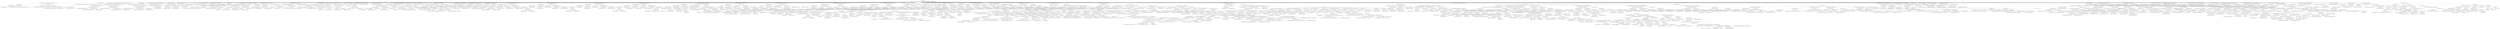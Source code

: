 digraph "execute" {  
"2881" [label = <(METHOD,execute)<SUB>1615</SUB>> ]
"325" [label = <(PARAM,this)<SUB>1615</SUB>> ]
"2882" [label = <(BLOCK,&lt;empty&gt;,&lt;empty&gt;)<SUB>1615</SUB>> ]
"2883" [label = <(CONTROL_STRUCTURE,if (&quot;javadoc2&quot;.equals(getTaskType())),if (&quot;javadoc2&quot;.equals(getTaskType())))<SUB>1616</SUB>> ]
"2884" [label = <(equals,equals(getTaskType()))<SUB>1616</SUB>> ]
"2885" [label = <(LITERAL,&quot;javadoc2&quot;,equals(getTaskType()))<SUB>1616</SUB>> ]
"2886" [label = <(getTaskType,getTaskType())<SUB>1616</SUB>> ]
"324" [label = <(IDENTIFIER,this,getTaskType())<SUB>1616</SUB>> ]
"2887" [label = <(BLOCK,&lt;empty&gt;,&lt;empty&gt;)<SUB>1616</SUB>> ]
"2888" [label = <(log,log(&quot;Warning: the task name &lt;javadoc2&gt; is deprecated. Use &lt;javadoc&gt; instead.&quot;, Project.MSG_WARN))<SUB>1617</SUB>> ]
"326" [label = <(IDENTIFIER,this,log(&quot;Warning: the task name &lt;javadoc2&gt; is deprecated. Use &lt;javadoc&gt; instead.&quot;, Project.MSG_WARN))<SUB>1617</SUB>> ]
"2889" [label = <(LITERAL,&quot;Warning: the task name &lt;javadoc2&gt; is deprecated. Use &lt;javadoc&gt; instead.&quot;,log(&quot;Warning: the task name &lt;javadoc2&gt; is deprecated. Use &lt;javadoc&gt; instead.&quot;, Project.MSG_WARN))<SUB>1617</SUB>> ]
"2890" [label = <(&lt;operator&gt;.fieldAccess,Project.MSG_WARN)<SUB>1618</SUB>> ]
"2891" [label = <(IDENTIFIER,Project,log(&quot;Warning: the task name &lt;javadoc2&gt; is deprecated. Use &lt;javadoc&gt; instead.&quot;, Project.MSG_WARN))<SUB>1618</SUB>> ]
"2892" [label = <(FIELD_IDENTIFIER,MSG_WARN,MSG_WARN)<SUB>1618</SUB>> ]
"2893" [label = <(LOCAL,boolean javadoc4: boolean)> ]
"2894" [label = <(&lt;operator&gt;.assignment,boolean javadoc4 = !JavaEnvUtils.isJavaVersion(JavaEnvUtils.JAVA_1_2) &amp;&amp; !JavaEnvUtils.isJavaVersion(JavaEnvUtils.JAVA_1_3))<SUB>1622</SUB>> ]
"2895" [label = <(IDENTIFIER,javadoc4,boolean javadoc4 = !JavaEnvUtils.isJavaVersion(JavaEnvUtils.JAVA_1_2) &amp;&amp; !JavaEnvUtils.isJavaVersion(JavaEnvUtils.JAVA_1_3))<SUB>1622</SUB>> ]
"2896" [label = <(&lt;operator&gt;.logicalAnd,!JavaEnvUtils.isJavaVersion(JavaEnvUtils.JAVA_1_2) &amp;&amp; !JavaEnvUtils.isJavaVersion(JavaEnvUtils.JAVA_1_3))<SUB>1623</SUB>> ]
"2897" [label = <(&lt;operator&gt;.logicalNot,!JavaEnvUtils.isJavaVersion(JavaEnvUtils.JAVA_1_2))<SUB>1623</SUB>> ]
"2898" [label = <(isJavaVersion,isJavaVersion(JavaEnvUtils.JAVA_1_2))<SUB>1623</SUB>> ]
"2899" [label = <(IDENTIFIER,JavaEnvUtils,isJavaVersion(JavaEnvUtils.JAVA_1_2))<SUB>1623</SUB>> ]
"2900" [label = <(&lt;operator&gt;.fieldAccess,JavaEnvUtils.JAVA_1_2)<SUB>1623</SUB>> ]
"2901" [label = <(IDENTIFIER,JavaEnvUtils,isJavaVersion(JavaEnvUtils.JAVA_1_2))<SUB>1623</SUB>> ]
"2902" [label = <(FIELD_IDENTIFIER,JAVA_1_2,JAVA_1_2)<SUB>1623</SUB>> ]
"2903" [label = <(&lt;operator&gt;.logicalNot,!JavaEnvUtils.isJavaVersion(JavaEnvUtils.JAVA_1_3))<SUB>1624</SUB>> ]
"2904" [label = <(isJavaVersion,isJavaVersion(JavaEnvUtils.JAVA_1_3))<SUB>1624</SUB>> ]
"2905" [label = <(IDENTIFIER,JavaEnvUtils,isJavaVersion(JavaEnvUtils.JAVA_1_3))<SUB>1624</SUB>> ]
"2906" [label = <(&lt;operator&gt;.fieldAccess,JavaEnvUtils.JAVA_1_3)<SUB>1624</SUB>> ]
"2907" [label = <(IDENTIFIER,JavaEnvUtils,isJavaVersion(JavaEnvUtils.JAVA_1_3))<SUB>1624</SUB>> ]
"2908" [label = <(FIELD_IDENTIFIER,JAVA_1_3,JAVA_1_3)<SUB>1624</SUB>> ]
"2909" [label = <(LOCAL,boolean javadoc5: boolean)> ]
"2910" [label = <(&lt;operator&gt;.assignment,boolean javadoc5 = javadoc4 &amp;&amp; !JavaEnvUtils.isJavaVersion(JavaEnvUtils.JAVA_1_4))<SUB>1625</SUB>> ]
"2911" [label = <(IDENTIFIER,javadoc5,boolean javadoc5 = javadoc4 &amp;&amp; !JavaEnvUtils.isJavaVersion(JavaEnvUtils.JAVA_1_4))<SUB>1625</SUB>> ]
"2912" [label = <(&lt;operator&gt;.logicalAnd,javadoc4 &amp;&amp; !JavaEnvUtils.isJavaVersion(JavaEnvUtils.JAVA_1_4))<SUB>1625</SUB>> ]
"2913" [label = <(IDENTIFIER,javadoc4,javadoc4 &amp;&amp; !JavaEnvUtils.isJavaVersion(JavaEnvUtils.JAVA_1_4))<SUB>1625</SUB>> ]
"2914" [label = <(&lt;operator&gt;.logicalNot,!JavaEnvUtils.isJavaVersion(JavaEnvUtils.JAVA_1_4))<SUB>1626</SUB>> ]
"2915" [label = <(isJavaVersion,isJavaVersion(JavaEnvUtils.JAVA_1_4))<SUB>1626</SUB>> ]
"2916" [label = <(IDENTIFIER,JavaEnvUtils,isJavaVersion(JavaEnvUtils.JAVA_1_4))<SUB>1626</SUB>> ]
"2917" [label = <(&lt;operator&gt;.fieldAccess,JavaEnvUtils.JAVA_1_4)<SUB>1626</SUB>> ]
"2918" [label = <(IDENTIFIER,JavaEnvUtils,isJavaVersion(JavaEnvUtils.JAVA_1_4))<SUB>1626</SUB>> ]
"2919" [label = <(FIELD_IDENTIFIER,JAVA_1_4,JAVA_1_4)<SUB>1626</SUB>> ]
"328" [label = <(LOCAL,Vector packagesToDoc: java.util.Vector)> ]
"2920" [label = <(&lt;operator&gt;.assignment,Vector packagesToDoc = new Vector())<SUB>1628</SUB>> ]
"2921" [label = <(IDENTIFIER,packagesToDoc,Vector packagesToDoc = new Vector())<SUB>1628</SUB>> ]
"2922" [label = <(&lt;operator&gt;.alloc,new Vector())<SUB>1628</SUB>> ]
"2923" [label = <(&lt;init&gt;,new Vector())<SUB>1628</SUB>> ]
"327" [label = <(IDENTIFIER,packagesToDoc,new Vector())<SUB>1628</SUB>> ]
"331" [label = <(LOCAL,Path sourceDirs: org.apache.tools.ant.types.Path)> ]
"2924" [label = <(&lt;operator&gt;.assignment,Path sourceDirs = new Path(getProject()))<SUB>1629</SUB>> ]
"2925" [label = <(IDENTIFIER,sourceDirs,Path sourceDirs = new Path(getProject()))<SUB>1629</SUB>> ]
"2926" [label = <(&lt;operator&gt;.alloc,new Path(getProject()))<SUB>1629</SUB>> ]
"2927" [label = <(&lt;init&gt;,new Path(getProject()))<SUB>1629</SUB>> ]
"330" [label = <(IDENTIFIER,sourceDirs,new Path(getProject()))<SUB>1629</SUB>> ]
"2928" [label = <(getProject,getProject())<SUB>1629</SUB>> ]
"329" [label = <(IDENTIFIER,this,getProject())<SUB>1629</SUB>> ]
"2929" [label = <(CONTROL_STRUCTURE,if (packageList != null &amp;&amp; sourcePath == null),if (packageList != null &amp;&amp; sourcePath == null))<SUB>1631</SUB>> ]
"2930" [label = <(&lt;operator&gt;.logicalAnd,packageList != null &amp;&amp; sourcePath == null)<SUB>1631</SUB>> ]
"2931" [label = <(&lt;operator&gt;.notEquals,packageList != null)<SUB>1631</SUB>> ]
"2932" [label = <(&lt;operator&gt;.fieldAccess,this.packageList)<SUB>1631</SUB>> ]
"2933" [label = <(IDENTIFIER,this,packageList != null)<SUB>1631</SUB>> ]
"2934" [label = <(FIELD_IDENTIFIER,packageList,packageList)<SUB>1631</SUB>> ]
"2935" [label = <(LITERAL,null,packageList != null)<SUB>1631</SUB>> ]
"2936" [label = <(&lt;operator&gt;.equals,sourcePath == null)<SUB>1631</SUB>> ]
"2937" [label = <(&lt;operator&gt;.fieldAccess,this.sourcePath)<SUB>1631</SUB>> ]
"2938" [label = <(IDENTIFIER,this,sourcePath == null)<SUB>1631</SUB>> ]
"2939" [label = <(FIELD_IDENTIFIER,sourcePath,sourcePath)<SUB>1631</SUB>> ]
"2940" [label = <(LITERAL,null,sourcePath == null)<SUB>1631</SUB>> ]
"2941" [label = <(BLOCK,&lt;empty&gt;,&lt;empty&gt;)<SUB>1631</SUB>> ]
"2942" [label = <(LOCAL,String msg: java.lang.String)> ]
"2943" [label = <(&lt;operator&gt;.assignment,String msg = &quot;sourcePath attribute must be set when &quot; + &quot;specifying packagelist.&quot;)<SUB>1632</SUB>> ]
"2944" [label = <(IDENTIFIER,msg,String msg = &quot;sourcePath attribute must be set when &quot; + &quot;specifying packagelist.&quot;)<SUB>1632</SUB>> ]
"2945" [label = <(&lt;operator&gt;.addition,&quot;sourcePath attribute must be set when &quot; + &quot;specifying packagelist.&quot;)<SUB>1632</SUB>> ]
"2946" [label = <(LITERAL,&quot;sourcePath attribute must be set when &quot;,&quot;sourcePath attribute must be set when &quot; + &quot;specifying packagelist.&quot;)<SUB>1632</SUB>> ]
"2947" [label = <(LITERAL,&quot;specifying packagelist.&quot;,&quot;sourcePath attribute must be set when &quot; + &quot;specifying packagelist.&quot;)<SUB>1633</SUB>> ]
"2948" [label = <(&lt;operator&gt;.throw,throw new BuildException(msg);)<SUB>1634</SUB>> ]
"2949" [label = <(BLOCK,&lt;empty&gt;,&lt;empty&gt;)<SUB>1634</SUB>> ]
"2950" [label = <(&lt;operator&gt;.assignment,&lt;empty&gt;)> ]
"2951" [label = <(IDENTIFIER,$obj50,&lt;empty&gt;)> ]
"2952" [label = <(&lt;operator&gt;.alloc,new BuildException(msg))<SUB>1634</SUB>> ]
"2953" [label = <(&lt;init&gt;,new BuildException(msg))<SUB>1634</SUB>> ]
"2954" [label = <(IDENTIFIER,$obj50,new BuildException(msg))> ]
"2955" [label = <(IDENTIFIER,msg,new BuildException(msg))<SUB>1634</SUB>> ]
"2956" [label = <(IDENTIFIER,$obj50,&lt;empty&gt;)> ]
"2957" [label = <(CONTROL_STRUCTURE,if (sourcePath != null),if (sourcePath != null))<SUB>1637</SUB>> ]
"2958" [label = <(&lt;operator&gt;.notEquals,sourcePath != null)<SUB>1637</SUB>> ]
"2959" [label = <(&lt;operator&gt;.fieldAccess,this.sourcePath)<SUB>1637</SUB>> ]
"2960" [label = <(IDENTIFIER,this,sourcePath != null)<SUB>1637</SUB>> ]
"2961" [label = <(FIELD_IDENTIFIER,sourcePath,sourcePath)<SUB>1637</SUB>> ]
"2962" [label = <(LITERAL,null,sourcePath != null)<SUB>1637</SUB>> ]
"2963" [label = <(BLOCK,&lt;empty&gt;,&lt;empty&gt;)<SUB>1637</SUB>> ]
"2964" [label = <(addExisting,addExisting(sourcePath))<SUB>1638</SUB>> ]
"2965" [label = <(IDENTIFIER,sourceDirs,addExisting(sourcePath))<SUB>1638</SUB>> ]
"2966" [label = <(&lt;operator&gt;.fieldAccess,this.sourcePath)<SUB>1638</SUB>> ]
"2967" [label = <(IDENTIFIER,this,addExisting(sourcePath))<SUB>1638</SUB>> ]
"2968" [label = <(FIELD_IDENTIFIER,sourcePath,sourcePath)<SUB>1638</SUB>> ]
"2969" [label = <(parsePackages,parsePackages(packagesToDoc, sourceDirs))<SUB>1641</SUB>> ]
"332" [label = <(IDENTIFIER,this,parsePackages(packagesToDoc, sourceDirs))<SUB>1641</SUB>> ]
"2970" [label = <(IDENTIFIER,packagesToDoc,parsePackages(packagesToDoc, sourceDirs))<SUB>1641</SUB>> ]
"2971" [label = <(IDENTIFIER,sourceDirs,parsePackages(packagesToDoc, sourceDirs))<SUB>1641</SUB>> ]
"2972" [label = <(CONTROL_STRUCTURE,if (packagesToDoc.size() != 0 &amp;&amp; sourceDirs.size() == 0),if (packagesToDoc.size() != 0 &amp;&amp; sourceDirs.size() == 0))<SUB>1643</SUB>> ]
"2973" [label = <(&lt;operator&gt;.logicalAnd,packagesToDoc.size() != 0 &amp;&amp; sourceDirs.size() == 0)<SUB>1643</SUB>> ]
"2974" [label = <(&lt;operator&gt;.notEquals,packagesToDoc.size() != 0)<SUB>1643</SUB>> ]
"2975" [label = <(size,packagesToDoc.size())<SUB>1643</SUB>> ]
"2976" [label = <(IDENTIFIER,packagesToDoc,packagesToDoc.size())<SUB>1643</SUB>> ]
"2977" [label = <(LITERAL,0,packagesToDoc.size() != 0)<SUB>1643</SUB>> ]
"2978" [label = <(&lt;operator&gt;.equals,sourceDirs.size() == 0)<SUB>1643</SUB>> ]
"2979" [label = <(size,size())<SUB>1643</SUB>> ]
"2980" [label = <(IDENTIFIER,sourceDirs,size())<SUB>1643</SUB>> ]
"2981" [label = <(LITERAL,0,sourceDirs.size() == 0)<SUB>1643</SUB>> ]
"2982" [label = <(BLOCK,&lt;empty&gt;,&lt;empty&gt;)<SUB>1643</SUB>> ]
"2983" [label = <(LOCAL,String msg: java.lang.String)> ]
"2984" [label = <(&lt;operator&gt;.assignment,String msg = &quot;sourcePath attribute must be set when &quot; + &quot;specifying package names.&quot;)<SUB>1644</SUB>> ]
"2985" [label = <(IDENTIFIER,msg,String msg = &quot;sourcePath attribute must be set when &quot; + &quot;specifying package names.&quot;)<SUB>1644</SUB>> ]
"2986" [label = <(&lt;operator&gt;.addition,&quot;sourcePath attribute must be set when &quot; + &quot;specifying package names.&quot;)<SUB>1644</SUB>> ]
"2987" [label = <(LITERAL,&quot;sourcePath attribute must be set when &quot;,&quot;sourcePath attribute must be set when &quot; + &quot;specifying package names.&quot;)<SUB>1644</SUB>> ]
"2988" [label = <(LITERAL,&quot;specifying package names.&quot;,&quot;sourcePath attribute must be set when &quot; + &quot;specifying package names.&quot;)<SUB>1645</SUB>> ]
"2989" [label = <(&lt;operator&gt;.throw,throw new BuildException(msg);)<SUB>1646</SUB>> ]
"2990" [label = <(BLOCK,&lt;empty&gt;,&lt;empty&gt;)<SUB>1646</SUB>> ]
"2991" [label = <(&lt;operator&gt;.assignment,&lt;empty&gt;)> ]
"2992" [label = <(IDENTIFIER,$obj51,&lt;empty&gt;)> ]
"2993" [label = <(&lt;operator&gt;.alloc,new BuildException(msg))<SUB>1646</SUB>> ]
"2994" [label = <(&lt;init&gt;,new BuildException(msg))<SUB>1646</SUB>> ]
"2995" [label = <(IDENTIFIER,$obj51,new BuildException(msg))> ]
"2996" [label = <(IDENTIFIER,msg,new BuildException(msg))<SUB>1646</SUB>> ]
"2997" [label = <(IDENTIFIER,$obj51,&lt;empty&gt;)> ]
"2998" [label = <(LOCAL,Vector sourceFilesToDoc: java.util.Vector)> ]
"2999" [label = <(&lt;operator&gt;.assignment,Vector sourceFilesToDoc = (Vector) sourceFiles.clone())<SUB>1649</SUB>> ]
"3000" [label = <(IDENTIFIER,sourceFilesToDoc,Vector sourceFilesToDoc = (Vector) sourceFiles.clone())<SUB>1649</SUB>> ]
"3001" [label = <(&lt;operator&gt;.cast,(Vector) sourceFiles.clone())<SUB>1649</SUB>> ]
"3002" [label = <(TYPE_REF,Vector,Vector)<SUB>1649</SUB>> ]
"3003" [label = <(clone,sourceFiles.clone())<SUB>1649</SUB>> ]
"3004" [label = <(&lt;operator&gt;.fieldAccess,this.sourceFiles)<SUB>1649</SUB>> ]
"3005" [label = <(IDENTIFIER,this,sourceFiles.clone())<SUB>1649</SUB>> ]
"3006" [label = <(FIELD_IDENTIFIER,sourceFiles,sourceFiles)<SUB>1649</SUB>> ]
"3007" [label = <(addSourceFiles,this.addSourceFiles(sourceFilesToDoc))<SUB>1650</SUB>> ]
"333" [label = <(IDENTIFIER,this,this.addSourceFiles(sourceFilesToDoc))<SUB>1650</SUB>> ]
"3008" [label = <(IDENTIFIER,sourceFilesToDoc,this.addSourceFiles(sourceFilesToDoc))<SUB>1650</SUB>> ]
"3009" [label = <(CONTROL_STRUCTURE,if (packageList == null &amp;&amp; packagesToDoc.size() == 0 &amp;&amp; sourceFilesToDoc.size() == 0),if (packageList == null &amp;&amp; packagesToDoc.size() == 0 &amp;&amp; sourceFilesToDoc.size() == 0))<SUB>1652</SUB>> ]
"3010" [label = <(&lt;operator&gt;.logicalAnd,packageList == null &amp;&amp; packagesToDoc.size() == 0 &amp;&amp; sourceFilesToDoc.size() == 0)<SUB>1652</SUB>> ]
"3011" [label = <(&lt;operator&gt;.logicalAnd,packageList == null &amp;&amp; packagesToDoc.size() == 0)<SUB>1652</SUB>> ]
"3012" [label = <(&lt;operator&gt;.equals,packageList == null)<SUB>1652</SUB>> ]
"3013" [label = <(&lt;operator&gt;.fieldAccess,this.packageList)<SUB>1652</SUB>> ]
"3014" [label = <(IDENTIFIER,this,packageList == null)<SUB>1652</SUB>> ]
"3015" [label = <(FIELD_IDENTIFIER,packageList,packageList)<SUB>1652</SUB>> ]
"3016" [label = <(LITERAL,null,packageList == null)<SUB>1652</SUB>> ]
"3017" [label = <(&lt;operator&gt;.equals,packagesToDoc.size() == 0)<SUB>1652</SUB>> ]
"3018" [label = <(size,packagesToDoc.size())<SUB>1652</SUB>> ]
"3019" [label = <(IDENTIFIER,packagesToDoc,packagesToDoc.size())<SUB>1652</SUB>> ]
"3020" [label = <(LITERAL,0,packagesToDoc.size() == 0)<SUB>1652</SUB>> ]
"3021" [label = <(&lt;operator&gt;.equals,sourceFilesToDoc.size() == 0)<SUB>1653</SUB>> ]
"3022" [label = <(size,sourceFilesToDoc.size())<SUB>1653</SUB>> ]
"3023" [label = <(IDENTIFIER,sourceFilesToDoc,sourceFilesToDoc.size())<SUB>1653</SUB>> ]
"3024" [label = <(LITERAL,0,sourceFilesToDoc.size() == 0)<SUB>1653</SUB>> ]
"3025" [label = <(BLOCK,&lt;empty&gt;,&lt;empty&gt;)<SUB>1653</SUB>> ]
"3026" [label = <(&lt;operator&gt;.throw,throw new BuildException(&quot;No source files and no packages have &quot; + &quot;been specified.&quot;);)<SUB>1654</SUB>> ]
"3027" [label = <(BLOCK,&lt;empty&gt;,&lt;empty&gt;)<SUB>1654</SUB>> ]
"3028" [label = <(&lt;operator&gt;.assignment,&lt;empty&gt;)> ]
"3029" [label = <(IDENTIFIER,$obj52,&lt;empty&gt;)> ]
"3030" [label = <(&lt;operator&gt;.alloc,new BuildException(&quot;No source files and no packages have &quot; + &quot;been specified.&quot;))<SUB>1654</SUB>> ]
"3031" [label = <(&lt;init&gt;,new BuildException(&quot;No source files and no packages have &quot; + &quot;been specified.&quot;))<SUB>1654</SUB>> ]
"3032" [label = <(IDENTIFIER,$obj52,new BuildException(&quot;No source files and no packages have &quot; + &quot;been specified.&quot;))> ]
"3033" [label = <(&lt;operator&gt;.addition,&quot;No source files and no packages have &quot; + &quot;been specified.&quot;)<SUB>1654</SUB>> ]
"3034" [label = <(LITERAL,&quot;No source files and no packages have &quot;,&quot;No source files and no packages have &quot; + &quot;been specified.&quot;)<SUB>1654</SUB>> ]
"3035" [label = <(LITERAL,&quot;been specified.&quot;,&quot;No source files and no packages have &quot; + &quot;been specified.&quot;)<SUB>1655</SUB>> ]
"3036" [label = <(IDENTIFIER,$obj52,&lt;empty&gt;)> ]
"3037" [label = <(log,log(&quot;Generating Javadoc&quot;, Project.MSG_INFO))<SUB>1658</SUB>> ]
"334" [label = <(IDENTIFIER,this,log(&quot;Generating Javadoc&quot;, Project.MSG_INFO))<SUB>1658</SUB>> ]
"3038" [label = <(LITERAL,&quot;Generating Javadoc&quot;,log(&quot;Generating Javadoc&quot;, Project.MSG_INFO))<SUB>1658</SUB>> ]
"3039" [label = <(&lt;operator&gt;.fieldAccess,Project.MSG_INFO)<SUB>1658</SUB>> ]
"3040" [label = <(IDENTIFIER,Project,log(&quot;Generating Javadoc&quot;, Project.MSG_INFO))<SUB>1658</SUB>> ]
"3041" [label = <(FIELD_IDENTIFIER,MSG_INFO,MSG_INFO)<SUB>1658</SUB>> ]
"3042" [label = <(LOCAL,Commandline toExecute: org.apache.tools.ant.types.Commandline)> ]
"3043" [label = <(&lt;operator&gt;.assignment,Commandline toExecute = (Commandline) cmd.clone())<SUB>1660</SUB>> ]
"3044" [label = <(IDENTIFIER,toExecute,Commandline toExecute = (Commandline) cmd.clone())<SUB>1660</SUB>> ]
"3045" [label = <(&lt;operator&gt;.cast,(Commandline) cmd.clone())<SUB>1660</SUB>> ]
"3046" [label = <(TYPE_REF,Commandline,Commandline)<SUB>1660</SUB>> ]
"3047" [label = <(clone,clone())<SUB>1660</SUB>> ]
"3048" [label = <(&lt;operator&gt;.fieldAccess,this.cmd)<SUB>1660</SUB>> ]
"3049" [label = <(IDENTIFIER,this,clone())<SUB>1660</SUB>> ]
"3050" [label = <(FIELD_IDENTIFIER,cmd,cmd)<SUB>1660</SUB>> ]
"3051" [label = <(CONTROL_STRUCTURE,if (executable != null),if (executable != null))<SUB>1661</SUB>> ]
"3052" [label = <(&lt;operator&gt;.notEquals,executable != null)<SUB>1661</SUB>> ]
"3053" [label = <(&lt;operator&gt;.fieldAccess,this.executable)<SUB>1661</SUB>> ]
"3054" [label = <(IDENTIFIER,this,executable != null)<SUB>1661</SUB>> ]
"3055" [label = <(FIELD_IDENTIFIER,executable,executable)<SUB>1661</SUB>> ]
"3056" [label = <(LITERAL,null,executable != null)<SUB>1661</SUB>> ]
"3057" [label = <(BLOCK,&lt;empty&gt;,&lt;empty&gt;)<SUB>1661</SUB>> ]
"3058" [label = <(setExecutable,setExecutable(executable))<SUB>1662</SUB>> ]
"3059" [label = <(IDENTIFIER,toExecute,setExecutable(executable))<SUB>1662</SUB>> ]
"3060" [label = <(&lt;operator&gt;.fieldAccess,this.executable)<SUB>1662</SUB>> ]
"3061" [label = <(IDENTIFIER,this,setExecutable(executable))<SUB>1662</SUB>> ]
"3062" [label = <(FIELD_IDENTIFIER,executable,executable)<SUB>1662</SUB>> ]
"3063" [label = <(CONTROL_STRUCTURE,else,else)<SUB>1663</SUB>> ]
"3064" [label = <(BLOCK,&lt;empty&gt;,&lt;empty&gt;)<SUB>1663</SUB>> ]
"3065" [label = <(setExecutable,setExecutable(JavaEnvUtils.getJdkExecutable(&quot;javadoc&quot;)))<SUB>1664</SUB>> ]
"3066" [label = <(IDENTIFIER,toExecute,setExecutable(JavaEnvUtils.getJdkExecutable(&quot;javadoc&quot;)))<SUB>1664</SUB>> ]
"3067" [label = <(getJdkExecutable,getJdkExecutable(&quot;javadoc&quot;))<SUB>1664</SUB>> ]
"3068" [label = <(IDENTIFIER,JavaEnvUtils,getJdkExecutable(&quot;javadoc&quot;))<SUB>1664</SUB>> ]
"3069" [label = <(LITERAL,&quot;javadoc&quot;,getJdkExecutable(&quot;javadoc&quot;))<SUB>1664</SUB>> ]
"3070" [label = <(CONTROL_STRUCTURE,if (doctitle != null),if (doctitle != null))<SUB>1668</SUB>> ]
"3071" [label = <(&lt;operator&gt;.notEquals,doctitle != null)<SUB>1668</SUB>> ]
"3072" [label = <(&lt;operator&gt;.fieldAccess,this.doctitle)<SUB>1668</SUB>> ]
"3073" [label = <(IDENTIFIER,this,doctitle != null)<SUB>1668</SUB>> ]
"3074" [label = <(FIELD_IDENTIFIER,doctitle,doctitle)<SUB>1668</SUB>> ]
"3075" [label = <(LITERAL,null,doctitle != null)<SUB>1668</SUB>> ]
"3076" [label = <(BLOCK,&lt;empty&gt;,&lt;empty&gt;)<SUB>1668</SUB>> ]
"3077" [label = <(setValue,setValue(&quot;-doctitle&quot;))<SUB>1669</SUB>> ]
"3078" [label = <(createArgument,createArgument())<SUB>1669</SUB>> ]
"3079" [label = <(IDENTIFIER,toExecute,createArgument())<SUB>1669</SUB>> ]
"3080" [label = <(LITERAL,&quot;-doctitle&quot;,setValue(&quot;-doctitle&quot;))<SUB>1669</SUB>> ]
"3081" [label = <(setValue,setValue(expand(doctitle.getText())))<SUB>1670</SUB>> ]
"3082" [label = <(createArgument,createArgument())<SUB>1670</SUB>> ]
"3083" [label = <(IDENTIFIER,toExecute,createArgument())<SUB>1670</SUB>> ]
"3084" [label = <(expand,this.expand(doctitle.getText()))<SUB>1670</SUB>> ]
"335" [label = <(IDENTIFIER,this,this.expand(doctitle.getText()))<SUB>1670</SUB>> ]
"3085" [label = <(getText,doctitle.getText())<SUB>1670</SUB>> ]
"3086" [label = <(&lt;operator&gt;.fieldAccess,this.doctitle)<SUB>1670</SUB>> ]
"3087" [label = <(IDENTIFIER,this,doctitle.getText())<SUB>1670</SUB>> ]
"3088" [label = <(FIELD_IDENTIFIER,doctitle,doctitle)<SUB>1670</SUB>> ]
"3089" [label = <(CONTROL_STRUCTURE,if (header != null),if (header != null))<SUB>1672</SUB>> ]
"3090" [label = <(&lt;operator&gt;.notEquals,header != null)<SUB>1672</SUB>> ]
"3091" [label = <(&lt;operator&gt;.fieldAccess,this.header)<SUB>1672</SUB>> ]
"3092" [label = <(IDENTIFIER,this,header != null)<SUB>1672</SUB>> ]
"3093" [label = <(FIELD_IDENTIFIER,header,header)<SUB>1672</SUB>> ]
"3094" [label = <(LITERAL,null,header != null)<SUB>1672</SUB>> ]
"3095" [label = <(BLOCK,&lt;empty&gt;,&lt;empty&gt;)<SUB>1672</SUB>> ]
"3096" [label = <(setValue,setValue(&quot;-header&quot;))<SUB>1673</SUB>> ]
"3097" [label = <(createArgument,createArgument())<SUB>1673</SUB>> ]
"3098" [label = <(IDENTIFIER,toExecute,createArgument())<SUB>1673</SUB>> ]
"3099" [label = <(LITERAL,&quot;-header&quot;,setValue(&quot;-header&quot;))<SUB>1673</SUB>> ]
"3100" [label = <(setValue,setValue(expand(header.getText())))<SUB>1674</SUB>> ]
"3101" [label = <(createArgument,createArgument())<SUB>1674</SUB>> ]
"3102" [label = <(IDENTIFIER,toExecute,createArgument())<SUB>1674</SUB>> ]
"3103" [label = <(expand,this.expand(header.getText()))<SUB>1674</SUB>> ]
"336" [label = <(IDENTIFIER,this,this.expand(header.getText()))<SUB>1674</SUB>> ]
"3104" [label = <(getText,header.getText())<SUB>1674</SUB>> ]
"3105" [label = <(&lt;operator&gt;.fieldAccess,this.header)<SUB>1674</SUB>> ]
"3106" [label = <(IDENTIFIER,this,header.getText())<SUB>1674</SUB>> ]
"3107" [label = <(FIELD_IDENTIFIER,header,header)<SUB>1674</SUB>> ]
"3108" [label = <(CONTROL_STRUCTURE,if (footer != null),if (footer != null))<SUB>1676</SUB>> ]
"3109" [label = <(&lt;operator&gt;.notEquals,footer != null)<SUB>1676</SUB>> ]
"3110" [label = <(&lt;operator&gt;.fieldAccess,this.footer)<SUB>1676</SUB>> ]
"3111" [label = <(IDENTIFIER,this,footer != null)<SUB>1676</SUB>> ]
"3112" [label = <(FIELD_IDENTIFIER,footer,footer)<SUB>1676</SUB>> ]
"3113" [label = <(LITERAL,null,footer != null)<SUB>1676</SUB>> ]
"3114" [label = <(BLOCK,&lt;empty&gt;,&lt;empty&gt;)<SUB>1676</SUB>> ]
"3115" [label = <(setValue,setValue(&quot;-footer&quot;))<SUB>1677</SUB>> ]
"3116" [label = <(createArgument,createArgument())<SUB>1677</SUB>> ]
"3117" [label = <(IDENTIFIER,toExecute,createArgument())<SUB>1677</SUB>> ]
"3118" [label = <(LITERAL,&quot;-footer&quot;,setValue(&quot;-footer&quot;))<SUB>1677</SUB>> ]
"3119" [label = <(setValue,setValue(expand(footer.getText())))<SUB>1678</SUB>> ]
"3120" [label = <(createArgument,createArgument())<SUB>1678</SUB>> ]
"3121" [label = <(IDENTIFIER,toExecute,createArgument())<SUB>1678</SUB>> ]
"3122" [label = <(expand,this.expand(footer.getText()))<SUB>1678</SUB>> ]
"337" [label = <(IDENTIFIER,this,this.expand(footer.getText()))<SUB>1678</SUB>> ]
"3123" [label = <(getText,footer.getText())<SUB>1678</SUB>> ]
"3124" [label = <(&lt;operator&gt;.fieldAccess,this.footer)<SUB>1678</SUB>> ]
"3125" [label = <(IDENTIFIER,this,footer.getText())<SUB>1678</SUB>> ]
"3126" [label = <(FIELD_IDENTIFIER,footer,footer)<SUB>1678</SUB>> ]
"3127" [label = <(CONTROL_STRUCTURE,if (bottom != null),if (bottom != null))<SUB>1680</SUB>> ]
"3128" [label = <(&lt;operator&gt;.notEquals,bottom != null)<SUB>1680</SUB>> ]
"3129" [label = <(&lt;operator&gt;.fieldAccess,this.bottom)<SUB>1680</SUB>> ]
"3130" [label = <(IDENTIFIER,this,bottom != null)<SUB>1680</SUB>> ]
"3131" [label = <(FIELD_IDENTIFIER,bottom,bottom)<SUB>1680</SUB>> ]
"3132" [label = <(LITERAL,null,bottom != null)<SUB>1680</SUB>> ]
"3133" [label = <(BLOCK,&lt;empty&gt;,&lt;empty&gt;)<SUB>1680</SUB>> ]
"3134" [label = <(setValue,setValue(&quot;-bottom&quot;))<SUB>1681</SUB>> ]
"3135" [label = <(createArgument,createArgument())<SUB>1681</SUB>> ]
"3136" [label = <(IDENTIFIER,toExecute,createArgument())<SUB>1681</SUB>> ]
"3137" [label = <(LITERAL,&quot;-bottom&quot;,setValue(&quot;-bottom&quot;))<SUB>1681</SUB>> ]
"3138" [label = <(setValue,setValue(expand(bottom.getText())))<SUB>1682</SUB>> ]
"3139" [label = <(createArgument,createArgument())<SUB>1682</SUB>> ]
"3140" [label = <(IDENTIFIER,toExecute,createArgument())<SUB>1682</SUB>> ]
"3141" [label = <(expand,this.expand(bottom.getText()))<SUB>1682</SUB>> ]
"338" [label = <(IDENTIFIER,this,this.expand(bottom.getText()))<SUB>1682</SUB>> ]
"3142" [label = <(getText,bottom.getText())<SUB>1682</SUB>> ]
"3143" [label = <(&lt;operator&gt;.fieldAccess,this.bottom)<SUB>1682</SUB>> ]
"3144" [label = <(IDENTIFIER,this,bottom.getText())<SUB>1682</SUB>> ]
"3145" [label = <(FIELD_IDENTIFIER,bottom,bottom)<SUB>1682</SUB>> ]
"3146" [label = <(CONTROL_STRUCTURE,if (classpath == null),if (classpath == null))<SUB>1685</SUB>> ]
"3147" [label = <(&lt;operator&gt;.equals,classpath == null)<SUB>1685</SUB>> ]
"3148" [label = <(&lt;operator&gt;.fieldAccess,this.classpath)<SUB>1685</SUB>> ]
"3149" [label = <(IDENTIFIER,this,classpath == null)<SUB>1685</SUB>> ]
"3150" [label = <(FIELD_IDENTIFIER,classpath,classpath)<SUB>1685</SUB>> ]
"3151" [label = <(LITERAL,null,classpath == null)<SUB>1685</SUB>> ]
"3152" [label = <(BLOCK,&lt;empty&gt;,&lt;empty&gt;)<SUB>1685</SUB>> ]
"3153" [label = <(&lt;operator&gt;.assignment,this.classpath = concatSystemClasspath(&quot;last&quot;))<SUB>1686</SUB>> ]
"3154" [label = <(&lt;operator&gt;.fieldAccess,this.classpath)<SUB>1686</SUB>> ]
"3155" [label = <(IDENTIFIER,this,this.classpath = concatSystemClasspath(&quot;last&quot;))<SUB>1686</SUB>> ]
"3156" [label = <(FIELD_IDENTIFIER,classpath,classpath)<SUB>1686</SUB>> ]
"3157" [label = <(concatSystemClasspath,concatSystemClasspath(&quot;last&quot;))<SUB>1686</SUB>> ]
"3158" [label = <(BLOCK,&lt;empty&gt;,&lt;empty&gt;)<SUB>1686</SUB>> ]
"3159" [label = <(&lt;operator&gt;.assignment,&lt;empty&gt;)> ]
"3160" [label = <(IDENTIFIER,$obj53,&lt;empty&gt;)> ]
"3161" [label = <(&lt;operator&gt;.alloc,new Path(getProject()))<SUB>1686</SUB>> ]
"3162" [label = <(&lt;init&gt;,new Path(getProject()))<SUB>1686</SUB>> ]
"3163" [label = <(IDENTIFIER,$obj53,new Path(getProject()))> ]
"3164" [label = <(getProject,getProject())<SUB>1686</SUB>> ]
"339" [label = <(IDENTIFIER,this,getProject())<SUB>1686</SUB>> ]
"3165" [label = <(IDENTIFIER,$obj53,&lt;empty&gt;)> ]
"3166" [label = <(LITERAL,&quot;last&quot;,concatSystemClasspath(&quot;last&quot;))<SUB>1686</SUB>> ]
"3167" [label = <(CONTROL_STRUCTURE,else,else)<SUB>1687</SUB>> ]
"3168" [label = <(BLOCK,&lt;empty&gt;,&lt;empty&gt;)<SUB>1687</SUB>> ]
"3169" [label = <(&lt;operator&gt;.assignment,this.classpath = concatSystemClasspath(&quot;ignore&quot;))<SUB>1688</SUB>> ]
"3170" [label = <(&lt;operator&gt;.fieldAccess,this.classpath)<SUB>1688</SUB>> ]
"3171" [label = <(IDENTIFIER,this,this.classpath = concatSystemClasspath(&quot;ignore&quot;))<SUB>1688</SUB>> ]
"3172" [label = <(FIELD_IDENTIFIER,classpath,classpath)<SUB>1688</SUB>> ]
"3173" [label = <(concatSystemClasspath,concatSystemClasspath(&quot;ignore&quot;))<SUB>1688</SUB>> ]
"3174" [label = <(&lt;operator&gt;.fieldAccess,this.classpath)<SUB>1688</SUB>> ]
"3175" [label = <(IDENTIFIER,this,concatSystemClasspath(&quot;ignore&quot;))<SUB>1688</SUB>> ]
"3176" [label = <(FIELD_IDENTIFIER,classpath,classpath)<SUB>1688</SUB>> ]
"3177" [label = <(LITERAL,&quot;ignore&quot;,concatSystemClasspath(&quot;ignore&quot;))<SUB>1688</SUB>> ]
"3178" [label = <(CONTROL_STRUCTURE,if (classpath.size() &gt; 0),if (classpath.size() &gt; 0))<SUB>1691</SUB>> ]
"3179" [label = <(&lt;operator&gt;.greaterThan,classpath.size() &gt; 0)<SUB>1691</SUB>> ]
"3180" [label = <(size,size())<SUB>1691</SUB>> ]
"3181" [label = <(&lt;operator&gt;.fieldAccess,this.classpath)<SUB>1691</SUB>> ]
"3182" [label = <(IDENTIFIER,this,size())<SUB>1691</SUB>> ]
"3183" [label = <(FIELD_IDENTIFIER,classpath,classpath)<SUB>1691</SUB>> ]
"3184" [label = <(LITERAL,0,classpath.size() &gt; 0)<SUB>1691</SUB>> ]
"3185" [label = <(BLOCK,&lt;empty&gt;,&lt;empty&gt;)<SUB>1691</SUB>> ]
"3186" [label = <(setValue,setValue(&quot;-classpath&quot;))<SUB>1692</SUB>> ]
"3187" [label = <(createArgument,createArgument())<SUB>1692</SUB>> ]
"3188" [label = <(IDENTIFIER,toExecute,createArgument())<SUB>1692</SUB>> ]
"3189" [label = <(LITERAL,&quot;-classpath&quot;,setValue(&quot;-classpath&quot;))<SUB>1692</SUB>> ]
"3190" [label = <(setPath,setPath(classpath))<SUB>1693</SUB>> ]
"3191" [label = <(createArgument,createArgument())<SUB>1693</SUB>> ]
"3192" [label = <(IDENTIFIER,toExecute,createArgument())<SUB>1693</SUB>> ]
"3193" [label = <(&lt;operator&gt;.fieldAccess,this.classpath)<SUB>1693</SUB>> ]
"3194" [label = <(IDENTIFIER,this,setPath(classpath))<SUB>1693</SUB>> ]
"3195" [label = <(FIELD_IDENTIFIER,classpath,classpath)<SUB>1693</SUB>> ]
"3196" [label = <(CONTROL_STRUCTURE,if (sourceDirs.size() &gt; 0),if (sourceDirs.size() &gt; 0))<SUB>1695</SUB>> ]
"3197" [label = <(&lt;operator&gt;.greaterThan,sourceDirs.size() &gt; 0)<SUB>1695</SUB>> ]
"3198" [label = <(size,size())<SUB>1695</SUB>> ]
"3199" [label = <(IDENTIFIER,sourceDirs,size())<SUB>1695</SUB>> ]
"3200" [label = <(LITERAL,0,sourceDirs.size() &gt; 0)<SUB>1695</SUB>> ]
"3201" [label = <(BLOCK,&lt;empty&gt;,&lt;empty&gt;)<SUB>1695</SUB>> ]
"3202" [label = <(setValue,setValue(&quot;-sourcepath&quot;))<SUB>1696</SUB>> ]
"3203" [label = <(createArgument,createArgument())<SUB>1696</SUB>> ]
"3204" [label = <(IDENTIFIER,toExecute,createArgument())<SUB>1696</SUB>> ]
"3205" [label = <(LITERAL,&quot;-sourcepath&quot;,setValue(&quot;-sourcepath&quot;))<SUB>1696</SUB>> ]
"3206" [label = <(setPath,setPath(sourceDirs))<SUB>1697</SUB>> ]
"3207" [label = <(createArgument,createArgument())<SUB>1697</SUB>> ]
"3208" [label = <(IDENTIFIER,toExecute,createArgument())<SUB>1697</SUB>> ]
"3209" [label = <(IDENTIFIER,sourceDirs,setPath(sourceDirs))<SUB>1697</SUB>> ]
"3210" [label = <(CONTROL_STRUCTURE,if (version &amp;&amp; doclet == null),if (version &amp;&amp; doclet == null))<SUB>1700</SUB>> ]
"3211" [label = <(&lt;operator&gt;.logicalAnd,version &amp;&amp; doclet == null)<SUB>1700</SUB>> ]
"3212" [label = <(&lt;operator&gt;.fieldAccess,this.version)<SUB>1700</SUB>> ]
"3213" [label = <(IDENTIFIER,this,version &amp;&amp; doclet == null)<SUB>1700</SUB>> ]
"3214" [label = <(FIELD_IDENTIFIER,version,version)<SUB>1700</SUB>> ]
"3215" [label = <(&lt;operator&gt;.equals,doclet == null)<SUB>1700</SUB>> ]
"3216" [label = <(&lt;operator&gt;.fieldAccess,this.doclet)<SUB>1700</SUB>> ]
"3217" [label = <(IDENTIFIER,this,doclet == null)<SUB>1700</SUB>> ]
"3218" [label = <(FIELD_IDENTIFIER,doclet,doclet)<SUB>1700</SUB>> ]
"3219" [label = <(LITERAL,null,doclet == null)<SUB>1700</SUB>> ]
"3220" [label = <(BLOCK,&lt;empty&gt;,&lt;empty&gt;)<SUB>1700</SUB>> ]
"3221" [label = <(setValue,setValue(&quot;-version&quot;))<SUB>1701</SUB>> ]
"3222" [label = <(createArgument,createArgument())<SUB>1701</SUB>> ]
"3223" [label = <(IDENTIFIER,toExecute,createArgument())<SUB>1701</SUB>> ]
"3224" [label = <(LITERAL,&quot;-version&quot;,setValue(&quot;-version&quot;))<SUB>1701</SUB>> ]
"3225" [label = <(CONTROL_STRUCTURE,if (author &amp;&amp; doclet == null),if (author &amp;&amp; doclet == null))<SUB>1703</SUB>> ]
"3226" [label = <(&lt;operator&gt;.logicalAnd,author &amp;&amp; doclet == null)<SUB>1703</SUB>> ]
"3227" [label = <(&lt;operator&gt;.fieldAccess,this.author)<SUB>1703</SUB>> ]
"3228" [label = <(IDENTIFIER,this,author &amp;&amp; doclet == null)<SUB>1703</SUB>> ]
"3229" [label = <(FIELD_IDENTIFIER,author,author)<SUB>1703</SUB>> ]
"3230" [label = <(&lt;operator&gt;.equals,doclet == null)<SUB>1703</SUB>> ]
"3231" [label = <(&lt;operator&gt;.fieldAccess,this.doclet)<SUB>1703</SUB>> ]
"3232" [label = <(IDENTIFIER,this,doclet == null)<SUB>1703</SUB>> ]
"3233" [label = <(FIELD_IDENTIFIER,doclet,doclet)<SUB>1703</SUB>> ]
"3234" [label = <(LITERAL,null,doclet == null)<SUB>1703</SUB>> ]
"3235" [label = <(BLOCK,&lt;empty&gt;,&lt;empty&gt;)<SUB>1703</SUB>> ]
"3236" [label = <(setValue,setValue(&quot;-author&quot;))<SUB>1704</SUB>> ]
"3237" [label = <(createArgument,createArgument())<SUB>1704</SUB>> ]
"3238" [label = <(IDENTIFIER,toExecute,createArgument())<SUB>1704</SUB>> ]
"3239" [label = <(LITERAL,&quot;-author&quot;,setValue(&quot;-author&quot;))<SUB>1704</SUB>> ]
"3240" [label = <(CONTROL_STRUCTURE,if (doclet == null &amp;&amp; destDir == null),if (doclet == null &amp;&amp; destDir == null))<SUB>1707</SUB>> ]
"3241" [label = <(&lt;operator&gt;.logicalAnd,doclet == null &amp;&amp; destDir == null)<SUB>1707</SUB>> ]
"3242" [label = <(&lt;operator&gt;.equals,doclet == null)<SUB>1707</SUB>> ]
"3243" [label = <(&lt;operator&gt;.fieldAccess,this.doclet)<SUB>1707</SUB>> ]
"3244" [label = <(IDENTIFIER,this,doclet == null)<SUB>1707</SUB>> ]
"3245" [label = <(FIELD_IDENTIFIER,doclet,doclet)<SUB>1707</SUB>> ]
"3246" [label = <(LITERAL,null,doclet == null)<SUB>1707</SUB>> ]
"3247" [label = <(&lt;operator&gt;.equals,destDir == null)<SUB>1707</SUB>> ]
"3248" [label = <(&lt;operator&gt;.fieldAccess,this.destDir)<SUB>1707</SUB>> ]
"3249" [label = <(IDENTIFIER,this,destDir == null)<SUB>1707</SUB>> ]
"3250" [label = <(FIELD_IDENTIFIER,destDir,destDir)<SUB>1707</SUB>> ]
"3251" [label = <(LITERAL,null,destDir == null)<SUB>1707</SUB>> ]
"3252" [label = <(BLOCK,&lt;empty&gt;,&lt;empty&gt;)<SUB>1707</SUB>> ]
"3253" [label = <(&lt;operator&gt;.throw,throw new BuildException(&quot;destdir attribute must be set!&quot;);)<SUB>1708</SUB>> ]
"3254" [label = <(BLOCK,&lt;empty&gt;,&lt;empty&gt;)<SUB>1708</SUB>> ]
"3255" [label = <(&lt;operator&gt;.assignment,&lt;empty&gt;)> ]
"3256" [label = <(IDENTIFIER,$obj54,&lt;empty&gt;)> ]
"3257" [label = <(&lt;operator&gt;.alloc,new BuildException(&quot;destdir attribute must be set!&quot;))<SUB>1708</SUB>> ]
"3258" [label = <(&lt;init&gt;,new BuildException(&quot;destdir attribute must be set!&quot;))<SUB>1708</SUB>> ]
"3259" [label = <(IDENTIFIER,$obj54,new BuildException(&quot;destdir attribute must be set!&quot;))> ]
"3260" [label = <(LITERAL,&quot;destdir attribute must be set!&quot;,new BuildException(&quot;destdir attribute must be set!&quot;))<SUB>1708</SUB>> ]
"3261" [label = <(IDENTIFIER,$obj54,&lt;empty&gt;)> ]
"3262" [label = <(CONTROL_STRUCTURE,if (doclet != null),if (doclet != null))<SUB>1713</SUB>> ]
"3263" [label = <(&lt;operator&gt;.notEquals,doclet != null)<SUB>1713</SUB>> ]
"3264" [label = <(&lt;operator&gt;.fieldAccess,this.doclet)<SUB>1713</SUB>> ]
"3265" [label = <(IDENTIFIER,this,doclet != null)<SUB>1713</SUB>> ]
"3266" [label = <(FIELD_IDENTIFIER,doclet,doclet)<SUB>1713</SUB>> ]
"3267" [label = <(LITERAL,null,doclet != null)<SUB>1713</SUB>> ]
"3268" [label = <(BLOCK,&lt;empty&gt;,&lt;empty&gt;)<SUB>1713</SUB>> ]
"3269" [label = <(CONTROL_STRUCTURE,if (doclet.getName() == null),if (doclet.getName() == null))<SUB>1714</SUB>> ]
"3270" [label = <(&lt;operator&gt;.equals,doclet.getName() == null)<SUB>1714</SUB>> ]
"3271" [label = <(getName,getName())<SUB>1714</SUB>> ]
"3272" [label = <(&lt;operator&gt;.fieldAccess,this.doclet)<SUB>1714</SUB>> ]
"3273" [label = <(IDENTIFIER,this,getName())<SUB>1714</SUB>> ]
"3274" [label = <(FIELD_IDENTIFIER,doclet,doclet)<SUB>1714</SUB>> ]
"3275" [label = <(LITERAL,null,doclet.getName() == null)<SUB>1714</SUB>> ]
"3276" [label = <(BLOCK,&lt;empty&gt;,&lt;empty&gt;)<SUB>1714</SUB>> ]
"3277" [label = <(&lt;operator&gt;.throw,throw new BuildException(&quot;The doclet name must be &quot; + &quot;specified.&quot;, getLocation());)<SUB>1715</SUB>> ]
"3278" [label = <(BLOCK,&lt;empty&gt;,&lt;empty&gt;)<SUB>1715</SUB>> ]
"3279" [label = <(&lt;operator&gt;.assignment,&lt;empty&gt;)> ]
"3280" [label = <(IDENTIFIER,$obj55,&lt;empty&gt;)> ]
"3281" [label = <(&lt;operator&gt;.alloc,new BuildException(&quot;The doclet name must be &quot; + &quot;specified.&quot;, getLocation()))<SUB>1715</SUB>> ]
"3282" [label = <(&lt;init&gt;,new BuildException(&quot;The doclet name must be &quot; + &quot;specified.&quot;, getLocation()))<SUB>1715</SUB>> ]
"3283" [label = <(IDENTIFIER,$obj55,new BuildException(&quot;The doclet name must be &quot; + &quot;specified.&quot;, getLocation()))> ]
"3284" [label = <(&lt;operator&gt;.addition,&quot;The doclet name must be &quot; + &quot;specified.&quot;)<SUB>1715</SUB>> ]
"3285" [label = <(LITERAL,&quot;The doclet name must be &quot;,&quot;The doclet name must be &quot; + &quot;specified.&quot;)<SUB>1715</SUB>> ]
"3286" [label = <(LITERAL,&quot;specified.&quot;,&quot;The doclet name must be &quot; + &quot;specified.&quot;)<SUB>1716</SUB>> ]
"3287" [label = <(getLocation,getLocation())<SUB>1716</SUB>> ]
"340" [label = <(IDENTIFIER,this,getLocation())<SUB>1716</SUB>> ]
"3288" [label = <(IDENTIFIER,$obj55,&lt;empty&gt;)> ]
"3289" [label = <(CONTROL_STRUCTURE,else,else)<SUB>1717</SUB>> ]
"3290" [label = <(BLOCK,&lt;empty&gt;,&lt;empty&gt;)<SUB>1717</SUB>> ]
"3291" [label = <(setValue,setValue(&quot;-doclet&quot;))<SUB>1718</SUB>> ]
"3292" [label = <(createArgument,createArgument())<SUB>1718</SUB>> ]
"3293" [label = <(IDENTIFIER,toExecute,createArgument())<SUB>1718</SUB>> ]
"3294" [label = <(LITERAL,&quot;-doclet&quot;,setValue(&quot;-doclet&quot;))<SUB>1718</SUB>> ]
"3295" [label = <(setValue,setValue(doclet.getName()))<SUB>1719</SUB>> ]
"3296" [label = <(createArgument,createArgument())<SUB>1719</SUB>> ]
"3297" [label = <(IDENTIFIER,toExecute,createArgument())<SUB>1719</SUB>> ]
"3298" [label = <(getName,getName())<SUB>1719</SUB>> ]
"3299" [label = <(&lt;operator&gt;.fieldAccess,this.doclet)<SUB>1719</SUB>> ]
"3300" [label = <(IDENTIFIER,this,getName())<SUB>1719</SUB>> ]
"3301" [label = <(FIELD_IDENTIFIER,doclet,doclet)<SUB>1719</SUB>> ]
"3302" [label = <(CONTROL_STRUCTURE,if (doclet.getPath() != null),if (doclet.getPath() != null))<SUB>1720</SUB>> ]
"3303" [label = <(&lt;operator&gt;.notEquals,doclet.getPath() != null)<SUB>1720</SUB>> ]
"3304" [label = <(getPath,getPath())<SUB>1720</SUB>> ]
"3305" [label = <(&lt;operator&gt;.fieldAccess,this.doclet)<SUB>1720</SUB>> ]
"3306" [label = <(IDENTIFIER,this,getPath())<SUB>1720</SUB>> ]
"3307" [label = <(FIELD_IDENTIFIER,doclet,doclet)<SUB>1720</SUB>> ]
"3308" [label = <(LITERAL,null,doclet.getPath() != null)<SUB>1720</SUB>> ]
"3309" [label = <(BLOCK,&lt;empty&gt;,&lt;empty&gt;)<SUB>1720</SUB>> ]
"3310" [label = <(LOCAL,Path docletPath: org.apache.tools.ant.types.Path)> ]
"3311" [label = <(&lt;operator&gt;.assignment,Path docletPath = concatSystemClasspath(&quot;ignore&quot;))<SUB>1721</SUB>> ]
"3312" [label = <(IDENTIFIER,docletPath,Path docletPath = concatSystemClasspath(&quot;ignore&quot;))<SUB>1721</SUB>> ]
"3313" [label = <(concatSystemClasspath,concatSystemClasspath(&quot;ignore&quot;))<SUB>1722</SUB>> ]
"3314" [label = <(getPath,getPath())<SUB>1722</SUB>> ]
"3315" [label = <(&lt;operator&gt;.fieldAccess,this.doclet)<SUB>1722</SUB>> ]
"3316" [label = <(IDENTIFIER,this,getPath())<SUB>1722</SUB>> ]
"3317" [label = <(FIELD_IDENTIFIER,doclet,doclet)<SUB>1722</SUB>> ]
"3318" [label = <(LITERAL,&quot;ignore&quot;,concatSystemClasspath(&quot;ignore&quot;))<SUB>1722</SUB>> ]
"3319" [label = <(CONTROL_STRUCTURE,if (docletPath.size() != 0),if (docletPath.size() != 0))<SUB>1723</SUB>> ]
"3320" [label = <(&lt;operator&gt;.notEquals,docletPath.size() != 0)<SUB>1723</SUB>> ]
"3321" [label = <(size,size())<SUB>1723</SUB>> ]
"3322" [label = <(IDENTIFIER,docletPath,size())<SUB>1723</SUB>> ]
"3323" [label = <(LITERAL,0,docletPath.size() != 0)<SUB>1723</SUB>> ]
"3324" [label = <(BLOCK,&lt;empty&gt;,&lt;empty&gt;)<SUB>1723</SUB>> ]
"3325" [label = <(setValue,setValue(&quot;-docletpath&quot;))<SUB>1724</SUB>> ]
"3326" [label = <(createArgument,createArgument())<SUB>1724</SUB>> ]
"3327" [label = <(IDENTIFIER,toExecute,createArgument())<SUB>1724</SUB>> ]
"3328" [label = <(LITERAL,&quot;-docletpath&quot;,setValue(&quot;-docletpath&quot;))<SUB>1724</SUB>> ]
"3329" [label = <(setPath,setPath(docletPath))<SUB>1725</SUB>> ]
"3330" [label = <(createArgument,createArgument())<SUB>1725</SUB>> ]
"3331" [label = <(IDENTIFIER,toExecute,createArgument())<SUB>1725</SUB>> ]
"3332" [label = <(IDENTIFIER,docletPath,setPath(docletPath))<SUB>1725</SUB>> ]
"3333" [label = <(CONTROL_STRUCTURE,for (Enumeration e = doclet.getParams(); Some(e.hasMoreElements()); ),for (Enumeration e = doclet.getParams(); Some(e.hasMoreElements()); ))<SUB>1728</SUB>> ]
"3334" [label = <(LOCAL,Enumeration e: java.util.Enumeration)> ]
"3335" [label = <(&lt;operator&gt;.assignment,Enumeration e = getParams())<SUB>1728</SUB>> ]
"3336" [label = <(IDENTIFIER,e,Enumeration e = getParams())<SUB>1728</SUB>> ]
"3337" [label = <(getParams,getParams())<SUB>1728</SUB>> ]
"3338" [label = <(&lt;operator&gt;.fieldAccess,this.doclet)<SUB>1728</SUB>> ]
"3339" [label = <(IDENTIFIER,this,getParams())<SUB>1728</SUB>> ]
"3340" [label = <(FIELD_IDENTIFIER,doclet,doclet)<SUB>1728</SUB>> ]
"3341" [label = <(hasMoreElements,e.hasMoreElements())<SUB>1729</SUB>> ]
"3342" [label = <(IDENTIFIER,e,e.hasMoreElements())<SUB>1729</SUB>> ]
"3343" [label = <(BLOCK,&lt;empty&gt;,&lt;empty&gt;)<SUB>1729</SUB>> ]
"3344" [label = <(LOCAL,DocletParam param: org.apache.tools.ant.taskdefs.Javadoc$DocletParam)> ]
"3345" [label = <(&lt;operator&gt;.assignment,Javadoc$DocletParam param = (DocletParam) e.nextElement())<SUB>1730</SUB>> ]
"3346" [label = <(IDENTIFIER,param,Javadoc$DocletParam param = (DocletParam) e.nextElement())<SUB>1730</SUB>> ]
"3347" [label = <(&lt;operator&gt;.cast,(DocletParam) e.nextElement())<SUB>1730</SUB>> ]
"3348" [label = <(TYPE_REF,DocletParam,DocletParam)<SUB>1730</SUB>> ]
"3349" [label = <(nextElement,e.nextElement())<SUB>1730</SUB>> ]
"3350" [label = <(IDENTIFIER,e,e.nextElement())<SUB>1730</SUB>> ]
"3351" [label = <(CONTROL_STRUCTURE,if (param.getName() == null),if (param.getName() == null))<SUB>1731</SUB>> ]
"3352" [label = <(&lt;operator&gt;.equals,param.getName() == null)<SUB>1731</SUB>> ]
"3353" [label = <(getName,param.getName())<SUB>1731</SUB>> ]
"3354" [label = <(IDENTIFIER,param,param.getName())<SUB>1731</SUB>> ]
"3355" [label = <(LITERAL,null,param.getName() == null)<SUB>1731</SUB>> ]
"3356" [label = <(BLOCK,&lt;empty&gt;,&lt;empty&gt;)<SUB>1731</SUB>> ]
"3357" [label = <(&lt;operator&gt;.throw,throw new BuildException(&quot;Doclet parameters must &quot; + &quot;have a name&quot;);)<SUB>1732</SUB>> ]
"3358" [label = <(BLOCK,&lt;empty&gt;,&lt;empty&gt;)<SUB>1732</SUB>> ]
"3359" [label = <(&lt;operator&gt;.assignment,&lt;empty&gt;)> ]
"3360" [label = <(IDENTIFIER,$obj56,&lt;empty&gt;)> ]
"3361" [label = <(&lt;operator&gt;.alloc,new BuildException(&quot;Doclet parameters must &quot; + &quot;have a name&quot;))<SUB>1732</SUB>> ]
"3362" [label = <(&lt;init&gt;,new BuildException(&quot;Doclet parameters must &quot; + &quot;have a name&quot;))<SUB>1732</SUB>> ]
"3363" [label = <(IDENTIFIER,$obj56,new BuildException(&quot;Doclet parameters must &quot; + &quot;have a name&quot;))> ]
"3364" [label = <(&lt;operator&gt;.addition,&quot;Doclet parameters must &quot; + &quot;have a name&quot;)<SUB>1732</SUB>> ]
"3365" [label = <(LITERAL,&quot;Doclet parameters must &quot;,&quot;Doclet parameters must &quot; + &quot;have a name&quot;)<SUB>1732</SUB>> ]
"3366" [label = <(LITERAL,&quot;have a name&quot;,&quot;Doclet parameters must &quot; + &quot;have a name&quot;)<SUB>1733</SUB>> ]
"3367" [label = <(IDENTIFIER,$obj56,&lt;empty&gt;)> ]
"3368" [label = <(setValue,setValue(param.getName()))<SUB>1736</SUB>> ]
"3369" [label = <(createArgument,createArgument())<SUB>1736</SUB>> ]
"3370" [label = <(IDENTIFIER,toExecute,createArgument())<SUB>1736</SUB>> ]
"3371" [label = <(getName,param.getName())<SUB>1736</SUB>> ]
"3372" [label = <(IDENTIFIER,param,param.getName())<SUB>1736</SUB>> ]
"3373" [label = <(CONTROL_STRUCTURE,if (param.getValue() != null),if (param.getValue() != null))<SUB>1737</SUB>> ]
"3374" [label = <(&lt;operator&gt;.notEquals,param.getValue() != null)<SUB>1737</SUB>> ]
"3375" [label = <(getValue,param.getValue())<SUB>1737</SUB>> ]
"3376" [label = <(IDENTIFIER,param,param.getValue())<SUB>1737</SUB>> ]
"3377" [label = <(LITERAL,null,param.getValue() != null)<SUB>1737</SUB>> ]
"3378" [label = <(BLOCK,&lt;empty&gt;,&lt;empty&gt;)<SUB>1737</SUB>> ]
"3379" [label = <(setValue,setValue(param.getValue()))<SUB>1738</SUB>> ]
"3380" [label = <(createArgument,createArgument())<SUB>1738</SUB>> ]
"3381" [label = <(IDENTIFIER,toExecute,createArgument())<SUB>1738</SUB>> ]
"3382" [label = <(getValue,param.getValue())<SUB>1739</SUB>> ]
"3383" [label = <(IDENTIFIER,param,param.getValue())<SUB>1739</SUB>> ]
"343" [label = <(LOCAL,Path bcp: org.apache.tools.ant.types.Path)> ]
"3384" [label = <(&lt;operator&gt;.assignment,Path bcp = new Path(getProject()))<SUB>1744</SUB>> ]
"3385" [label = <(IDENTIFIER,bcp,Path bcp = new Path(getProject()))<SUB>1744</SUB>> ]
"3386" [label = <(&lt;operator&gt;.alloc,new Path(getProject()))<SUB>1744</SUB>> ]
"3387" [label = <(&lt;init&gt;,new Path(getProject()))<SUB>1744</SUB>> ]
"342" [label = <(IDENTIFIER,bcp,new Path(getProject()))<SUB>1744</SUB>> ]
"3388" [label = <(getProject,getProject())<SUB>1744</SUB>> ]
"341" [label = <(IDENTIFIER,this,getProject())<SUB>1744</SUB>> ]
"3389" [label = <(CONTROL_STRUCTURE,if (bootclasspath != null),if (bootclasspath != null))<SUB>1745</SUB>> ]
"3390" [label = <(&lt;operator&gt;.notEquals,bootclasspath != null)<SUB>1745</SUB>> ]
"3391" [label = <(&lt;operator&gt;.fieldAccess,this.bootclasspath)<SUB>1745</SUB>> ]
"3392" [label = <(IDENTIFIER,this,bootclasspath != null)<SUB>1745</SUB>> ]
"3393" [label = <(FIELD_IDENTIFIER,bootclasspath,bootclasspath)<SUB>1745</SUB>> ]
"3394" [label = <(LITERAL,null,bootclasspath != null)<SUB>1745</SUB>> ]
"3395" [label = <(BLOCK,&lt;empty&gt;,&lt;empty&gt;)<SUB>1745</SUB>> ]
"3396" [label = <(append,append(bootclasspath))<SUB>1746</SUB>> ]
"3397" [label = <(IDENTIFIER,bcp,append(bootclasspath))<SUB>1746</SUB>> ]
"3398" [label = <(&lt;operator&gt;.fieldAccess,this.bootclasspath)<SUB>1746</SUB>> ]
"3399" [label = <(IDENTIFIER,this,append(bootclasspath))<SUB>1746</SUB>> ]
"3400" [label = <(FIELD_IDENTIFIER,bootclasspath,bootclasspath)<SUB>1746</SUB>> ]
"3401" [label = <(&lt;operator&gt;.assignment,bcp = concatSystemBootClasspath(&quot;ignore&quot;))<SUB>1748</SUB>> ]
"3402" [label = <(IDENTIFIER,bcp,bcp = concatSystemBootClasspath(&quot;ignore&quot;))<SUB>1748</SUB>> ]
"3403" [label = <(concatSystemBootClasspath,concatSystemBootClasspath(&quot;ignore&quot;))<SUB>1748</SUB>> ]
"3404" [label = <(IDENTIFIER,bcp,concatSystemBootClasspath(&quot;ignore&quot;))<SUB>1748</SUB>> ]
"3405" [label = <(LITERAL,&quot;ignore&quot;,concatSystemBootClasspath(&quot;ignore&quot;))<SUB>1748</SUB>> ]
"3406" [label = <(CONTROL_STRUCTURE,if (bcp.size() &gt; 0),if (bcp.size() &gt; 0))<SUB>1749</SUB>> ]
"3407" [label = <(&lt;operator&gt;.greaterThan,bcp.size() &gt; 0)<SUB>1749</SUB>> ]
"3408" [label = <(size,size())<SUB>1749</SUB>> ]
"3409" [label = <(IDENTIFIER,bcp,size())<SUB>1749</SUB>> ]
"3410" [label = <(LITERAL,0,bcp.size() &gt; 0)<SUB>1749</SUB>> ]
"3411" [label = <(BLOCK,&lt;empty&gt;,&lt;empty&gt;)<SUB>1749</SUB>> ]
"3412" [label = <(setValue,setValue(&quot;-bootclasspath&quot;))<SUB>1750</SUB>> ]
"3413" [label = <(createArgument,createArgument())<SUB>1750</SUB>> ]
"3414" [label = <(IDENTIFIER,toExecute,createArgument())<SUB>1750</SUB>> ]
"3415" [label = <(LITERAL,&quot;-bootclasspath&quot;,setValue(&quot;-bootclasspath&quot;))<SUB>1750</SUB>> ]
"3416" [label = <(setPath,setPath(bcp))<SUB>1751</SUB>> ]
"3417" [label = <(createArgument,createArgument())<SUB>1751</SUB>> ]
"3418" [label = <(IDENTIFIER,toExecute,createArgument())<SUB>1751</SUB>> ]
"3419" [label = <(IDENTIFIER,bcp,setPath(bcp))<SUB>1751</SUB>> ]
"3420" [label = <(CONTROL_STRUCTURE,if (links.size() != 0),if (links.size() != 0))<SUB>1755</SUB>> ]
"3421" [label = <(&lt;operator&gt;.notEquals,links.size() != 0)<SUB>1755</SUB>> ]
"3422" [label = <(size,links.size())<SUB>1755</SUB>> ]
"3423" [label = <(&lt;operator&gt;.fieldAccess,this.links)<SUB>1755</SUB>> ]
"3424" [label = <(IDENTIFIER,this,links.size())<SUB>1755</SUB>> ]
"3425" [label = <(FIELD_IDENTIFIER,links,links)<SUB>1755</SUB>> ]
"3426" [label = <(LITERAL,0,links.size() != 0)<SUB>1755</SUB>> ]
"3427" [label = <(BLOCK,&lt;empty&gt;,&lt;empty&gt;)<SUB>1755</SUB>> ]
"3428" [label = <(CONTROL_STRUCTURE,for (Enumeration e = links.elements(); Some(e.hasMoreElements()); ),for (Enumeration e = links.elements(); Some(e.hasMoreElements()); ))<SUB>1756</SUB>> ]
"3429" [label = <(LOCAL,Enumeration e: java.util.Enumeration)> ]
"3430" [label = <(&lt;operator&gt;.assignment,Enumeration e = links.elements())<SUB>1756</SUB>> ]
"3431" [label = <(IDENTIFIER,e,Enumeration e = links.elements())<SUB>1756</SUB>> ]
"3432" [label = <(elements,links.elements())<SUB>1756</SUB>> ]
"3433" [label = <(&lt;operator&gt;.fieldAccess,this.links)<SUB>1756</SUB>> ]
"3434" [label = <(IDENTIFIER,this,links.elements())<SUB>1756</SUB>> ]
"3435" [label = <(FIELD_IDENTIFIER,links,links)<SUB>1756</SUB>> ]
"3436" [label = <(hasMoreElements,e.hasMoreElements())<SUB>1756</SUB>> ]
"3437" [label = <(IDENTIFIER,e,e.hasMoreElements())<SUB>1756</SUB>> ]
"3438" [label = <(BLOCK,&lt;empty&gt;,&lt;empty&gt;)<SUB>1756</SUB>> ]
"3439" [label = <(LOCAL,LinkArgument la: org.apache.tools.ant.taskdefs.Javadoc$LinkArgument)> ]
"3440" [label = <(&lt;operator&gt;.assignment,Javadoc$LinkArgument la = (LinkArgument) e.nextElement())<SUB>1757</SUB>> ]
"3441" [label = <(IDENTIFIER,la,Javadoc$LinkArgument la = (LinkArgument) e.nextElement())<SUB>1757</SUB>> ]
"3442" [label = <(&lt;operator&gt;.cast,(LinkArgument) e.nextElement())<SUB>1757</SUB>> ]
"3443" [label = <(TYPE_REF,LinkArgument,LinkArgument)<SUB>1757</SUB>> ]
"3444" [label = <(nextElement,e.nextElement())<SUB>1757</SUB>> ]
"3445" [label = <(IDENTIFIER,e,e.nextElement())<SUB>1757</SUB>> ]
"3446" [label = <(CONTROL_STRUCTURE,if (la.getHref() == null || la.getHref().length() == 0),if (la.getHref() == null || la.getHref().length() == 0))<SUB>1759</SUB>> ]
"3447" [label = <(&lt;operator&gt;.logicalOr,la.getHref() == null || la.getHref().length() == 0)<SUB>1759</SUB>> ]
"3448" [label = <(&lt;operator&gt;.equals,la.getHref() == null)<SUB>1759</SUB>> ]
"3449" [label = <(getHref,la.getHref())<SUB>1759</SUB>> ]
"3450" [label = <(IDENTIFIER,la,la.getHref())<SUB>1759</SUB>> ]
"3451" [label = <(LITERAL,null,la.getHref() == null)<SUB>1759</SUB>> ]
"3452" [label = <(&lt;operator&gt;.equals,la.getHref().length() == 0)<SUB>1759</SUB>> ]
"3453" [label = <(length,la.getHref().length())<SUB>1759</SUB>> ]
"3454" [label = <(getHref,la.getHref())<SUB>1759</SUB>> ]
"3455" [label = <(IDENTIFIER,la,la.getHref())<SUB>1759</SUB>> ]
"3456" [label = <(LITERAL,0,la.getHref().length() == 0)<SUB>1759</SUB>> ]
"3457" [label = <(BLOCK,&lt;empty&gt;,&lt;empty&gt;)<SUB>1759</SUB>> ]
"3458" [label = <(log,log(&quot;No href was given for the link - skipping&quot;, Project.MSG_VERBOSE))<SUB>1760</SUB>> ]
"344" [label = <(IDENTIFIER,this,log(&quot;No href was given for the link - skipping&quot;, Project.MSG_VERBOSE))<SUB>1760</SUB>> ]
"3459" [label = <(LITERAL,&quot;No href was given for the link - skipping&quot;,log(&quot;No href was given for the link - skipping&quot;, Project.MSG_VERBOSE))<SUB>1760</SUB>> ]
"3460" [label = <(&lt;operator&gt;.fieldAccess,Project.MSG_VERBOSE)<SUB>1761</SUB>> ]
"3461" [label = <(IDENTIFIER,Project,log(&quot;No href was given for the link - skipping&quot;, Project.MSG_VERBOSE))<SUB>1761</SUB>> ]
"3462" [label = <(FIELD_IDENTIFIER,MSG_VERBOSE,MSG_VERBOSE)<SUB>1761</SUB>> ]
"3463" [label = <(CONTROL_STRUCTURE,continue;,continue;)<SUB>1762</SUB>> ]
"3464" [label = <(LOCAL,String link: java.lang.String)> ]
"3465" [label = <(&lt;operator&gt;.assignment,String link = null)<SUB>1764</SUB>> ]
"3466" [label = <(IDENTIFIER,link,String link = null)<SUB>1764</SUB>> ]
"3467" [label = <(LITERAL,null,String link = null)<SUB>1764</SUB>> ]
"3468" [label = <(CONTROL_STRUCTURE,if (la.shouldResolveLink()),if (la.shouldResolveLink()))<SUB>1765</SUB>> ]
"3469" [label = <(shouldResolveLink,la.shouldResolveLink())<SUB>1765</SUB>> ]
"3470" [label = <(IDENTIFIER,la,la.shouldResolveLink())<SUB>1765</SUB>> ]
"3471" [label = <(BLOCK,&lt;empty&gt;,&lt;empty&gt;)<SUB>1765</SUB>> ]
"3472" [label = <(LOCAL,File hrefAsFile: java.io.File)> ]
"3473" [label = <(&lt;operator&gt;.assignment,File hrefAsFile = resolveFile(la.getHref()))<SUB>1766</SUB>> ]
"3474" [label = <(IDENTIFIER,hrefAsFile,File hrefAsFile = resolveFile(la.getHref()))<SUB>1766</SUB>> ]
"3475" [label = <(resolveFile,resolveFile(la.getHref()))<SUB>1767</SUB>> ]
"3476" [label = <(getProject,getProject())<SUB>1767</SUB>> ]
"345" [label = <(IDENTIFIER,this,getProject())<SUB>1767</SUB>> ]
"3477" [label = <(getHref,la.getHref())<SUB>1767</SUB>> ]
"3478" [label = <(IDENTIFIER,la,la.getHref())<SUB>1767</SUB>> ]
"3479" [label = <(CONTROL_STRUCTURE,if (hrefAsFile.exists()),if (hrefAsFile.exists()))<SUB>1768</SUB>> ]
"3480" [label = <(exists,hrefAsFile.exists())<SUB>1768</SUB>> ]
"3481" [label = <(IDENTIFIER,hrefAsFile,hrefAsFile.exists())<SUB>1768</SUB>> ]
"3482" [label = <(BLOCK,&lt;empty&gt;,&lt;empty&gt;)<SUB>1768</SUB>> ]
"3483" [label = <(CONTROL_STRUCTURE,try,try)<SUB>1769</SUB>> ]
"3484" [label = <(BLOCK,try,try)<SUB>1769</SUB>> ]
"3485" [label = <(&lt;operator&gt;.assignment,link = toExternalForm())<SUB>1770</SUB>> ]
"3486" [label = <(IDENTIFIER,link,link = toExternalForm())<SUB>1770</SUB>> ]
"3487" [label = <(toExternalForm,toExternalForm())<SUB>1770</SUB>> ]
"3488" [label = <(getFileURL,getFileURL(hrefAsFile))<SUB>1770</SUB>> ]
"3489" [label = <(&lt;operator&gt;.fieldAccess,Javadoc.FILE_UTILS)<SUB>1770</SUB>> ]
"3490" [label = <(IDENTIFIER,Javadoc,getFileURL(hrefAsFile))<SUB>1770</SUB>> ]
"3491" [label = <(FIELD_IDENTIFIER,FILE_UTILS,FILE_UTILS)<SUB>1770</SUB>> ]
"3492" [label = <(IDENTIFIER,hrefAsFile,getFileURL(hrefAsFile))<SUB>1770</SUB>> ]
"3493" [label = <(BLOCK,catch,catch)> ]
"3494" [label = <(BLOCK,&lt;empty&gt;,&lt;empty&gt;)<SUB>1772</SUB>> ]
"3495" [label = <(log,log(&quot;Warning: link location was invalid &quot; + hrefAsFile, Project.MSG_WARN))<SUB>1774</SUB>> ]
"346" [label = <(IDENTIFIER,this,log(&quot;Warning: link location was invalid &quot; + hrefAsFile, Project.MSG_WARN))<SUB>1774</SUB>> ]
"3496" [label = <(&lt;operator&gt;.addition,&quot;Warning: link location was invalid &quot; + hrefAsFile)<SUB>1774</SUB>> ]
"3497" [label = <(LITERAL,&quot;Warning: link location was invalid &quot;,&quot;Warning: link location was invalid &quot; + hrefAsFile)<SUB>1774</SUB>> ]
"3498" [label = <(IDENTIFIER,hrefAsFile,&quot;Warning: link location was invalid &quot; + hrefAsFile)<SUB>1775</SUB>> ]
"3499" [label = <(&lt;operator&gt;.fieldAccess,Project.MSG_WARN)<SUB>1775</SUB>> ]
"3500" [label = <(IDENTIFIER,Project,log(&quot;Warning: link location was invalid &quot; + hrefAsFile, Project.MSG_WARN))<SUB>1775</SUB>> ]
"3501" [label = <(FIELD_IDENTIFIER,MSG_WARN,MSG_WARN)<SUB>1775</SUB>> ]
"3502" [label = <(CONTROL_STRUCTURE,if (link == null),if (link == null))<SUB>1779</SUB>> ]
"3503" [label = <(&lt;operator&gt;.equals,link == null)<SUB>1779</SUB>> ]
"3504" [label = <(IDENTIFIER,link,link == null)<SUB>1779</SUB>> ]
"3505" [label = <(LITERAL,null,link == null)<SUB>1779</SUB>> ]
"3506" [label = <(BLOCK,&lt;empty&gt;,&lt;empty&gt;)<SUB>1779</SUB>> ]
"3507" [label = <(CONTROL_STRUCTURE,try,try)<SUB>1781</SUB>> ]
"3508" [label = <(BLOCK,try,try)<SUB>1781</SUB>> ]
"348" [label = <(LOCAL,URL base: java.net.URL)> ]
"3509" [label = <(&lt;operator&gt;.assignment,URL base = new URL(&quot;file://.&quot;))<SUB>1782</SUB>> ]
"3510" [label = <(IDENTIFIER,base,URL base = new URL(&quot;file://.&quot;))<SUB>1782</SUB>> ]
"3511" [label = <(&lt;operator&gt;.alloc,new URL(&quot;file://.&quot;))<SUB>1782</SUB>> ]
"3512" [label = <(&lt;init&gt;,new URL(&quot;file://.&quot;))<SUB>1782</SUB>> ]
"347" [label = <(IDENTIFIER,base,new URL(&quot;file://.&quot;))<SUB>1782</SUB>> ]
"3513" [label = <(LITERAL,&quot;file://.&quot;,new URL(&quot;file://.&quot;))<SUB>1782</SUB>> ]
"3514" [label = <(BLOCK,&lt;empty&gt;,&lt;empty&gt;)<SUB>1783</SUB>> ]
"3515" [label = <(&lt;operator&gt;.assignment,&lt;empty&gt;)> ]
"3516" [label = <(IDENTIFIER,$obj59,&lt;empty&gt;)> ]
"3517" [label = <(&lt;operator&gt;.alloc,new URL(base, la.getHref()))<SUB>1783</SUB>> ]
"3518" [label = <(&lt;init&gt;,new URL(base, la.getHref()))<SUB>1783</SUB>> ]
"3519" [label = <(IDENTIFIER,$obj59,new URL(base, la.getHref()))> ]
"3520" [label = <(IDENTIFIER,base,new URL(base, la.getHref()))<SUB>1783</SUB>> ]
"3521" [label = <(getHref,la.getHref())<SUB>1783</SUB>> ]
"3522" [label = <(IDENTIFIER,la,la.getHref())<SUB>1783</SUB>> ]
"3523" [label = <(IDENTIFIER,$obj59,&lt;empty&gt;)> ]
"3524" [label = <(&lt;operator&gt;.assignment,link = la.getHref())<SUB>1784</SUB>> ]
"3525" [label = <(IDENTIFIER,link,link = la.getHref())<SUB>1784</SUB>> ]
"3526" [label = <(getHref,la.getHref())<SUB>1784</SUB>> ]
"3527" [label = <(IDENTIFIER,la,la.getHref())<SUB>1784</SUB>> ]
"3528" [label = <(BLOCK,catch,catch)> ]
"3529" [label = <(BLOCK,&lt;empty&gt;,&lt;empty&gt;)<SUB>1785</SUB>> ]
"3530" [label = <(log,log(&quot;Link href \&quot;&quot; + la.getHref() + &quot;\&quot; is not a valid url - skipping link&quot;, Project.MSG_WARN))<SUB>1787</SUB>> ]
"349" [label = <(IDENTIFIER,this,log(&quot;Link href \&quot;&quot; + la.getHref() + &quot;\&quot; is not a valid url - skipping link&quot;, Project.MSG_WARN))<SUB>1787</SUB>> ]
"3531" [label = <(&lt;operator&gt;.addition,&quot;Link href \&quot;&quot; + la.getHref() + &quot;\&quot; is not a valid url - skipping link&quot;)<SUB>1787</SUB>> ]
"3532" [label = <(&lt;operator&gt;.addition,&quot;Link href \&quot;&quot; + la.getHref())<SUB>1787</SUB>> ]
"3533" [label = <(LITERAL,&quot;Link href \&quot;&quot;,&quot;Link href \&quot;&quot; + la.getHref())<SUB>1787</SUB>> ]
"3534" [label = <(getHref,la.getHref())<SUB>1787</SUB>> ]
"3535" [label = <(IDENTIFIER,la,la.getHref())<SUB>1787</SUB>> ]
"3536" [label = <(LITERAL,&quot;\&quot; is not a valid url - skipping link&quot;,&quot;Link href \&quot;&quot; + la.getHref() + &quot;\&quot; is not a valid url - skipping link&quot;)<SUB>1788</SUB>> ]
"3537" [label = <(&lt;operator&gt;.fieldAccess,Project.MSG_WARN)<SUB>1789</SUB>> ]
"3538" [label = <(IDENTIFIER,Project,log(&quot;Link href \&quot;&quot; + la.getHref() + &quot;\&quot; is not a valid url - skipping link&quot;, Project.MSG_WARN))<SUB>1789</SUB>> ]
"3539" [label = <(FIELD_IDENTIFIER,MSG_WARN,MSG_WARN)<SUB>1789</SUB>> ]
"3540" [label = <(CONTROL_STRUCTURE,continue;,continue;)<SUB>1790</SUB>> ]
"3541" [label = <(CONTROL_STRUCTURE,if (la.isLinkOffline()),if (la.isLinkOffline()))<SUB>1794</SUB>> ]
"3542" [label = <(isLinkOffline,la.isLinkOffline())<SUB>1794</SUB>> ]
"3543" [label = <(IDENTIFIER,la,la.isLinkOffline())<SUB>1794</SUB>> ]
"3544" [label = <(BLOCK,&lt;empty&gt;,&lt;empty&gt;)<SUB>1794</SUB>> ]
"3545" [label = <(LOCAL,File packageListLocation: java.io.File)> ]
"3546" [label = <(&lt;operator&gt;.assignment,File packageListLocation = la.getPackagelistLoc())<SUB>1795</SUB>> ]
"3547" [label = <(IDENTIFIER,packageListLocation,File packageListLocation = la.getPackagelistLoc())<SUB>1795</SUB>> ]
"3548" [label = <(getPackagelistLoc,la.getPackagelistLoc())<SUB>1795</SUB>> ]
"3549" [label = <(IDENTIFIER,la,la.getPackagelistLoc())<SUB>1795</SUB>> ]
"3550" [label = <(CONTROL_STRUCTURE,if (packageListLocation == null),if (packageListLocation == null))<SUB>1796</SUB>> ]
"3551" [label = <(&lt;operator&gt;.equals,packageListLocation == null)<SUB>1796</SUB>> ]
"3552" [label = <(IDENTIFIER,packageListLocation,packageListLocation == null)<SUB>1796</SUB>> ]
"3553" [label = <(LITERAL,null,packageListLocation == null)<SUB>1796</SUB>> ]
"3554" [label = <(BLOCK,&lt;empty&gt;,&lt;empty&gt;)<SUB>1796</SUB>> ]
"3555" [label = <(&lt;operator&gt;.throw,throw new BuildException(&quot;The package list&quot; + &quot; location for link &quot; + la.getHref() + &quot; must be provided &quot; + &quot;because the link is &quot; + &quot;offline&quot;);)<SUB>1797</SUB>> ]
"3556" [label = <(BLOCK,&lt;empty&gt;,&lt;empty&gt;)<SUB>1797</SUB>> ]
"3557" [label = <(&lt;operator&gt;.assignment,&lt;empty&gt;)> ]
"3558" [label = <(IDENTIFIER,$obj60,&lt;empty&gt;)> ]
"3559" [label = <(&lt;operator&gt;.alloc,new BuildException(&quot;The package list&quot; + &quot; location for link &quot; + la.getHref() + &quot; must be provided &quot; + &quot;because the link is &quot; + &quot;offline&quot;))<SUB>1797</SUB>> ]
"3560" [label = <(&lt;init&gt;,new BuildException(&quot;The package list&quot; + &quot; location for link &quot; + la.getHref() + &quot; must be provided &quot; + &quot;because the link is &quot; + &quot;offline&quot;))<SUB>1797</SUB>> ]
"3561" [label = <(IDENTIFIER,$obj60,new BuildException(&quot;The package list&quot; + &quot; location for link &quot; + la.getHref() + &quot; must be provided &quot; + &quot;because the link is &quot; + &quot;offline&quot;))> ]
"3562" [label = <(&lt;operator&gt;.addition,&quot;The package list&quot; + &quot; location for link &quot; + la.getHref() + &quot; must be provided &quot; + &quot;because the link is &quot; + &quot;offline&quot;)<SUB>1797</SUB>> ]
"3563" [label = <(&lt;operator&gt;.addition,&quot;The package list&quot; + &quot; location for link &quot; + la.getHref() + &quot; must be provided &quot; + &quot;because the link is &quot;)<SUB>1797</SUB>> ]
"3564" [label = <(&lt;operator&gt;.addition,&quot;The package list&quot; + &quot; location for link &quot; + la.getHref() + &quot; must be provided &quot;)<SUB>1797</SUB>> ]
"3565" [label = <(&lt;operator&gt;.addition,&quot;The package list&quot; + &quot; location for link &quot; + la.getHref())<SUB>1797</SUB>> ]
"3566" [label = <(&lt;operator&gt;.addition,&quot;The package list&quot; + &quot; location for link &quot;)<SUB>1797</SUB>> ]
"3567" [label = <(LITERAL,&quot;The package list&quot;,&quot;The package list&quot; + &quot; location for link &quot;)<SUB>1797</SUB>> ]
"3568" [label = <(LITERAL,&quot; location for link &quot;,&quot;The package list&quot; + &quot; location for link &quot;)<SUB>1798</SUB>> ]
"3569" [label = <(getHref,la.getHref())<SUB>1799</SUB>> ]
"3570" [label = <(IDENTIFIER,la,la.getHref())<SUB>1799</SUB>> ]
"3571" [label = <(LITERAL,&quot; must be provided &quot;,&quot;The package list&quot; + &quot; location for link &quot; + la.getHref() + &quot; must be provided &quot;)<SUB>1800</SUB>> ]
"3572" [label = <(LITERAL,&quot;because the link is &quot;,&quot;The package list&quot; + &quot; location for link &quot; + la.getHref() + &quot; must be provided &quot; + &quot;because the link is &quot;)<SUB>1801</SUB>> ]
"3573" [label = <(LITERAL,&quot;offline&quot;,&quot;The package list&quot; + &quot; location for link &quot; + la.getHref() + &quot; must be provided &quot; + &quot;because the link is &quot; + &quot;offline&quot;)<SUB>1802</SUB>> ]
"3574" [label = <(IDENTIFIER,$obj60,&lt;empty&gt;)> ]
"351" [label = <(LOCAL,File packageListFile: java.io.File)> ]
"3575" [label = <(&lt;operator&gt;.assignment,File packageListFile = new File(packageListLocation, &quot;package-list&quot;))<SUB>1804</SUB>> ]
"3576" [label = <(IDENTIFIER,packageListFile,File packageListFile = new File(packageListLocation, &quot;package-list&quot;))<SUB>1804</SUB>> ]
"3577" [label = <(&lt;operator&gt;.alloc,new File(packageListLocation, &quot;package-list&quot;))<SUB>1805</SUB>> ]
"3578" [label = <(&lt;init&gt;,new File(packageListLocation, &quot;package-list&quot;))<SUB>1805</SUB>> ]
"350" [label = <(IDENTIFIER,packageListFile,new File(packageListLocation, &quot;package-list&quot;))<SUB>1804</SUB>> ]
"3579" [label = <(IDENTIFIER,packageListLocation,new File(packageListLocation, &quot;package-list&quot;))<SUB>1805</SUB>> ]
"3580" [label = <(LITERAL,&quot;package-list&quot;,new File(packageListLocation, &quot;package-list&quot;))<SUB>1805</SUB>> ]
"3581" [label = <(CONTROL_STRUCTURE,if (packageListFile.exists()),if (packageListFile.exists()))<SUB>1806</SUB>> ]
"3582" [label = <(exists,packageListFile.exists())<SUB>1806</SUB>> ]
"3583" [label = <(IDENTIFIER,packageListFile,packageListFile.exists())<SUB>1806</SUB>> ]
"3584" [label = <(BLOCK,&lt;empty&gt;,&lt;empty&gt;)<SUB>1806</SUB>> ]
"3585" [label = <(CONTROL_STRUCTURE,try,try)<SUB>1807</SUB>> ]
"3586" [label = <(BLOCK,try,try)<SUB>1807</SUB>> ]
"3587" [label = <(LOCAL,String packageListURL: java.lang.String)> ]
"3588" [label = <(&lt;operator&gt;.assignment,String packageListURL = toExternalForm())<SUB>1808</SUB>> ]
"3589" [label = <(IDENTIFIER,packageListURL,String packageListURL = toExternalForm())<SUB>1808</SUB>> ]
"3590" [label = <(toExternalForm,toExternalForm())<SUB>1809</SUB>> ]
"3591" [label = <(getFileURL,getFileURL(packageListLocation))<SUB>1809</SUB>> ]
"3592" [label = <(&lt;operator&gt;.fieldAccess,Javadoc.FILE_UTILS)<SUB>1809</SUB>> ]
"3593" [label = <(IDENTIFIER,Javadoc,getFileURL(packageListLocation))<SUB>1809</SUB>> ]
"3594" [label = <(FIELD_IDENTIFIER,FILE_UTILS,FILE_UTILS)<SUB>1809</SUB>> ]
"3595" [label = <(IDENTIFIER,packageListLocation,getFileURL(packageListLocation))<SUB>1809</SUB>> ]
"3596" [label = <(setValue,setValue(&quot;-linkoffline&quot;))<SUB>1811</SUB>> ]
"3597" [label = <(createArgument,createArgument())<SUB>1811</SUB>> ]
"3598" [label = <(IDENTIFIER,toExecute,createArgument())<SUB>1811</SUB>> ]
"3599" [label = <(LITERAL,&quot;-linkoffline&quot;,setValue(&quot;-linkoffline&quot;))<SUB>1812</SUB>> ]
"3600" [label = <(setValue,setValue(link))<SUB>1813</SUB>> ]
"3601" [label = <(createArgument,createArgument())<SUB>1813</SUB>> ]
"3602" [label = <(IDENTIFIER,toExecute,createArgument())<SUB>1813</SUB>> ]
"3603" [label = <(IDENTIFIER,link,setValue(link))<SUB>1814</SUB>> ]
"3604" [label = <(setValue,setValue(packageListURL))<SUB>1815</SUB>> ]
"3605" [label = <(createArgument,createArgument())<SUB>1815</SUB>> ]
"3606" [label = <(IDENTIFIER,toExecute,createArgument())<SUB>1815</SUB>> ]
"3607" [label = <(IDENTIFIER,packageListURL,setValue(packageListURL))<SUB>1816</SUB>> ]
"3608" [label = <(BLOCK,catch,catch)> ]
"3609" [label = <(BLOCK,&lt;empty&gt;,&lt;empty&gt;)<SUB>1817</SUB>> ]
"3610" [label = <(log,log(&quot;Warning: Package list location was &quot; + &quot;invalid &quot; + packageListLocation, Project.MSG_WARN))<SUB>1818</SUB>> ]
"352" [label = <(IDENTIFIER,this,log(&quot;Warning: Package list location was &quot; + &quot;invalid &quot; + packageListLocation, Project.MSG_WARN))<SUB>1818</SUB>> ]
"3611" [label = <(&lt;operator&gt;.addition,&quot;Warning: Package list location was &quot; + &quot;invalid &quot; + packageListLocation)<SUB>1818</SUB>> ]
"3612" [label = <(&lt;operator&gt;.addition,&quot;Warning: Package list location was &quot; + &quot;invalid &quot;)<SUB>1818</SUB>> ]
"3613" [label = <(LITERAL,&quot;Warning: Package list location was &quot;,&quot;Warning: Package list location was &quot; + &quot;invalid &quot;)<SUB>1818</SUB>> ]
"3614" [label = <(LITERAL,&quot;invalid &quot;,&quot;Warning: Package list location was &quot; + &quot;invalid &quot;)<SUB>1819</SUB>> ]
"3615" [label = <(IDENTIFIER,packageListLocation,&quot;Warning: Package list location was &quot; + &quot;invalid &quot; + packageListLocation)<SUB>1819</SUB>> ]
"3616" [label = <(&lt;operator&gt;.fieldAccess,Project.MSG_WARN)<SUB>1820</SUB>> ]
"3617" [label = <(IDENTIFIER,Project,log(&quot;Warning: Package list location was &quot; + &quot;invalid &quot; + packageListLocation, Project.MSG_WARN))<SUB>1820</SUB>> ]
"3618" [label = <(FIELD_IDENTIFIER,MSG_WARN,MSG_WARN)<SUB>1820</SUB>> ]
"3619" [label = <(CONTROL_STRUCTURE,else,else)<SUB>1822</SUB>> ]
"3620" [label = <(BLOCK,&lt;empty&gt;,&lt;empty&gt;)<SUB>1822</SUB>> ]
"3621" [label = <(log,log(&quot;Warning: No package list was found at &quot; + packageListLocation, Project.MSG_VERBOSE))<SUB>1823</SUB>> ]
"353" [label = <(IDENTIFIER,this,log(&quot;Warning: No package list was found at &quot; + packageListLocation, Project.MSG_VERBOSE))<SUB>1823</SUB>> ]
"3622" [label = <(&lt;operator&gt;.addition,&quot;Warning: No package list was found at &quot; + packageListLocation)<SUB>1823</SUB>> ]
"3623" [label = <(LITERAL,&quot;Warning: No package list was found at &quot;,&quot;Warning: No package list was found at &quot; + packageListLocation)<SUB>1823</SUB>> ]
"3624" [label = <(IDENTIFIER,packageListLocation,&quot;Warning: No package list was found at &quot; + packageListLocation)<SUB>1824</SUB>> ]
"3625" [label = <(&lt;operator&gt;.fieldAccess,Project.MSG_VERBOSE)<SUB>1824</SUB>> ]
"3626" [label = <(IDENTIFIER,Project,log(&quot;Warning: No package list was found at &quot; + packageListLocation, Project.MSG_VERBOSE))<SUB>1824</SUB>> ]
"3627" [label = <(FIELD_IDENTIFIER,MSG_VERBOSE,MSG_VERBOSE)<SUB>1824</SUB>> ]
"3628" [label = <(CONTROL_STRUCTURE,else,else)<SUB>1826</SUB>> ]
"3629" [label = <(BLOCK,&lt;empty&gt;,&lt;empty&gt;)<SUB>1826</SUB>> ]
"3630" [label = <(setValue,setValue(&quot;-link&quot;))<SUB>1827</SUB>> ]
"3631" [label = <(createArgument,createArgument())<SUB>1827</SUB>> ]
"3632" [label = <(IDENTIFIER,toExecute,createArgument())<SUB>1827</SUB>> ]
"3633" [label = <(LITERAL,&quot;-link&quot;,setValue(&quot;-link&quot;))<SUB>1827</SUB>> ]
"3634" [label = <(setValue,setValue(link))<SUB>1828</SUB>> ]
"3635" [label = <(createArgument,createArgument())<SUB>1828</SUB>> ]
"3636" [label = <(IDENTIFIER,toExecute,createArgument())<SUB>1828</SUB>> ]
"3637" [label = <(IDENTIFIER,link,setValue(link))<SUB>1828</SUB>> ]
"3638" [label = <(CONTROL_STRUCTURE,if (group != null),if (group != null))<SUB>1845</SUB>> ]
"3639" [label = <(&lt;operator&gt;.notEquals,group != null)<SUB>1845</SUB>> ]
"3640" [label = <(&lt;operator&gt;.fieldAccess,this.group)<SUB>1845</SUB>> ]
"3641" [label = <(IDENTIFIER,this,group != null)<SUB>1845</SUB>> ]
"3642" [label = <(FIELD_IDENTIFIER,group,group)<SUB>1845</SUB>> ]
"3643" [label = <(LITERAL,null,group != null)<SUB>1845</SUB>> ]
"3644" [label = <(BLOCK,&lt;empty&gt;,&lt;empty&gt;)<SUB>1845</SUB>> ]
"355" [label = <(LOCAL,StringTokenizer tok: java.util.StringTokenizer)> ]
"3645" [label = <(&lt;operator&gt;.assignment,StringTokenizer tok = new StringTokenizer(group, &quot;,&quot;, false))<SUB>1846</SUB>> ]
"3646" [label = <(IDENTIFIER,tok,StringTokenizer tok = new StringTokenizer(group, &quot;,&quot;, false))<SUB>1846</SUB>> ]
"3647" [label = <(&lt;operator&gt;.alloc,new StringTokenizer(group, &quot;,&quot;, false))<SUB>1846</SUB>> ]
"3648" [label = <(&lt;init&gt;,new StringTokenizer(group, &quot;,&quot;, false))<SUB>1846</SUB>> ]
"354" [label = <(IDENTIFIER,tok,new StringTokenizer(group, &quot;,&quot;, false))<SUB>1846</SUB>> ]
"3649" [label = <(&lt;operator&gt;.fieldAccess,this.group)<SUB>1846</SUB>> ]
"3650" [label = <(IDENTIFIER,this,new StringTokenizer(group, &quot;,&quot;, false))<SUB>1846</SUB>> ]
"3651" [label = <(FIELD_IDENTIFIER,group,group)<SUB>1846</SUB>> ]
"3652" [label = <(LITERAL,&quot;,&quot;,new StringTokenizer(group, &quot;,&quot;, false))<SUB>1846</SUB>> ]
"3653" [label = <(LITERAL,false,new StringTokenizer(group, &quot;,&quot;, false))<SUB>1846</SUB>> ]
"3654" [label = <(CONTROL_STRUCTURE,while (tok.hasMoreTokens()),while (tok.hasMoreTokens()))<SUB>1847</SUB>> ]
"3655" [label = <(hasMoreTokens,tok.hasMoreTokens())<SUB>1847</SUB>> ]
"3656" [label = <(IDENTIFIER,tok,tok.hasMoreTokens())<SUB>1847</SUB>> ]
"3657" [label = <(BLOCK,&lt;empty&gt;,&lt;empty&gt;)<SUB>1847</SUB>> ]
"3658" [label = <(LOCAL,String grp: java.lang.String)> ]
"3659" [label = <(&lt;operator&gt;.assignment,String grp = tok.nextToken().trim())<SUB>1848</SUB>> ]
"3660" [label = <(IDENTIFIER,grp,String grp = tok.nextToken().trim())<SUB>1848</SUB>> ]
"3661" [label = <(trim,tok.nextToken().trim())<SUB>1848</SUB>> ]
"3662" [label = <(nextToken,tok.nextToken())<SUB>1848</SUB>> ]
"3663" [label = <(IDENTIFIER,tok,tok.nextToken())<SUB>1848</SUB>> ]
"3664" [label = <(LOCAL,int space: int)> ]
"3665" [label = <(&lt;operator&gt;.assignment,int space = grp.indexOf(&quot; &quot;))<SUB>1849</SUB>> ]
"3666" [label = <(IDENTIFIER,space,int space = grp.indexOf(&quot; &quot;))<SUB>1849</SUB>> ]
"3667" [label = <(indexOf,grp.indexOf(&quot; &quot;))<SUB>1849</SUB>> ]
"3668" [label = <(IDENTIFIER,grp,grp.indexOf(&quot; &quot;))<SUB>1849</SUB>> ]
"3669" [label = <(LITERAL,&quot; &quot;,grp.indexOf(&quot; &quot;))<SUB>1849</SUB>> ]
"3670" [label = <(CONTROL_STRUCTURE,if (space &gt; 0),if (space &gt; 0))<SUB>1850</SUB>> ]
"3671" [label = <(&lt;operator&gt;.greaterThan,space &gt; 0)<SUB>1850</SUB>> ]
"3672" [label = <(IDENTIFIER,space,space &gt; 0)<SUB>1850</SUB>> ]
"3673" [label = <(LITERAL,0,space &gt; 0)<SUB>1850</SUB>> ]
"3674" [label = <(BLOCK,&lt;empty&gt;,&lt;empty&gt;)<SUB>1850</SUB>> ]
"3675" [label = <(LOCAL,String name: java.lang.String)> ]
"3676" [label = <(&lt;operator&gt;.assignment,String name = grp.substring(0, space))<SUB>1851</SUB>> ]
"3677" [label = <(IDENTIFIER,name,String name = grp.substring(0, space))<SUB>1851</SUB>> ]
"3678" [label = <(substring,grp.substring(0, space))<SUB>1851</SUB>> ]
"3679" [label = <(IDENTIFIER,grp,grp.substring(0, space))<SUB>1851</SUB>> ]
"3680" [label = <(LITERAL,0,grp.substring(0, space))<SUB>1851</SUB>> ]
"3681" [label = <(IDENTIFIER,space,grp.substring(0, space))<SUB>1851</SUB>> ]
"3682" [label = <(LOCAL,String pkgList: java.lang.String)> ]
"3683" [label = <(&lt;operator&gt;.assignment,String pkgList = grp.substring(space + 1))<SUB>1852</SUB>> ]
"3684" [label = <(IDENTIFIER,pkgList,String pkgList = grp.substring(space + 1))<SUB>1852</SUB>> ]
"3685" [label = <(substring,grp.substring(space + 1))<SUB>1852</SUB>> ]
"3686" [label = <(IDENTIFIER,grp,grp.substring(space + 1))<SUB>1852</SUB>> ]
"3687" [label = <(&lt;operator&gt;.addition,space + 1)<SUB>1852</SUB>> ]
"3688" [label = <(IDENTIFIER,space,space + 1)<SUB>1852</SUB>> ]
"3689" [label = <(LITERAL,1,space + 1)<SUB>1852</SUB>> ]
"3690" [label = <(setValue,setValue(&quot;-group&quot;))<SUB>1853</SUB>> ]
"3691" [label = <(createArgument,createArgument())<SUB>1853</SUB>> ]
"3692" [label = <(IDENTIFIER,toExecute,createArgument())<SUB>1853</SUB>> ]
"3693" [label = <(LITERAL,&quot;-group&quot;,setValue(&quot;-group&quot;))<SUB>1853</SUB>> ]
"3694" [label = <(setValue,setValue(name))<SUB>1854</SUB>> ]
"3695" [label = <(createArgument,createArgument())<SUB>1854</SUB>> ]
"3696" [label = <(IDENTIFIER,toExecute,createArgument())<SUB>1854</SUB>> ]
"3697" [label = <(IDENTIFIER,name,setValue(name))<SUB>1854</SUB>> ]
"3698" [label = <(setValue,setValue(pkgList))<SUB>1855</SUB>> ]
"3699" [label = <(createArgument,createArgument())<SUB>1855</SUB>> ]
"3700" [label = <(IDENTIFIER,toExecute,createArgument())<SUB>1855</SUB>> ]
"3701" [label = <(IDENTIFIER,pkgList,setValue(pkgList))<SUB>1855</SUB>> ]
"3702" [label = <(CONTROL_STRUCTURE,if (groups.size() != 0),if (groups.size() != 0))<SUB>1861</SUB>> ]
"3703" [label = <(&lt;operator&gt;.notEquals,groups.size() != 0)<SUB>1861</SUB>> ]
"3704" [label = <(size,groups.size())<SUB>1861</SUB>> ]
"3705" [label = <(&lt;operator&gt;.fieldAccess,this.groups)<SUB>1861</SUB>> ]
"3706" [label = <(IDENTIFIER,this,groups.size())<SUB>1861</SUB>> ]
"3707" [label = <(FIELD_IDENTIFIER,groups,groups)<SUB>1861</SUB>> ]
"3708" [label = <(LITERAL,0,groups.size() != 0)<SUB>1861</SUB>> ]
"3709" [label = <(BLOCK,&lt;empty&gt;,&lt;empty&gt;)<SUB>1861</SUB>> ]
"3710" [label = <(CONTROL_STRUCTURE,for (Enumeration e = groups.elements(); Some(e.hasMoreElements()); ),for (Enumeration e = groups.elements(); Some(e.hasMoreElements()); ))<SUB>1862</SUB>> ]
"3711" [label = <(LOCAL,Enumeration e: java.util.Enumeration)> ]
"3712" [label = <(&lt;operator&gt;.assignment,Enumeration e = groups.elements())<SUB>1862</SUB>> ]
"3713" [label = <(IDENTIFIER,e,Enumeration e = groups.elements())<SUB>1862</SUB>> ]
"3714" [label = <(elements,groups.elements())<SUB>1862</SUB>> ]
"3715" [label = <(&lt;operator&gt;.fieldAccess,this.groups)<SUB>1862</SUB>> ]
"3716" [label = <(IDENTIFIER,this,groups.elements())<SUB>1862</SUB>> ]
"3717" [label = <(FIELD_IDENTIFIER,groups,groups)<SUB>1862</SUB>> ]
"3718" [label = <(hasMoreElements,e.hasMoreElements())<SUB>1862</SUB>> ]
"3719" [label = <(IDENTIFIER,e,e.hasMoreElements())<SUB>1862</SUB>> ]
"3720" [label = <(BLOCK,&lt;empty&gt;,&lt;empty&gt;)<SUB>1862</SUB>> ]
"3721" [label = <(LOCAL,GroupArgument ga: org.apache.tools.ant.taskdefs.Javadoc$GroupArgument)> ]
"3722" [label = <(&lt;operator&gt;.assignment,Javadoc$GroupArgument ga = (GroupArgument) e.nextElement())<SUB>1863</SUB>> ]
"3723" [label = <(IDENTIFIER,ga,Javadoc$GroupArgument ga = (GroupArgument) e.nextElement())<SUB>1863</SUB>> ]
"3724" [label = <(&lt;operator&gt;.cast,(GroupArgument) e.nextElement())<SUB>1863</SUB>> ]
"3725" [label = <(TYPE_REF,GroupArgument,GroupArgument)<SUB>1863</SUB>> ]
"3726" [label = <(nextElement,e.nextElement())<SUB>1863</SUB>> ]
"3727" [label = <(IDENTIFIER,e,e.nextElement())<SUB>1863</SUB>> ]
"3728" [label = <(LOCAL,String title: java.lang.String)> ]
"3729" [label = <(&lt;operator&gt;.assignment,String title = ga.getTitle())<SUB>1864</SUB>> ]
"3730" [label = <(IDENTIFIER,title,String title = ga.getTitle())<SUB>1864</SUB>> ]
"3731" [label = <(getTitle,ga.getTitle())<SUB>1864</SUB>> ]
"3732" [label = <(IDENTIFIER,ga,ga.getTitle())<SUB>1864</SUB>> ]
"3733" [label = <(LOCAL,String packages: java.lang.String)> ]
"3734" [label = <(&lt;operator&gt;.assignment,String packages = ga.getPackages())<SUB>1865</SUB>> ]
"3735" [label = <(IDENTIFIER,packages,String packages = ga.getPackages())<SUB>1865</SUB>> ]
"3736" [label = <(getPackages,ga.getPackages())<SUB>1865</SUB>> ]
"3737" [label = <(IDENTIFIER,ga,ga.getPackages())<SUB>1865</SUB>> ]
"3738" [label = <(CONTROL_STRUCTURE,if (title == null || packages == null),if (title == null || packages == null))<SUB>1866</SUB>> ]
"3739" [label = <(&lt;operator&gt;.logicalOr,title == null || packages == null)<SUB>1866</SUB>> ]
"3740" [label = <(&lt;operator&gt;.equals,title == null)<SUB>1866</SUB>> ]
"3741" [label = <(IDENTIFIER,title,title == null)<SUB>1866</SUB>> ]
"3742" [label = <(LITERAL,null,title == null)<SUB>1866</SUB>> ]
"3743" [label = <(&lt;operator&gt;.equals,packages == null)<SUB>1866</SUB>> ]
"3744" [label = <(IDENTIFIER,packages,packages == null)<SUB>1866</SUB>> ]
"3745" [label = <(LITERAL,null,packages == null)<SUB>1866</SUB>> ]
"3746" [label = <(BLOCK,&lt;empty&gt;,&lt;empty&gt;)<SUB>1866</SUB>> ]
"3747" [label = <(&lt;operator&gt;.throw,throw new BuildException(&quot;The title and packages must &quot; + &quot;be specified for group &quot; + &quot;elements.&quot;);)<SUB>1867</SUB>> ]
"3748" [label = <(BLOCK,&lt;empty&gt;,&lt;empty&gt;)<SUB>1867</SUB>> ]
"3749" [label = <(&lt;operator&gt;.assignment,&lt;empty&gt;)> ]
"3750" [label = <(IDENTIFIER,$obj63,&lt;empty&gt;)> ]
"3751" [label = <(&lt;operator&gt;.alloc,new BuildException(&quot;The title and packages must &quot; + &quot;be specified for group &quot; + &quot;elements.&quot;))<SUB>1867</SUB>> ]
"3752" [label = <(&lt;init&gt;,new BuildException(&quot;The title and packages must &quot; + &quot;be specified for group &quot; + &quot;elements.&quot;))<SUB>1867</SUB>> ]
"3753" [label = <(IDENTIFIER,$obj63,new BuildException(&quot;The title and packages must &quot; + &quot;be specified for group &quot; + &quot;elements.&quot;))> ]
"3754" [label = <(&lt;operator&gt;.addition,&quot;The title and packages must &quot; + &quot;be specified for group &quot; + &quot;elements.&quot;)<SUB>1867</SUB>> ]
"3755" [label = <(&lt;operator&gt;.addition,&quot;The title and packages must &quot; + &quot;be specified for group &quot;)<SUB>1867</SUB>> ]
"3756" [label = <(LITERAL,&quot;The title and packages must &quot;,&quot;The title and packages must &quot; + &quot;be specified for group &quot;)<SUB>1867</SUB>> ]
"3757" [label = <(LITERAL,&quot;be specified for group &quot;,&quot;The title and packages must &quot; + &quot;be specified for group &quot;)<SUB>1868</SUB>> ]
"3758" [label = <(LITERAL,&quot;elements.&quot;,&quot;The title and packages must &quot; + &quot;be specified for group &quot; + &quot;elements.&quot;)<SUB>1869</SUB>> ]
"3759" [label = <(IDENTIFIER,$obj63,&lt;empty&gt;)> ]
"3760" [label = <(setValue,setValue(&quot;-group&quot;))<SUB>1871</SUB>> ]
"3761" [label = <(createArgument,createArgument())<SUB>1871</SUB>> ]
"3762" [label = <(IDENTIFIER,toExecute,createArgument())<SUB>1871</SUB>> ]
"3763" [label = <(LITERAL,&quot;-group&quot;,setValue(&quot;-group&quot;))<SUB>1871</SUB>> ]
"3764" [label = <(setValue,setValue(expand(title)))<SUB>1872</SUB>> ]
"3765" [label = <(createArgument,createArgument())<SUB>1872</SUB>> ]
"3766" [label = <(IDENTIFIER,toExecute,createArgument())<SUB>1872</SUB>> ]
"3767" [label = <(expand,this.expand(title))<SUB>1872</SUB>> ]
"356" [label = <(IDENTIFIER,this,this.expand(title))<SUB>1872</SUB>> ]
"3768" [label = <(IDENTIFIER,title,this.expand(title))<SUB>1872</SUB>> ]
"3769" [label = <(setValue,setValue(packages))<SUB>1873</SUB>> ]
"3770" [label = <(createArgument,createArgument())<SUB>1873</SUB>> ]
"3771" [label = <(IDENTIFIER,toExecute,createArgument())<SUB>1873</SUB>> ]
"3772" [label = <(IDENTIFIER,packages,setValue(packages))<SUB>1873</SUB>> ]
"3773" [label = <(CONTROL_STRUCTURE,if (javadoc4 || executable != null),if (javadoc4 || executable != null))<SUB>1878</SUB>> ]
"3774" [label = <(&lt;operator&gt;.logicalOr,javadoc4 || executable != null)<SUB>1878</SUB>> ]
"3775" [label = <(IDENTIFIER,javadoc4,javadoc4 || executable != null)<SUB>1878</SUB>> ]
"3776" [label = <(&lt;operator&gt;.notEquals,executable != null)<SUB>1878</SUB>> ]
"3777" [label = <(&lt;operator&gt;.fieldAccess,this.executable)<SUB>1878</SUB>> ]
"3778" [label = <(IDENTIFIER,this,executable != null)<SUB>1878</SUB>> ]
"3779" [label = <(FIELD_IDENTIFIER,executable,executable)<SUB>1878</SUB>> ]
"3780" [label = <(LITERAL,null,executable != null)<SUB>1878</SUB>> ]
"3781" [label = <(BLOCK,&lt;empty&gt;,&lt;empty&gt;)<SUB>1878</SUB>> ]
"3782" [label = <(CONTROL_STRUCTURE,for (Enumeration e = tags.elements(); Some(e.hasMoreElements()); ),for (Enumeration e = tags.elements(); Some(e.hasMoreElements()); ))<SUB>1879</SUB>> ]
"3783" [label = <(LOCAL,Enumeration e: java.util.Enumeration)> ]
"3784" [label = <(&lt;operator&gt;.assignment,Enumeration e = tags.elements())<SUB>1879</SUB>> ]
"3785" [label = <(IDENTIFIER,e,Enumeration e = tags.elements())<SUB>1879</SUB>> ]
"3786" [label = <(elements,tags.elements())<SUB>1879</SUB>> ]
"3787" [label = <(&lt;operator&gt;.fieldAccess,this.tags)<SUB>1879</SUB>> ]
"3788" [label = <(IDENTIFIER,this,tags.elements())<SUB>1879</SUB>> ]
"3789" [label = <(FIELD_IDENTIFIER,tags,tags)<SUB>1879</SUB>> ]
"3790" [label = <(hasMoreElements,e.hasMoreElements())<SUB>1879</SUB>> ]
"3791" [label = <(IDENTIFIER,e,e.hasMoreElements())<SUB>1879</SUB>> ]
"3792" [label = <(BLOCK,&lt;empty&gt;,&lt;empty&gt;)<SUB>1879</SUB>> ]
"3793" [label = <(LOCAL,Object element: java.lang.Object)> ]
"3794" [label = <(&lt;operator&gt;.assignment,Object element = e.nextElement())<SUB>1880</SUB>> ]
"3795" [label = <(IDENTIFIER,element,Object element = e.nextElement())<SUB>1880</SUB>> ]
"3796" [label = <(nextElement,e.nextElement())<SUB>1880</SUB>> ]
"3797" [label = <(IDENTIFIER,e,e.nextElement())<SUB>1880</SUB>> ]
"3798" [label = <(CONTROL_STRUCTURE,if (element instanceof TagArgument),if (element instanceof TagArgument))<SUB>1881</SUB>> ]
"3799" [label = <(&lt;operator&gt;.instanceOf,element instanceof TagArgument)<SUB>1881</SUB>> ]
"3800" [label = <(IDENTIFIER,element,element instanceof TagArgument)<SUB>1881</SUB>> ]
"3801" [label = <(TYPE_REF,TagArgument,TagArgument)<SUB>1881</SUB>> ]
"3802" [label = <(BLOCK,&lt;empty&gt;,&lt;empty&gt;)<SUB>1881</SUB>> ]
"3803" [label = <(LOCAL,TagArgument ta: org.apache.tools.ant.taskdefs.Javadoc$TagArgument)> ]
"3804" [label = <(&lt;operator&gt;.assignment,Javadoc$TagArgument ta = (TagArgument) element)<SUB>1882</SUB>> ]
"3805" [label = <(IDENTIFIER,ta,Javadoc$TagArgument ta = (TagArgument) element)<SUB>1882</SUB>> ]
"3806" [label = <(&lt;operator&gt;.cast,(TagArgument) element)<SUB>1882</SUB>> ]
"3807" [label = <(TYPE_REF,TagArgument,TagArgument)<SUB>1882</SUB>> ]
"3808" [label = <(IDENTIFIER,element,(TagArgument) element)<SUB>1882</SUB>> ]
"3809" [label = <(LOCAL,File tagDir: java.io.File)> ]
"3810" [label = <(&lt;operator&gt;.assignment,File tagDir = getDir(getProject()))<SUB>1883</SUB>> ]
"3811" [label = <(IDENTIFIER,tagDir,File tagDir = getDir(getProject()))<SUB>1883</SUB>> ]
"3812" [label = <(getDir,getDir(getProject()))<SUB>1883</SUB>> ]
"3813" [label = <(IDENTIFIER,ta,getDir(getProject()))<SUB>1883</SUB>> ]
"3814" [label = <(getProject,getProject())<SUB>1883</SUB>> ]
"357" [label = <(IDENTIFIER,this,getProject())<SUB>1883</SUB>> ]
"3815" [label = <(CONTROL_STRUCTURE,if (tagDir == null),if (tagDir == null))<SUB>1884</SUB>> ]
"3816" [label = <(&lt;operator&gt;.equals,tagDir == null)<SUB>1884</SUB>> ]
"3817" [label = <(IDENTIFIER,tagDir,tagDir == null)<SUB>1884</SUB>> ]
"3818" [label = <(LITERAL,null,tagDir == null)<SUB>1884</SUB>> ]
"3819" [label = <(BLOCK,&lt;empty&gt;,&lt;empty&gt;)<SUB>1884</SUB>> ]
"3820" [label = <(setValue,setValue(&quot;-tag&quot;))<SUB>1887</SUB>> ]
"3821" [label = <(createArgument,createArgument())<SUB>1887</SUB>> ]
"3822" [label = <(IDENTIFIER,toExecute,createArgument())<SUB>1887</SUB>> ]
"3823" [label = <(LITERAL,&quot;-tag&quot;,setValue(&quot;-tag&quot;))<SUB>1887</SUB>> ]
"3824" [label = <(setValue,setValue(ta.getParameter()))<SUB>1888</SUB>> ]
"3825" [label = <(createArgument,createArgument())<SUB>1888</SUB>> ]
"3826" [label = <(IDENTIFIER,toExecute,createArgument())<SUB>1888</SUB>> ]
"3827" [label = <(getParameter,ta.getParameter())<SUB>1889</SUB>> ]
"3828" [label = <(IDENTIFIER,ta,ta.getParameter())<SUB>1889</SUB>> ]
"3829" [label = <(CONTROL_STRUCTURE,else,else)<SUB>1890</SUB>> ]
"3830" [label = <(BLOCK,&lt;empty&gt;,&lt;empty&gt;)<SUB>1890</SUB>> ]
"3831" [label = <(LOCAL,DirectoryScanner tagDefScanner: org.apache.tools.ant.DirectoryScanner)> ]
"3832" [label = <(&lt;operator&gt;.assignment,DirectoryScanner tagDefScanner = getDirectoryScanner(getProject()))<SUB>1894</SUB>> ]
"3833" [label = <(IDENTIFIER,tagDefScanner,DirectoryScanner tagDefScanner = getDirectoryScanner(getProject()))<SUB>1894</SUB>> ]
"3834" [label = <(getDirectoryScanner,getDirectoryScanner(getProject()))<SUB>1895</SUB>> ]
"3835" [label = <(IDENTIFIER,ta,getDirectoryScanner(getProject()))<SUB>1895</SUB>> ]
"3836" [label = <(getProject,getProject())<SUB>1895</SUB>> ]
"358" [label = <(IDENTIFIER,this,getProject())<SUB>1895</SUB>> ]
"3837" [label = <(LOCAL,String[] files: java.lang.String[])> ]
"3838" [label = <(&lt;operator&gt;.assignment,String[] files = getIncludedFiles())<SUB>1896</SUB>> ]
"3839" [label = <(IDENTIFIER,files,String[] files = getIncludedFiles())<SUB>1896</SUB>> ]
"3840" [label = <(getIncludedFiles,getIncludedFiles())<SUB>1896</SUB>> ]
"3841" [label = <(IDENTIFIER,tagDefScanner,getIncludedFiles())<SUB>1896</SUB>> ]
"3842" [label = <(CONTROL_STRUCTURE,for (int i = 0; Some(i &lt; files.length); i++),for (int i = 0; Some(i &lt; files.length); i++))<SUB>1897</SUB>> ]
"3843" [label = <(LOCAL,int i: int)> ]
"3844" [label = <(&lt;operator&gt;.assignment,int i = 0)<SUB>1897</SUB>> ]
"3845" [label = <(IDENTIFIER,i,int i = 0)<SUB>1897</SUB>> ]
"3846" [label = <(LITERAL,0,int i = 0)<SUB>1897</SUB>> ]
"3847" [label = <(&lt;operator&gt;.lessThan,i &lt; files.length)<SUB>1897</SUB>> ]
"3848" [label = <(IDENTIFIER,i,i &lt; files.length)<SUB>1897</SUB>> ]
"3849" [label = <(&lt;operator&gt;.fieldAccess,files.length)<SUB>1897</SUB>> ]
"3850" [label = <(IDENTIFIER,files,i &lt; files.length)<SUB>1897</SUB>> ]
"3851" [label = <(FIELD_IDENTIFIER,length,length)<SUB>1897</SUB>> ]
"3852" [label = <(&lt;operator&gt;.postIncrement,i++)<SUB>1897</SUB>> ]
"3853" [label = <(IDENTIFIER,i,i++)<SUB>1897</SUB>> ]
"3854" [label = <(BLOCK,&lt;empty&gt;,&lt;empty&gt;)<SUB>1897</SUB>> ]
"360" [label = <(LOCAL,File tagDefFile: java.io.File)> ]
"3855" [label = <(&lt;operator&gt;.assignment,File tagDefFile = new File(tagDir, files[i]))<SUB>1898</SUB>> ]
"3856" [label = <(IDENTIFIER,tagDefFile,File tagDefFile = new File(tagDir, files[i]))<SUB>1898</SUB>> ]
"3857" [label = <(&lt;operator&gt;.alloc,new File(tagDir, files[i]))<SUB>1898</SUB>> ]
"3858" [label = <(&lt;init&gt;,new File(tagDir, files[i]))<SUB>1898</SUB>> ]
"359" [label = <(IDENTIFIER,tagDefFile,new File(tagDir, files[i]))<SUB>1898</SUB>> ]
"3859" [label = <(IDENTIFIER,tagDir,new File(tagDir, files[i]))<SUB>1898</SUB>> ]
"3860" [label = <(&lt;operator&gt;.indexAccess,files[i])<SUB>1898</SUB>> ]
"3861" [label = <(IDENTIFIER,files,new File(tagDir, files[i]))<SUB>1898</SUB>> ]
"3862" [label = <(IDENTIFIER,i,new File(tagDir, files[i]))<SUB>1898</SUB>> ]
"3863" [label = <(CONTROL_STRUCTURE,try,try)<SUB>1899</SUB>> ]
"3864" [label = <(BLOCK,try,try)<SUB>1899</SUB>> ]
"362" [label = <(LOCAL,BufferedReader in: java.io.BufferedReader)> ]
"3865" [label = <(&lt;operator&gt;.assignment,BufferedReader in = new BufferedReader(new FileReader(tagDefFile)))<SUB>1900</SUB>> ]
"3866" [label = <(IDENTIFIER,in,BufferedReader in = new BufferedReader(new FileReader(tagDefFile)))<SUB>1900</SUB>> ]
"3867" [label = <(&lt;operator&gt;.alloc,new BufferedReader(new FileReader(tagDefFile)))<SUB>1901</SUB>> ]
"3868" [label = <(&lt;init&gt;,new BufferedReader(new FileReader(tagDefFile)))<SUB>1901</SUB>> ]
"361" [label = <(IDENTIFIER,in,new BufferedReader(new FileReader(tagDefFile)))<SUB>1900</SUB>> ]
"3869" [label = <(BLOCK,&lt;empty&gt;,&lt;empty&gt;)<SUB>1902</SUB>> ]
"3870" [label = <(&lt;operator&gt;.assignment,&lt;empty&gt;)> ]
"3871" [label = <(IDENTIFIER,$obj65,&lt;empty&gt;)> ]
"3872" [label = <(&lt;operator&gt;.alloc,new FileReader(tagDefFile))<SUB>1902</SUB>> ]
"3873" [label = <(&lt;init&gt;,new FileReader(tagDefFile))<SUB>1902</SUB>> ]
"3874" [label = <(IDENTIFIER,$obj65,new FileReader(tagDefFile))> ]
"3875" [label = <(IDENTIFIER,tagDefFile,new FileReader(tagDefFile))<SUB>1902</SUB>> ]
"3876" [label = <(IDENTIFIER,$obj65,&lt;empty&gt;)> ]
"3877" [label = <(LOCAL,String line: java.lang.String)> ]
"3878" [label = <(&lt;operator&gt;.assignment,String line = null)<SUB>1904</SUB>> ]
"3879" [label = <(IDENTIFIER,line,String line = null)<SUB>1904</SUB>> ]
"3880" [label = <(LITERAL,null,String line = null)<SUB>1904</SUB>> ]
"3881" [label = <(CONTROL_STRUCTURE,while ((line = in.readLine()) != null),while ((line = in.readLine()) != null))<SUB>1905</SUB>> ]
"3882" [label = <(&lt;operator&gt;.notEquals,(line = in.readLine()) != null)<SUB>1905</SUB>> ]
"3883" [label = <(&lt;operator&gt;.assignment,line = in.readLine())<SUB>1905</SUB>> ]
"3884" [label = <(IDENTIFIER,line,line = in.readLine())<SUB>1905</SUB>> ]
"3885" [label = <(readLine,in.readLine())<SUB>1905</SUB>> ]
"3886" [label = <(IDENTIFIER,in,in.readLine())<SUB>1905</SUB>> ]
"3887" [label = <(LITERAL,null,(line = in.readLine()) != null)<SUB>1905</SUB>> ]
"3888" [label = <(BLOCK,&lt;empty&gt;,&lt;empty&gt;)<SUB>1905</SUB>> ]
"3889" [label = <(setValue,setValue(&quot;-tag&quot;))<SUB>1906</SUB>> ]
"3890" [label = <(createArgument,createArgument())<SUB>1906</SUB>> ]
"3891" [label = <(IDENTIFIER,toExecute,createArgument())<SUB>1906</SUB>> ]
"3892" [label = <(LITERAL,&quot;-tag&quot;,setValue(&quot;-tag&quot;))<SUB>1907</SUB>> ]
"3893" [label = <(setValue,setValue(line))<SUB>1908</SUB>> ]
"3894" [label = <(createArgument,createArgument())<SUB>1908</SUB>> ]
"3895" [label = <(IDENTIFIER,toExecute,createArgument())<SUB>1908</SUB>> ]
"3896" [label = <(IDENTIFIER,line,setValue(line))<SUB>1909</SUB>> ]
"3897" [label = <(close,in.close())<SUB>1911</SUB>> ]
"3898" [label = <(IDENTIFIER,in,in.close())<SUB>1911</SUB>> ]
"3899" [label = <(BLOCK,catch,catch)> ]
"3900" [label = <(BLOCK,&lt;empty&gt;,&lt;empty&gt;)<SUB>1912</SUB>> ]
"3901" [label = <(&lt;operator&gt;.throw,throw new BuildException(&quot;Couldn't read &quot; + &quot; tag file from &quot; + tagDefFile.getAbsolutePath(), ioe);)<SUB>1913</SUB>> ]
"3902" [label = <(BLOCK,&lt;empty&gt;,&lt;empty&gt;)<SUB>1913</SUB>> ]
"3903" [label = <(&lt;operator&gt;.assignment,&lt;empty&gt;)> ]
"3904" [label = <(IDENTIFIER,$obj67,&lt;empty&gt;)> ]
"3905" [label = <(&lt;operator&gt;.alloc,new BuildException(&quot;Couldn't read &quot; + &quot; tag file from &quot; + tagDefFile.getAbsolutePath(), ioe))<SUB>1913</SUB>> ]
"3906" [label = <(&lt;init&gt;,new BuildException(&quot;Couldn't read &quot; + &quot; tag file from &quot; + tagDefFile.getAbsolutePath(), ioe))<SUB>1913</SUB>> ]
"3907" [label = <(IDENTIFIER,$obj67,new BuildException(&quot;Couldn't read &quot; + &quot; tag file from &quot; + tagDefFile.getAbsolutePath(), ioe))> ]
"3908" [label = <(&lt;operator&gt;.addition,&quot;Couldn't read &quot; + &quot; tag file from &quot; + tagDefFile.getAbsolutePath())<SUB>1913</SUB>> ]
"3909" [label = <(&lt;operator&gt;.addition,&quot;Couldn't read &quot; + &quot; tag file from &quot;)<SUB>1913</SUB>> ]
"3910" [label = <(LITERAL,&quot;Couldn't read &quot;,&quot;Couldn't read &quot; + &quot; tag file from &quot;)<SUB>1913</SUB>> ]
"3911" [label = <(LITERAL,&quot; tag file from &quot;,&quot;Couldn't read &quot; + &quot; tag file from &quot;)<SUB>1914</SUB>> ]
"3912" [label = <(getAbsolutePath,tagDefFile.getAbsolutePath())<SUB>1915</SUB>> ]
"3913" [label = <(IDENTIFIER,tagDefFile,tagDefFile.getAbsolutePath())<SUB>1915</SUB>> ]
"3914" [label = <(IDENTIFIER,ioe,new BuildException(&quot;Couldn't read &quot; + &quot; tag file from &quot; + tagDefFile.getAbsolutePath(), ioe))<SUB>1915</SUB>> ]
"3915" [label = <(IDENTIFIER,$obj67,&lt;empty&gt;)> ]
"3916" [label = <(CONTROL_STRUCTURE,else,else)<SUB>1919</SUB>> ]
"3917" [label = <(BLOCK,&lt;empty&gt;,&lt;empty&gt;)<SUB>1919</SUB>> ]
"3918" [label = <(LOCAL,ExtensionInfo tagletInfo: org.apache.tools.ant.taskdefs.Javadoc$ExtensionInfo)> ]
"3919" [label = <(&lt;operator&gt;.assignment,Javadoc$ExtensionInfo tagletInfo = (ExtensionInfo) element)<SUB>1920</SUB>> ]
"3920" [label = <(IDENTIFIER,tagletInfo,Javadoc$ExtensionInfo tagletInfo = (ExtensionInfo) element)<SUB>1920</SUB>> ]
"3921" [label = <(&lt;operator&gt;.cast,(ExtensionInfo) element)<SUB>1920</SUB>> ]
"3922" [label = <(TYPE_REF,ExtensionInfo,ExtensionInfo)<SUB>1920</SUB>> ]
"3923" [label = <(IDENTIFIER,element,(ExtensionInfo) element)<SUB>1920</SUB>> ]
"3924" [label = <(setValue,setValue(&quot;-taglet&quot;))<SUB>1921</SUB>> ]
"3925" [label = <(createArgument,createArgument())<SUB>1921</SUB>> ]
"3926" [label = <(IDENTIFIER,toExecute,createArgument())<SUB>1921</SUB>> ]
"3927" [label = <(LITERAL,&quot;-taglet&quot;,setValue(&quot;-taglet&quot;))<SUB>1921</SUB>> ]
"3928" [label = <(setValue,setValue(tagletInfo.getName()))<SUB>1922</SUB>> ]
"3929" [label = <(createArgument,createArgument())<SUB>1922</SUB>> ]
"3930" [label = <(IDENTIFIER,toExecute,createArgument())<SUB>1922</SUB>> ]
"3931" [label = <(getName,tagletInfo.getName())<SUB>1922</SUB>> ]
"3932" [label = <(IDENTIFIER,tagletInfo,tagletInfo.getName())<SUB>1922</SUB>> ]
"3933" [label = <(CONTROL_STRUCTURE,if (tagletInfo.getPath() != null),if (tagletInfo.getPath() != null))<SUB>1924</SUB>> ]
"3934" [label = <(&lt;operator&gt;.notEquals,tagletInfo.getPath() != null)<SUB>1924</SUB>> ]
"3935" [label = <(getPath,tagletInfo.getPath())<SUB>1924</SUB>> ]
"3936" [label = <(IDENTIFIER,tagletInfo,tagletInfo.getPath())<SUB>1924</SUB>> ]
"3937" [label = <(LITERAL,null,tagletInfo.getPath() != null)<SUB>1924</SUB>> ]
"3938" [label = <(BLOCK,&lt;empty&gt;,&lt;empty&gt;)<SUB>1924</SUB>> ]
"3939" [label = <(LOCAL,Path tagletPath: org.apache.tools.ant.types.Path)> ]
"3940" [label = <(&lt;operator&gt;.assignment,Path tagletPath = concatSystemClasspath(&quot;ignore&quot;))<SUB>1925</SUB>> ]
"3941" [label = <(IDENTIFIER,tagletPath,Path tagletPath = concatSystemClasspath(&quot;ignore&quot;))<SUB>1925</SUB>> ]
"3942" [label = <(concatSystemClasspath,concatSystemClasspath(&quot;ignore&quot;))<SUB>1925</SUB>> ]
"3943" [label = <(getPath,tagletInfo.getPath())<SUB>1925</SUB>> ]
"3944" [label = <(IDENTIFIER,tagletInfo,tagletInfo.getPath())<SUB>1925</SUB>> ]
"3945" [label = <(LITERAL,&quot;ignore&quot;,concatSystemClasspath(&quot;ignore&quot;))<SUB>1926</SUB>> ]
"3946" [label = <(CONTROL_STRUCTURE,if (tagletPath.size() != 0),if (tagletPath.size() != 0))<SUB>1927</SUB>> ]
"3947" [label = <(&lt;operator&gt;.notEquals,tagletPath.size() != 0)<SUB>1927</SUB>> ]
"3948" [label = <(size,size())<SUB>1927</SUB>> ]
"3949" [label = <(IDENTIFIER,tagletPath,size())<SUB>1927</SUB>> ]
"3950" [label = <(LITERAL,0,tagletPath.size() != 0)<SUB>1927</SUB>> ]
"3951" [label = <(BLOCK,&lt;empty&gt;,&lt;empty&gt;)<SUB>1927</SUB>> ]
"3952" [label = <(setValue,setValue(&quot;-tagletpath&quot;))<SUB>1928</SUB>> ]
"3953" [label = <(createArgument,createArgument())<SUB>1928</SUB>> ]
"3954" [label = <(IDENTIFIER,toExecute,createArgument())<SUB>1928</SUB>> ]
"3955" [label = <(LITERAL,&quot;-tagletpath&quot;,setValue(&quot;-tagletpath&quot;))<SUB>1929</SUB>> ]
"3956" [label = <(setPath,setPath(tagletPath))<SUB>1930</SUB>> ]
"3957" [label = <(createArgument,createArgument())<SUB>1930</SUB>> ]
"3958" [label = <(IDENTIFIER,toExecute,createArgument())<SUB>1930</SUB>> ]
"3959" [label = <(IDENTIFIER,tagletPath,setPath(tagletPath))<SUB>1930</SUB>> ]
"3960" [label = <(LOCAL,String sourceArg: java.lang.String)> ]
"3961" [label = <(&lt;operator&gt;.assignment,String sourceArg = source != null ? source : getProject().getProperty(MagicNames.BUILD_JAVAC_SOURCE))<SUB>1936</SUB>> ]
"3962" [label = <(IDENTIFIER,sourceArg,String sourceArg = source != null ? source : getProject().getProperty(MagicNames.BUILD_JAVAC_SOURCE))<SUB>1936</SUB>> ]
"3963" [label = <(&lt;operator&gt;.conditional,source != null ? source : getProject().getProperty(MagicNames.BUILD_JAVAC_SOURCE))<SUB>1936</SUB>> ]
"3964" [label = <(&lt;operator&gt;.notEquals,source != null)<SUB>1936</SUB>> ]
"3965" [label = <(&lt;operator&gt;.fieldAccess,this.source)<SUB>1936</SUB>> ]
"3966" [label = <(IDENTIFIER,this,source != null)<SUB>1936</SUB>> ]
"3967" [label = <(FIELD_IDENTIFIER,source,source)<SUB>1936</SUB>> ]
"3968" [label = <(LITERAL,null,source != null)<SUB>1936</SUB>> ]
"3969" [label = <(&lt;operator&gt;.fieldAccess,this.source)<SUB>1936</SUB>> ]
"3970" [label = <(IDENTIFIER,this,source != null ? source : getProject().getProperty(MagicNames.BUILD_JAVAC_SOURCE))<SUB>1936</SUB>> ]
"3971" [label = <(FIELD_IDENTIFIER,source,source)<SUB>1936</SUB>> ]
"3972" [label = <(getProperty,getProperty(MagicNames.BUILD_JAVAC_SOURCE))<SUB>1937</SUB>> ]
"3973" [label = <(getProject,getProject())<SUB>1937</SUB>> ]
"363" [label = <(IDENTIFIER,this,getProject())<SUB>1937</SUB>> ]
"3974" [label = <(&lt;operator&gt;.fieldAccess,MagicNames.BUILD_JAVAC_SOURCE)<SUB>1937</SUB>> ]
"3975" [label = <(IDENTIFIER,MagicNames,getProperty(MagicNames.BUILD_JAVAC_SOURCE))<SUB>1937</SUB>> ]
"3976" [label = <(FIELD_IDENTIFIER,BUILD_JAVAC_SOURCE,BUILD_JAVAC_SOURCE)<SUB>1937</SUB>> ]
"3977" [label = <(CONTROL_STRUCTURE,if (sourceArg != null),if (sourceArg != null))<SUB>1938</SUB>> ]
"3978" [label = <(&lt;operator&gt;.notEquals,sourceArg != null)<SUB>1938</SUB>> ]
"3979" [label = <(IDENTIFIER,sourceArg,sourceArg != null)<SUB>1938</SUB>> ]
"3980" [label = <(LITERAL,null,sourceArg != null)<SUB>1938</SUB>> ]
"3981" [label = <(BLOCK,&lt;empty&gt;,&lt;empty&gt;)<SUB>1938</SUB>> ]
"3982" [label = <(setValue,setValue(&quot;-source&quot;))<SUB>1939</SUB>> ]
"3983" [label = <(createArgument,createArgument())<SUB>1939</SUB>> ]
"3984" [label = <(IDENTIFIER,toExecute,createArgument())<SUB>1939</SUB>> ]
"3985" [label = <(LITERAL,&quot;-source&quot;,setValue(&quot;-source&quot;))<SUB>1939</SUB>> ]
"3986" [label = <(setValue,setValue(sourceArg))<SUB>1940</SUB>> ]
"3987" [label = <(createArgument,createArgument())<SUB>1940</SUB>> ]
"3988" [label = <(IDENTIFIER,toExecute,createArgument())<SUB>1940</SUB>> ]
"3989" [label = <(IDENTIFIER,sourceArg,setValue(sourceArg))<SUB>1940</SUB>> ]
"3990" [label = <(CONTROL_STRUCTURE,if (linksource &amp;&amp; doclet == null),if (linksource &amp;&amp; doclet == null))<SUB>1943</SUB>> ]
"3991" [label = <(&lt;operator&gt;.logicalAnd,linksource &amp;&amp; doclet == null)<SUB>1943</SUB>> ]
"3992" [label = <(&lt;operator&gt;.fieldAccess,this.linksource)<SUB>1943</SUB>> ]
"3993" [label = <(IDENTIFIER,this,linksource &amp;&amp; doclet == null)<SUB>1943</SUB>> ]
"3994" [label = <(FIELD_IDENTIFIER,linksource,linksource)<SUB>1943</SUB>> ]
"3995" [label = <(&lt;operator&gt;.equals,doclet == null)<SUB>1943</SUB>> ]
"3996" [label = <(&lt;operator&gt;.fieldAccess,this.doclet)<SUB>1943</SUB>> ]
"3997" [label = <(IDENTIFIER,this,doclet == null)<SUB>1943</SUB>> ]
"3998" [label = <(FIELD_IDENTIFIER,doclet,doclet)<SUB>1943</SUB>> ]
"3999" [label = <(LITERAL,null,doclet == null)<SUB>1943</SUB>> ]
"4000" [label = <(BLOCK,&lt;empty&gt;,&lt;empty&gt;)<SUB>1943</SUB>> ]
"4001" [label = <(setValue,setValue(&quot;-linksource&quot;))<SUB>1944</SUB>> ]
"4002" [label = <(createArgument,createArgument())<SUB>1944</SUB>> ]
"4003" [label = <(IDENTIFIER,toExecute,createArgument())<SUB>1944</SUB>> ]
"4004" [label = <(LITERAL,&quot;-linksource&quot;,setValue(&quot;-linksource&quot;))<SUB>1944</SUB>> ]
"4005" [label = <(CONTROL_STRUCTURE,if (breakiterator &amp;&amp; (doclet == null || javadoc5)),if (breakiterator &amp;&amp; (doclet == null || javadoc5)))<SUB>1946</SUB>> ]
"4006" [label = <(&lt;operator&gt;.logicalAnd,breakiterator &amp;&amp; (doclet == null || javadoc5))<SUB>1946</SUB>> ]
"4007" [label = <(&lt;operator&gt;.fieldAccess,this.breakiterator)<SUB>1946</SUB>> ]
"4008" [label = <(IDENTIFIER,this,breakiterator &amp;&amp; (doclet == null || javadoc5))<SUB>1946</SUB>> ]
"4009" [label = <(FIELD_IDENTIFIER,breakiterator,breakiterator)<SUB>1946</SUB>> ]
"4010" [label = <(&lt;operator&gt;.logicalOr,doclet == null || javadoc5)<SUB>1946</SUB>> ]
"4011" [label = <(&lt;operator&gt;.equals,doclet == null)<SUB>1946</SUB>> ]
"4012" [label = <(&lt;operator&gt;.fieldAccess,this.doclet)<SUB>1946</SUB>> ]
"4013" [label = <(IDENTIFIER,this,doclet == null)<SUB>1946</SUB>> ]
"4014" [label = <(FIELD_IDENTIFIER,doclet,doclet)<SUB>1946</SUB>> ]
"4015" [label = <(LITERAL,null,doclet == null)<SUB>1946</SUB>> ]
"4016" [label = <(IDENTIFIER,javadoc5,doclet == null || javadoc5)<SUB>1946</SUB>> ]
"4017" [label = <(BLOCK,&lt;empty&gt;,&lt;empty&gt;)<SUB>1946</SUB>> ]
"4018" [label = <(setValue,setValue(&quot;-breakiterator&quot;))<SUB>1947</SUB>> ]
"4019" [label = <(createArgument,createArgument())<SUB>1947</SUB>> ]
"4020" [label = <(IDENTIFIER,toExecute,createArgument())<SUB>1947</SUB>> ]
"4021" [label = <(LITERAL,&quot;-breakiterator&quot;,setValue(&quot;-breakiterator&quot;))<SUB>1947</SUB>> ]
"4022" [label = <(CONTROL_STRUCTURE,if (noqualifier != null &amp;&amp; doclet == null),if (noqualifier != null &amp;&amp; doclet == null))<SUB>1949</SUB>> ]
"4023" [label = <(&lt;operator&gt;.logicalAnd,noqualifier != null &amp;&amp; doclet == null)<SUB>1949</SUB>> ]
"4024" [label = <(&lt;operator&gt;.notEquals,noqualifier != null)<SUB>1949</SUB>> ]
"4025" [label = <(&lt;operator&gt;.fieldAccess,this.noqualifier)<SUB>1949</SUB>> ]
"4026" [label = <(IDENTIFIER,this,noqualifier != null)<SUB>1949</SUB>> ]
"4027" [label = <(FIELD_IDENTIFIER,noqualifier,noqualifier)<SUB>1949</SUB>> ]
"4028" [label = <(LITERAL,null,noqualifier != null)<SUB>1949</SUB>> ]
"4029" [label = <(&lt;operator&gt;.equals,doclet == null)<SUB>1949</SUB>> ]
"4030" [label = <(&lt;operator&gt;.fieldAccess,this.doclet)<SUB>1949</SUB>> ]
"4031" [label = <(IDENTIFIER,this,doclet == null)<SUB>1949</SUB>> ]
"4032" [label = <(FIELD_IDENTIFIER,doclet,doclet)<SUB>1949</SUB>> ]
"4033" [label = <(LITERAL,null,doclet == null)<SUB>1949</SUB>> ]
"4034" [label = <(BLOCK,&lt;empty&gt;,&lt;empty&gt;)<SUB>1949</SUB>> ]
"4035" [label = <(setValue,setValue(&quot;-noqualifier&quot;))<SUB>1950</SUB>> ]
"4036" [label = <(createArgument,createArgument())<SUB>1950</SUB>> ]
"4037" [label = <(IDENTIFIER,toExecute,createArgument())<SUB>1950</SUB>> ]
"4038" [label = <(LITERAL,&quot;-noqualifier&quot;,setValue(&quot;-noqualifier&quot;))<SUB>1950</SUB>> ]
"4039" [label = <(setValue,setValue(noqualifier))<SUB>1951</SUB>> ]
"4040" [label = <(createArgument,createArgument())<SUB>1951</SUB>> ]
"4041" [label = <(IDENTIFIER,toExecute,createArgument())<SUB>1951</SUB>> ]
"4042" [label = <(&lt;operator&gt;.fieldAccess,this.noqualifier)<SUB>1951</SUB>> ]
"4043" [label = <(IDENTIFIER,this,setValue(noqualifier))<SUB>1951</SUB>> ]
"4044" [label = <(FIELD_IDENTIFIER,noqualifier,noqualifier)<SUB>1951</SUB>> ]
"4045" [label = <(CONTROL_STRUCTURE,else,else)<SUB>1953</SUB>> ]
"4046" [label = <(BLOCK,&lt;empty&gt;,&lt;empty&gt;)<SUB>1953</SUB>> ]
"4047" [label = <(CONTROL_STRUCTURE,if (!tags.isEmpty()),if (!tags.isEmpty()))<SUB>1955</SUB>> ]
"4048" [label = <(&lt;operator&gt;.logicalNot,!tags.isEmpty())<SUB>1955</SUB>> ]
"4049" [label = <(isEmpty,tags.isEmpty())<SUB>1955</SUB>> ]
"4050" [label = <(&lt;operator&gt;.fieldAccess,this.tags)<SUB>1955</SUB>> ]
"4051" [label = <(IDENTIFIER,this,tags.isEmpty())<SUB>1955</SUB>> ]
"4052" [label = <(FIELD_IDENTIFIER,tags,tags)<SUB>1955</SUB>> ]
"4053" [label = <(BLOCK,&lt;empty&gt;,&lt;empty&gt;)<SUB>1955</SUB>> ]
"4054" [label = <(log,log(&quot;-tag and -taglet options not supported on Javadoc &lt; 1.4&quot;, Project.MSG_VERBOSE))<SUB>1956</SUB>> ]
"364" [label = <(IDENTIFIER,this,log(&quot;-tag and -taglet options not supported on Javadoc &lt; 1.4&quot;, Project.MSG_VERBOSE))<SUB>1956</SUB>> ]
"4055" [label = <(LITERAL,&quot;-tag and -taglet options not supported on Javadoc &lt; 1.4&quot;,log(&quot;-tag and -taglet options not supported on Javadoc &lt; 1.4&quot;, Project.MSG_VERBOSE))<SUB>1956</SUB>> ]
"4056" [label = <(&lt;operator&gt;.fieldAccess,Project.MSG_VERBOSE)<SUB>1957</SUB>> ]
"4057" [label = <(IDENTIFIER,Project,log(&quot;-tag and -taglet options not supported on Javadoc &lt; 1.4&quot;, Project.MSG_VERBOSE))<SUB>1957</SUB>> ]
"4058" [label = <(FIELD_IDENTIFIER,MSG_VERBOSE,MSG_VERBOSE)<SUB>1957</SUB>> ]
"4059" [label = <(CONTROL_STRUCTURE,if (source != null),if (source != null))<SUB>1959</SUB>> ]
"4060" [label = <(&lt;operator&gt;.notEquals,source != null)<SUB>1959</SUB>> ]
"4061" [label = <(&lt;operator&gt;.fieldAccess,this.source)<SUB>1959</SUB>> ]
"4062" [label = <(IDENTIFIER,this,source != null)<SUB>1959</SUB>> ]
"4063" [label = <(FIELD_IDENTIFIER,source,source)<SUB>1959</SUB>> ]
"4064" [label = <(LITERAL,null,source != null)<SUB>1959</SUB>> ]
"4065" [label = <(BLOCK,&lt;empty&gt;,&lt;empty&gt;)<SUB>1959</SUB>> ]
"4066" [label = <(log,log(&quot;-source option not supported on Javadoc &lt; 1.4&quot;, Project.MSG_VERBOSE))<SUB>1960</SUB>> ]
"365" [label = <(IDENTIFIER,this,log(&quot;-source option not supported on Javadoc &lt; 1.4&quot;, Project.MSG_VERBOSE))<SUB>1960</SUB>> ]
"4067" [label = <(LITERAL,&quot;-source option not supported on Javadoc &lt; 1.4&quot;,log(&quot;-source option not supported on Javadoc &lt; 1.4&quot;, Project.MSG_VERBOSE))<SUB>1960</SUB>> ]
"4068" [label = <(&lt;operator&gt;.fieldAccess,Project.MSG_VERBOSE)<SUB>1961</SUB>> ]
"4069" [label = <(IDENTIFIER,Project,log(&quot;-source option not supported on Javadoc &lt; 1.4&quot;, Project.MSG_VERBOSE))<SUB>1961</SUB>> ]
"4070" [label = <(FIELD_IDENTIFIER,MSG_VERBOSE,MSG_VERBOSE)<SUB>1961</SUB>> ]
"4071" [label = <(CONTROL_STRUCTURE,if (linksource),if (linksource))<SUB>1963</SUB>> ]
"4072" [label = <(&lt;operator&gt;.fieldAccess,this.linksource)<SUB>1963</SUB>> ]
"4073" [label = <(IDENTIFIER,this,if (linksource))<SUB>1963</SUB>> ]
"4074" [label = <(FIELD_IDENTIFIER,linksource,linksource)<SUB>1963</SUB>> ]
"4075" [label = <(BLOCK,&lt;empty&gt;,&lt;empty&gt;)<SUB>1963</SUB>> ]
"4076" [label = <(log,log(&quot;-linksource option not supported on Javadoc &lt; 1.4&quot;, Project.MSG_VERBOSE))<SUB>1964</SUB>> ]
"366" [label = <(IDENTIFIER,this,log(&quot;-linksource option not supported on Javadoc &lt; 1.4&quot;, Project.MSG_VERBOSE))<SUB>1964</SUB>> ]
"4077" [label = <(LITERAL,&quot;-linksource option not supported on Javadoc &lt; 1.4&quot;,log(&quot;-linksource option not supported on Javadoc &lt; 1.4&quot;, Project.MSG_VERBOSE))<SUB>1964</SUB>> ]
"4078" [label = <(&lt;operator&gt;.fieldAccess,Project.MSG_VERBOSE)<SUB>1965</SUB>> ]
"4079" [label = <(IDENTIFIER,Project,log(&quot;-linksource option not supported on Javadoc &lt; 1.4&quot;, Project.MSG_VERBOSE))<SUB>1965</SUB>> ]
"4080" [label = <(FIELD_IDENTIFIER,MSG_VERBOSE,MSG_VERBOSE)<SUB>1965</SUB>> ]
"4081" [label = <(CONTROL_STRUCTURE,if (breakiterator),if (breakiterator))<SUB>1967</SUB>> ]
"4082" [label = <(&lt;operator&gt;.fieldAccess,this.breakiterator)<SUB>1967</SUB>> ]
"4083" [label = <(IDENTIFIER,this,if (breakiterator))<SUB>1967</SUB>> ]
"4084" [label = <(FIELD_IDENTIFIER,breakiterator,breakiterator)<SUB>1967</SUB>> ]
"4085" [label = <(BLOCK,&lt;empty&gt;,&lt;empty&gt;)<SUB>1967</SUB>> ]
"4086" [label = <(log,log(&quot;-breakiterator option not supported on Javadoc &lt; 1.4&quot;, Project.MSG_VERBOSE))<SUB>1968</SUB>> ]
"367" [label = <(IDENTIFIER,this,log(&quot;-breakiterator option not supported on Javadoc &lt; 1.4&quot;, Project.MSG_VERBOSE))<SUB>1968</SUB>> ]
"4087" [label = <(LITERAL,&quot;-breakiterator option not supported on Javadoc &lt; 1.4&quot;,log(&quot;-breakiterator option not supported on Javadoc &lt; 1.4&quot;, Project.MSG_VERBOSE))<SUB>1968</SUB>> ]
"4088" [label = <(&lt;operator&gt;.fieldAccess,Project.MSG_VERBOSE)<SUB>1969</SUB>> ]
"4089" [label = <(IDENTIFIER,Project,log(&quot;-breakiterator option not supported on Javadoc &lt; 1.4&quot;, Project.MSG_VERBOSE))<SUB>1969</SUB>> ]
"4090" [label = <(FIELD_IDENTIFIER,MSG_VERBOSE,MSG_VERBOSE)<SUB>1969</SUB>> ]
"4091" [label = <(CONTROL_STRUCTURE,if (noqualifier != null),if (noqualifier != null))<SUB>1971</SUB>> ]
"4092" [label = <(&lt;operator&gt;.notEquals,noqualifier != null)<SUB>1971</SUB>> ]
"4093" [label = <(&lt;operator&gt;.fieldAccess,this.noqualifier)<SUB>1971</SUB>> ]
"4094" [label = <(IDENTIFIER,this,noqualifier != null)<SUB>1971</SUB>> ]
"4095" [label = <(FIELD_IDENTIFIER,noqualifier,noqualifier)<SUB>1971</SUB>> ]
"4096" [label = <(LITERAL,null,noqualifier != null)<SUB>1971</SUB>> ]
"4097" [label = <(BLOCK,&lt;empty&gt;,&lt;empty&gt;)<SUB>1971</SUB>> ]
"4098" [label = <(log,log(&quot;-noqualifier option not supported on Javadoc &lt; 1.4&quot;, Project.MSG_VERBOSE))<SUB>1972</SUB>> ]
"368" [label = <(IDENTIFIER,this,log(&quot;-noqualifier option not supported on Javadoc &lt; 1.4&quot;, Project.MSG_VERBOSE))<SUB>1972</SUB>> ]
"4099" [label = <(LITERAL,&quot;-noqualifier option not supported on Javadoc &lt; 1.4&quot;,log(&quot;-noqualifier option not supported on Javadoc &lt; 1.4&quot;, Project.MSG_VERBOSE))<SUB>1972</SUB>> ]
"4100" [label = <(&lt;operator&gt;.fieldAccess,Project.MSG_VERBOSE)<SUB>1973</SUB>> ]
"4101" [label = <(IDENTIFIER,Project,log(&quot;-noqualifier option not supported on Javadoc &lt; 1.4&quot;, Project.MSG_VERBOSE))<SUB>1973</SUB>> ]
"4102" [label = <(FIELD_IDENTIFIER,MSG_VERBOSE,MSG_VERBOSE)<SUB>1973</SUB>> ]
"4103" [label = <(CONTROL_STRUCTURE,if (!javadoc4 || executable != null),if (!javadoc4 || executable != null))<SUB>1977</SUB>> ]
"4104" [label = <(&lt;operator&gt;.logicalOr,!javadoc4 || executable != null)<SUB>1977</SUB>> ]
"4105" [label = <(&lt;operator&gt;.logicalNot,!javadoc4)<SUB>1977</SUB>> ]
"4106" [label = <(IDENTIFIER,javadoc4,!javadoc4)<SUB>1977</SUB>> ]
"4107" [label = <(&lt;operator&gt;.notEquals,executable != null)<SUB>1977</SUB>> ]
"4108" [label = <(&lt;operator&gt;.fieldAccess,this.executable)<SUB>1977</SUB>> ]
"4109" [label = <(IDENTIFIER,this,executable != null)<SUB>1977</SUB>> ]
"4110" [label = <(FIELD_IDENTIFIER,executable,executable)<SUB>1977</SUB>> ]
"4111" [label = <(LITERAL,null,executable != null)<SUB>1977</SUB>> ]
"4112" [label = <(BLOCK,&lt;empty&gt;,&lt;empty&gt;)<SUB>1977</SUB>> ]
"4113" [label = <(CONTROL_STRUCTURE,if (old),if (old))<SUB>1978</SUB>> ]
"4114" [label = <(&lt;operator&gt;.fieldAccess,this.old)<SUB>1978</SUB>> ]
"4115" [label = <(IDENTIFIER,this,if (old))<SUB>1978</SUB>> ]
"4116" [label = <(FIELD_IDENTIFIER,old,old)<SUB>1978</SUB>> ]
"4117" [label = <(BLOCK,&lt;empty&gt;,&lt;empty&gt;)<SUB>1978</SUB>> ]
"4118" [label = <(setValue,setValue(&quot;-1.1&quot;))<SUB>1979</SUB>> ]
"4119" [label = <(createArgument,createArgument())<SUB>1979</SUB>> ]
"4120" [label = <(IDENTIFIER,toExecute,createArgument())<SUB>1979</SUB>> ]
"4121" [label = <(LITERAL,&quot;-1.1&quot;,setValue(&quot;-1.1&quot;))<SUB>1979</SUB>> ]
"4122" [label = <(CONTROL_STRUCTURE,else,else)<SUB>1981</SUB>> ]
"4123" [label = <(BLOCK,&lt;empty&gt;,&lt;empty&gt;)<SUB>1981</SUB>> ]
"4124" [label = <(CONTROL_STRUCTURE,if (old),if (old))<SUB>1982</SUB>> ]
"4125" [label = <(&lt;operator&gt;.fieldAccess,this.old)<SUB>1982</SUB>> ]
"4126" [label = <(IDENTIFIER,this,if (old))<SUB>1982</SUB>> ]
"4127" [label = <(FIELD_IDENTIFIER,old,old)<SUB>1982</SUB>> ]
"4128" [label = <(BLOCK,&lt;empty&gt;,&lt;empty&gt;)<SUB>1982</SUB>> ]
"4129" [label = <(log,log(&quot;Javadoc 1.4 doesn't support the -1.1 switch anymore&quot;, Project.MSG_WARN))<SUB>1983</SUB>> ]
"369" [label = <(IDENTIFIER,this,log(&quot;Javadoc 1.4 doesn't support the -1.1 switch anymore&quot;, Project.MSG_WARN))<SUB>1983</SUB>> ]
"4130" [label = <(LITERAL,&quot;Javadoc 1.4 doesn't support the -1.1 switch anymore&quot;,log(&quot;Javadoc 1.4 doesn't support the -1.1 switch anymore&quot;, Project.MSG_WARN))<SUB>1983</SUB>> ]
"4131" [label = <(&lt;operator&gt;.fieldAccess,Project.MSG_WARN)<SUB>1984</SUB>> ]
"4132" [label = <(IDENTIFIER,Project,log(&quot;Javadoc 1.4 doesn't support the -1.1 switch anymore&quot;, Project.MSG_WARN))<SUB>1984</SUB>> ]
"4133" [label = <(FIELD_IDENTIFIER,MSG_WARN,MSG_WARN)<SUB>1984</SUB>> ]
"4134" [label = <(CONTROL_STRUCTURE,if (useExternalFile &amp;&amp; javadoc4),if (useExternalFile &amp;&amp; javadoc4))<SUB>1988</SUB>> ]
"4135" [label = <(&lt;operator&gt;.logicalAnd,useExternalFile &amp;&amp; javadoc4)<SUB>1988</SUB>> ]
"4136" [label = <(&lt;operator&gt;.fieldAccess,this.useExternalFile)<SUB>1988</SUB>> ]
"4137" [label = <(IDENTIFIER,this,useExternalFile &amp;&amp; javadoc4)<SUB>1988</SUB>> ]
"4138" [label = <(FIELD_IDENTIFIER,useExternalFile,useExternalFile)<SUB>1988</SUB>> ]
"4139" [label = <(IDENTIFIER,javadoc4,useExternalFile &amp;&amp; javadoc4)<SUB>1988</SUB>> ]
"4140" [label = <(BLOCK,&lt;empty&gt;,&lt;empty&gt;)<SUB>1988</SUB>> ]
"4141" [label = <(writeExternalArgs,writeExternalArgs(toExecute))<SUB>1989</SUB>> ]
"370" [label = <(IDENTIFIER,this,writeExternalArgs(toExecute))<SUB>1989</SUB>> ]
"4142" [label = <(IDENTIFIER,toExecute,writeExternalArgs(toExecute))<SUB>1989</SUB>> ]
"4143" [label = <(LOCAL,File tmpList: java.io.File)> ]
"4144" [label = <(&lt;operator&gt;.assignment,File tmpList = null)<SUB>1992</SUB>> ]
"4145" [label = <(IDENTIFIER,tmpList,File tmpList = null)<SUB>1992</SUB>> ]
"4146" [label = <(LITERAL,null,File tmpList = null)<SUB>1992</SUB>> ]
"372" [label = <(LOCAL,PrintWriter srcListWriter: java.io.PrintWriter)> ]
"4147" [label = <(&lt;operator&gt;.assignment,PrintWriter srcListWriter = null)<SUB>1993</SUB>> ]
"4148" [label = <(IDENTIFIER,srcListWriter,PrintWriter srcListWriter = null)<SUB>1993</SUB>> ]
"4149" [label = <(LITERAL,null,PrintWriter srcListWriter = null)<SUB>1993</SUB>> ]
"4150" [label = <(CONTROL_STRUCTURE,try,try)<SUB>1995</SUB>> ]
"4151" [label = <(BLOCK,try,try)<SUB>1995</SUB>> ]
"4152" [label = <(CONTROL_STRUCTURE,if (useExternalFile),if (useExternalFile))<SUB>2001</SUB>> ]
"4153" [label = <(&lt;operator&gt;.fieldAccess,this.useExternalFile)<SUB>2001</SUB>> ]
"4154" [label = <(IDENTIFIER,this,if (useExternalFile))<SUB>2001</SUB>> ]
"4155" [label = <(FIELD_IDENTIFIER,useExternalFile,useExternalFile)<SUB>2001</SUB>> ]
"4156" [label = <(BLOCK,&lt;empty&gt;,&lt;empty&gt;)<SUB>2001</SUB>> ]
"4157" [label = <(CONTROL_STRUCTURE,if (tmpList == null),if (tmpList == null))<SUB>2002</SUB>> ]
"4158" [label = <(&lt;operator&gt;.equals,tmpList == null)<SUB>2002</SUB>> ]
"4159" [label = <(IDENTIFIER,tmpList,tmpList == null)<SUB>2002</SUB>> ]
"4160" [label = <(LITERAL,null,tmpList == null)<SUB>2002</SUB>> ]
"4161" [label = <(BLOCK,&lt;empty&gt;,&lt;empty&gt;)<SUB>2002</SUB>> ]
"4162" [label = <(&lt;operator&gt;.assignment,tmpList = createTempFile(&quot;javadoc&quot;, &quot;&quot;, null))<SUB>2003</SUB>> ]
"4163" [label = <(IDENTIFIER,tmpList,tmpList = createTempFile(&quot;javadoc&quot;, &quot;&quot;, null))<SUB>2003</SUB>> ]
"4164" [label = <(createTempFile,createTempFile(&quot;javadoc&quot;, &quot;&quot;, null))<SUB>2003</SUB>> ]
"4165" [label = <(&lt;operator&gt;.fieldAccess,Javadoc.FILE_UTILS)<SUB>2003</SUB>> ]
"4166" [label = <(IDENTIFIER,Javadoc,createTempFile(&quot;javadoc&quot;, &quot;&quot;, null))<SUB>2003</SUB>> ]
"4167" [label = <(FIELD_IDENTIFIER,FILE_UTILS,FILE_UTILS)<SUB>2003</SUB>> ]
"4168" [label = <(LITERAL,&quot;javadoc&quot;,createTempFile(&quot;javadoc&quot;, &quot;&quot;, null))<SUB>2003</SUB>> ]
"4169" [label = <(LITERAL,&quot;&quot;,createTempFile(&quot;javadoc&quot;, &quot;&quot;, null))<SUB>2003</SUB>> ]
"4170" [label = <(LITERAL,null,createTempFile(&quot;javadoc&quot;, &quot;&quot;, null))<SUB>2003</SUB>> ]
"4171" [label = <(deleteOnExit,tmpList.deleteOnExit())<SUB>2004</SUB>> ]
"4172" [label = <(IDENTIFIER,tmpList,tmpList.deleteOnExit())<SUB>2004</SUB>> ]
"4173" [label = <(setValue,setValue(&quot;@&quot; + tmpList.getAbsolutePath()))<SUB>2005</SUB>> ]
"4174" [label = <(createArgument,createArgument())<SUB>2005</SUB>> ]
"4175" [label = <(IDENTIFIER,toExecute,createArgument())<SUB>2005</SUB>> ]
"4176" [label = <(&lt;operator&gt;.addition,&quot;@&quot; + tmpList.getAbsolutePath())<SUB>2006</SUB>> ]
"4177" [label = <(LITERAL,&quot;@&quot;,&quot;@&quot; + tmpList.getAbsolutePath())<SUB>2006</SUB>> ]
"4178" [label = <(getAbsolutePath,tmpList.getAbsolutePath())<SUB>2006</SUB>> ]
"4179" [label = <(IDENTIFIER,tmpList,tmpList.getAbsolutePath())<SUB>2006</SUB>> ]
"4180" [label = <(&lt;operator&gt;.assignment,srcListWriter = new PrintWriter(new FileWriter(tmpList.getAbsolutePath(), true)))<SUB>2008</SUB>> ]
"4181" [label = <(IDENTIFIER,srcListWriter,srcListWriter = new PrintWriter(new FileWriter(tmpList.getAbsolutePath(), true)))<SUB>2008</SUB>> ]
"4182" [label = <(&lt;operator&gt;.alloc,new PrintWriter(new FileWriter(tmpList.getAbsolutePath(), true)))<SUB>2008</SUB>> ]
"4183" [label = <(&lt;init&gt;,new PrintWriter(new FileWriter(tmpList.getAbsolutePath(), true)))<SUB>2008</SUB>> ]
"371" [label = <(IDENTIFIER,srcListWriter,new PrintWriter(new FileWriter(tmpList.getAbsolutePath(), true)))<SUB>2008</SUB>> ]
"4184" [label = <(BLOCK,&lt;empty&gt;,&lt;empty&gt;)<SUB>2009</SUB>> ]
"4185" [label = <(&lt;operator&gt;.assignment,&lt;empty&gt;)> ]
"4186" [label = <(IDENTIFIER,$obj68,&lt;empty&gt;)> ]
"4187" [label = <(&lt;operator&gt;.alloc,new FileWriter(tmpList.getAbsolutePath(), true))<SUB>2009</SUB>> ]
"4188" [label = <(&lt;init&gt;,new FileWriter(tmpList.getAbsolutePath(), true))<SUB>2009</SUB>> ]
"4189" [label = <(IDENTIFIER,$obj68,new FileWriter(tmpList.getAbsolutePath(), true))> ]
"4190" [label = <(getAbsolutePath,tmpList.getAbsolutePath())<SUB>2009</SUB>> ]
"4191" [label = <(IDENTIFIER,tmpList,tmpList.getAbsolutePath())<SUB>2009</SUB>> ]
"4192" [label = <(LITERAL,true,new FileWriter(tmpList.getAbsolutePath(), true))<SUB>2010</SUB>> ]
"4193" [label = <(IDENTIFIER,$obj68,&lt;empty&gt;)> ]
"4194" [label = <(LOCAL,Enumeration e: java.util.Enumeration)> ]
"4195" [label = <(&lt;operator&gt;.assignment,Enumeration e = packagesToDoc.elements())<SUB>2013</SUB>> ]
"4196" [label = <(IDENTIFIER,e,Enumeration e = packagesToDoc.elements())<SUB>2013</SUB>> ]
"4197" [label = <(elements,packagesToDoc.elements())<SUB>2013</SUB>> ]
"4198" [label = <(IDENTIFIER,packagesToDoc,packagesToDoc.elements())<SUB>2013</SUB>> ]
"4199" [label = <(CONTROL_STRUCTURE,while (e.hasMoreElements()),while (e.hasMoreElements()))<SUB>2014</SUB>> ]
"4200" [label = <(hasMoreElements,e.hasMoreElements())<SUB>2014</SUB>> ]
"4201" [label = <(IDENTIFIER,e,e.hasMoreElements())<SUB>2014</SUB>> ]
"4202" [label = <(BLOCK,&lt;empty&gt;,&lt;empty&gt;)<SUB>2014</SUB>> ]
"4203" [label = <(LOCAL,String packageName: java.lang.String)> ]
"4204" [label = <(&lt;operator&gt;.assignment,String packageName = (String) e.nextElement())<SUB>2015</SUB>> ]
"4205" [label = <(IDENTIFIER,packageName,String packageName = (String) e.nextElement())<SUB>2015</SUB>> ]
"4206" [label = <(&lt;operator&gt;.cast,(String) e.nextElement())<SUB>2015</SUB>> ]
"4207" [label = <(TYPE_REF,String,String)<SUB>2015</SUB>> ]
"4208" [label = <(nextElement,e.nextElement())<SUB>2015</SUB>> ]
"4209" [label = <(IDENTIFIER,e,e.nextElement())<SUB>2015</SUB>> ]
"4210" [label = <(CONTROL_STRUCTURE,if (useExternalFile),if (useExternalFile))<SUB>2016</SUB>> ]
"4211" [label = <(&lt;operator&gt;.fieldAccess,this.useExternalFile)<SUB>2016</SUB>> ]
"4212" [label = <(IDENTIFIER,this,if (useExternalFile))<SUB>2016</SUB>> ]
"4213" [label = <(FIELD_IDENTIFIER,useExternalFile,useExternalFile)<SUB>2016</SUB>> ]
"4214" [label = <(BLOCK,&lt;empty&gt;,&lt;empty&gt;)<SUB>2016</SUB>> ]
"4215" [label = <(println,srcListWriter.println(packageName))<SUB>2017</SUB>> ]
"4216" [label = <(IDENTIFIER,srcListWriter,srcListWriter.println(packageName))<SUB>2017</SUB>> ]
"4217" [label = <(IDENTIFIER,packageName,srcListWriter.println(packageName))<SUB>2017</SUB>> ]
"4218" [label = <(CONTROL_STRUCTURE,else,else)<SUB>2018</SUB>> ]
"4219" [label = <(BLOCK,&lt;empty&gt;,&lt;empty&gt;)<SUB>2018</SUB>> ]
"4220" [label = <(setValue,setValue(packageName))<SUB>2019</SUB>> ]
"4221" [label = <(createArgument,createArgument())<SUB>2019</SUB>> ]
"4222" [label = <(IDENTIFIER,toExecute,createArgument())<SUB>2019</SUB>> ]
"4223" [label = <(IDENTIFIER,packageName,setValue(packageName))<SUB>2019</SUB>> ]
"4224" [label = <(&lt;operator&gt;.assignment,e = sourceFilesToDoc.elements())<SUB>2023</SUB>> ]
"4225" [label = <(IDENTIFIER,e,e = sourceFilesToDoc.elements())<SUB>2023</SUB>> ]
"4226" [label = <(elements,sourceFilesToDoc.elements())<SUB>2023</SUB>> ]
"4227" [label = <(IDENTIFIER,sourceFilesToDoc,sourceFilesToDoc.elements())<SUB>2023</SUB>> ]
"4228" [label = <(CONTROL_STRUCTURE,while (e.hasMoreElements()),while (e.hasMoreElements()))<SUB>2024</SUB>> ]
"4229" [label = <(hasMoreElements,e.hasMoreElements())<SUB>2024</SUB>> ]
"4230" [label = <(IDENTIFIER,e,e.hasMoreElements())<SUB>2024</SUB>> ]
"4231" [label = <(BLOCK,&lt;empty&gt;,&lt;empty&gt;)<SUB>2024</SUB>> ]
"4232" [label = <(LOCAL,SourceFile sf: org.apache.tools.ant.taskdefs.Javadoc$SourceFile)> ]
"4233" [label = <(&lt;operator&gt;.assignment,Javadoc$SourceFile sf = (SourceFile) e.nextElement())<SUB>2025</SUB>> ]
"4234" [label = <(IDENTIFIER,sf,Javadoc$SourceFile sf = (SourceFile) e.nextElement())<SUB>2025</SUB>> ]
"4235" [label = <(&lt;operator&gt;.cast,(SourceFile) e.nextElement())<SUB>2025</SUB>> ]
"4236" [label = <(TYPE_REF,SourceFile,SourceFile)<SUB>2025</SUB>> ]
"4237" [label = <(nextElement,e.nextElement())<SUB>2025</SUB>> ]
"4238" [label = <(IDENTIFIER,e,e.nextElement())<SUB>2025</SUB>> ]
"4239" [label = <(LOCAL,String sourceFileName: java.lang.String)> ]
"4240" [label = <(&lt;operator&gt;.assignment,String sourceFileName = sf.getFile().getAbsolutePath())<SUB>2026</SUB>> ]
"4241" [label = <(IDENTIFIER,sourceFileName,String sourceFileName = sf.getFile().getAbsolutePath())<SUB>2026</SUB>> ]
"4242" [label = <(getAbsolutePath,sf.getFile().getAbsolutePath())<SUB>2026</SUB>> ]
"4243" [label = <(getFile,sf.getFile())<SUB>2026</SUB>> ]
"4244" [label = <(IDENTIFIER,sf,sf.getFile())<SUB>2026</SUB>> ]
"4245" [label = <(CONTROL_STRUCTURE,if (useExternalFile),if (useExternalFile))<SUB>2027</SUB>> ]
"4246" [label = <(&lt;operator&gt;.fieldAccess,this.useExternalFile)<SUB>2027</SUB>> ]
"4247" [label = <(IDENTIFIER,this,if (useExternalFile))<SUB>2027</SUB>> ]
"4248" [label = <(FIELD_IDENTIFIER,useExternalFile,useExternalFile)<SUB>2027</SUB>> ]
"4249" [label = <(BLOCK,&lt;empty&gt;,&lt;empty&gt;)<SUB>2027</SUB>> ]
"4250" [label = <(CONTROL_STRUCTURE,if (javadoc4 &amp;&amp; sourceFileName.indexOf(&quot; &quot;) &gt; -1),if (javadoc4 &amp;&amp; sourceFileName.indexOf(&quot; &quot;) &gt; -1))<SUB>2030</SUB>> ]
"4251" [label = <(&lt;operator&gt;.logicalAnd,javadoc4 &amp;&amp; sourceFileName.indexOf(&quot; &quot;) &gt; -1)<SUB>2030</SUB>> ]
"4252" [label = <(IDENTIFIER,javadoc4,javadoc4 &amp;&amp; sourceFileName.indexOf(&quot; &quot;) &gt; -1)<SUB>2030</SUB>> ]
"4253" [label = <(&lt;operator&gt;.greaterThan,sourceFileName.indexOf(&quot; &quot;) &gt; -1)<SUB>2030</SUB>> ]
"4254" [label = <(indexOf,sourceFileName.indexOf(&quot; &quot;))<SUB>2030</SUB>> ]
"4255" [label = <(IDENTIFIER,sourceFileName,sourceFileName.indexOf(&quot; &quot;))<SUB>2030</SUB>> ]
"4256" [label = <(LITERAL,&quot; &quot;,sourceFileName.indexOf(&quot; &quot;))<SUB>2030</SUB>> ]
"4257" [label = <(&lt;operator&gt;.minus,-1)<SUB>2030</SUB>> ]
"4258" [label = <(LITERAL,1,-1)<SUB>2030</SUB>> ]
"4259" [label = <(BLOCK,&lt;empty&gt;,&lt;empty&gt;)<SUB>2030</SUB>> ]
"4260" [label = <(LOCAL,String name: java.lang.String)> ]
"4261" [label = <(&lt;operator&gt;.assignment,String name = sourceFileName)<SUB>2031</SUB>> ]
"4262" [label = <(IDENTIFIER,name,String name = sourceFileName)<SUB>2031</SUB>> ]
"4263" [label = <(IDENTIFIER,sourceFileName,String name = sourceFileName)<SUB>2031</SUB>> ]
"4264" [label = <(CONTROL_STRUCTURE,if (File.separatorChar == '\\'),if (File.separatorChar == '\\'))<SUB>2032</SUB>> ]
"4265" [label = <(&lt;operator&gt;.equals,File.separatorChar == '\\')<SUB>2032</SUB>> ]
"4266" [label = <(&lt;operator&gt;.fieldAccess,File.separatorChar)<SUB>2032</SUB>> ]
"4267" [label = <(IDENTIFIER,File,File.separatorChar == '\\')<SUB>2032</SUB>> ]
"4268" [label = <(FIELD_IDENTIFIER,separatorChar,separatorChar)<SUB>2032</SUB>> ]
"4269" [label = <(LITERAL,'\\',File.separatorChar == '\\')<SUB>2032</SUB>> ]
"4270" [label = <(BLOCK,&lt;empty&gt;,&lt;empty&gt;)<SUB>2032</SUB>> ]
"4271" [label = <(&lt;operator&gt;.assignment,name = sourceFileName.replace(File.separatorChar, '/'))<SUB>2033</SUB>> ]
"4272" [label = <(IDENTIFIER,name,name = sourceFileName.replace(File.separatorChar, '/'))<SUB>2033</SUB>> ]
"4273" [label = <(replace,sourceFileName.replace(File.separatorChar, '/'))<SUB>2033</SUB>> ]
"4274" [label = <(IDENTIFIER,sourceFileName,sourceFileName.replace(File.separatorChar, '/'))<SUB>2033</SUB>> ]
"4275" [label = <(&lt;operator&gt;.fieldAccess,File.separatorChar)<SUB>2033</SUB>> ]
"4276" [label = <(IDENTIFIER,File,sourceFileName.replace(File.separatorChar, '/'))<SUB>2033</SUB>> ]
"4277" [label = <(FIELD_IDENTIFIER,separatorChar,separatorChar)<SUB>2033</SUB>> ]
"4278" [label = <(LITERAL,'/',sourceFileName.replace(File.separatorChar, '/'))<SUB>2033</SUB>> ]
"4279" [label = <(println,srcListWriter.println(&quot;\&quot;&quot; + name + &quot;\&quot;&quot;))<SUB>2035</SUB>> ]
"4280" [label = <(IDENTIFIER,srcListWriter,srcListWriter.println(&quot;\&quot;&quot; + name + &quot;\&quot;&quot;))<SUB>2035</SUB>> ]
"4281" [label = <(&lt;operator&gt;.addition,&quot;\&quot;&quot; + name + &quot;\&quot;&quot;)<SUB>2035</SUB>> ]
"4282" [label = <(&lt;operator&gt;.addition,&quot;\&quot;&quot; + name)<SUB>2035</SUB>> ]
"4283" [label = <(LITERAL,&quot;\&quot;&quot;,&quot;\&quot;&quot; + name)<SUB>2035</SUB>> ]
"4284" [label = <(IDENTIFIER,name,&quot;\&quot;&quot; + name)<SUB>2035</SUB>> ]
"4285" [label = <(LITERAL,&quot;\&quot;&quot;,&quot;\&quot;&quot; + name + &quot;\&quot;&quot;)<SUB>2035</SUB>> ]
"4286" [label = <(CONTROL_STRUCTURE,else,else)<SUB>2036</SUB>> ]
"4287" [label = <(BLOCK,&lt;empty&gt;,&lt;empty&gt;)<SUB>2036</SUB>> ]
"4288" [label = <(println,srcListWriter.println(sourceFileName))<SUB>2037</SUB>> ]
"4289" [label = <(IDENTIFIER,srcListWriter,srcListWriter.println(sourceFileName))<SUB>2037</SUB>> ]
"4290" [label = <(IDENTIFIER,sourceFileName,srcListWriter.println(sourceFileName))<SUB>2037</SUB>> ]
"4291" [label = <(CONTROL_STRUCTURE,else,else)<SUB>2039</SUB>> ]
"4292" [label = <(BLOCK,&lt;empty&gt;,&lt;empty&gt;)<SUB>2039</SUB>> ]
"4293" [label = <(setValue,setValue(sourceFileName))<SUB>2040</SUB>> ]
"4294" [label = <(createArgument,createArgument())<SUB>2040</SUB>> ]
"4295" [label = <(IDENTIFIER,toExecute,createArgument())<SUB>2040</SUB>> ]
"4296" [label = <(IDENTIFIER,sourceFileName,setValue(sourceFileName))<SUB>2040</SUB>> ]
"4297" [label = <(BLOCK,catch,catch)> ]
"4298" [label = <(BLOCK,&lt;empty&gt;,&lt;empty&gt;)<SUB>2044</SUB>> ]
"4299" [label = <(delete,tmpList.delete())<SUB>2045</SUB>> ]
"4300" [label = <(IDENTIFIER,tmpList,tmpList.delete())<SUB>2045</SUB>> ]
"4301" [label = <(&lt;operator&gt;.throw,throw new BuildException(&quot;Error creating temporary file&quot;, e, getLocation());)<SUB>2046</SUB>> ]
"4302" [label = <(BLOCK,&lt;empty&gt;,&lt;empty&gt;)<SUB>2046</SUB>> ]
"4303" [label = <(&lt;operator&gt;.assignment,&lt;empty&gt;)> ]
"4304" [label = <(IDENTIFIER,$obj70,&lt;empty&gt;)> ]
"4305" [label = <(&lt;operator&gt;.alloc,new BuildException(&quot;Error creating temporary file&quot;, e, getLocation()))<SUB>2046</SUB>> ]
"4306" [label = <(&lt;init&gt;,new BuildException(&quot;Error creating temporary file&quot;, e, getLocation()))<SUB>2046</SUB>> ]
"4307" [label = <(IDENTIFIER,$obj70,new BuildException(&quot;Error creating temporary file&quot;, e, getLocation()))> ]
"4308" [label = <(LITERAL,&quot;Error creating temporary file&quot;,new BuildException(&quot;Error creating temporary file&quot;, e, getLocation()))<SUB>2046</SUB>> ]
"4309" [label = <(IDENTIFIER,e,new BuildException(&quot;Error creating temporary file&quot;, e, getLocation()))<SUB>2047</SUB>> ]
"4310" [label = <(getLocation,getLocation())<SUB>2047</SUB>> ]
"373" [label = <(IDENTIFIER,this,getLocation())<SUB>2047</SUB>> ]
"4311" [label = <(IDENTIFIER,$obj70,&lt;empty&gt;)> ]
"4312" [label = <(BLOCK,finally,finally)<SUB>2048</SUB>> ]
"4313" [label = <(CONTROL_STRUCTURE,if (srcListWriter != null),if (srcListWriter != null))<SUB>2049</SUB>> ]
"4314" [label = <(&lt;operator&gt;.notEquals,srcListWriter != null)<SUB>2049</SUB>> ]
"4315" [label = <(IDENTIFIER,srcListWriter,srcListWriter != null)<SUB>2049</SUB>> ]
"4316" [label = <(LITERAL,null,srcListWriter != null)<SUB>2049</SUB>> ]
"4317" [label = <(BLOCK,&lt;empty&gt;,&lt;empty&gt;)<SUB>2049</SUB>> ]
"4318" [label = <(close,srcListWriter.close())<SUB>2050</SUB>> ]
"4319" [label = <(IDENTIFIER,srcListWriter,srcListWriter.close())<SUB>2050</SUB>> ]
"4320" [label = <(CONTROL_STRUCTURE,if (packageList != null),if (packageList != null))<SUB>2054</SUB>> ]
"4321" [label = <(&lt;operator&gt;.notEquals,packageList != null)<SUB>2054</SUB>> ]
"4322" [label = <(&lt;operator&gt;.fieldAccess,this.packageList)<SUB>2054</SUB>> ]
"4323" [label = <(IDENTIFIER,this,packageList != null)<SUB>2054</SUB>> ]
"4324" [label = <(FIELD_IDENTIFIER,packageList,packageList)<SUB>2054</SUB>> ]
"4325" [label = <(LITERAL,null,packageList != null)<SUB>2054</SUB>> ]
"4326" [label = <(BLOCK,&lt;empty&gt;,&lt;empty&gt;)<SUB>2054</SUB>> ]
"4327" [label = <(setValue,setValue(&quot;@&quot; + packageList))<SUB>2055</SUB>> ]
"4328" [label = <(createArgument,createArgument())<SUB>2055</SUB>> ]
"4329" [label = <(IDENTIFIER,toExecute,createArgument())<SUB>2055</SUB>> ]
"4330" [label = <(&lt;operator&gt;.addition,&quot;@&quot; + packageList)<SUB>2055</SUB>> ]
"4331" [label = <(LITERAL,&quot;@&quot;,&quot;@&quot; + packageList)<SUB>2055</SUB>> ]
"4332" [label = <(&lt;operator&gt;.fieldAccess,this.packageList)<SUB>2055</SUB>> ]
"4333" [label = <(IDENTIFIER,this,&quot;@&quot; + packageList)<SUB>2055</SUB>> ]
"4334" [label = <(FIELD_IDENTIFIER,packageList,packageList)<SUB>2055</SUB>> ]
"4335" [label = <(log,log(toExecute.describeCommand(), Project.MSG_VERBOSE))<SUB>2057</SUB>> ]
"374" [label = <(IDENTIFIER,this,log(toExecute.describeCommand(), Project.MSG_VERBOSE))<SUB>2057</SUB>> ]
"4336" [label = <(describeCommand,describeCommand())<SUB>2057</SUB>> ]
"4337" [label = <(IDENTIFIER,toExecute,describeCommand())<SUB>2057</SUB>> ]
"4338" [label = <(&lt;operator&gt;.fieldAccess,Project.MSG_VERBOSE)<SUB>2057</SUB>> ]
"4339" [label = <(IDENTIFIER,Project,log(toExecute.describeCommand(), Project.MSG_VERBOSE))<SUB>2057</SUB>> ]
"4340" [label = <(FIELD_IDENTIFIER,MSG_VERBOSE,MSG_VERBOSE)<SUB>2057</SUB>> ]
"4341" [label = <(log,log(&quot;Javadoc execution&quot;, Project.MSG_INFO))<SUB>2059</SUB>> ]
"375" [label = <(IDENTIFIER,this,log(&quot;Javadoc execution&quot;, Project.MSG_INFO))<SUB>2059</SUB>> ]
"4342" [label = <(LITERAL,&quot;Javadoc execution&quot;,log(&quot;Javadoc execution&quot;, Project.MSG_INFO))<SUB>2059</SUB>> ]
"4343" [label = <(&lt;operator&gt;.fieldAccess,Project.MSG_INFO)<SUB>2059</SUB>> ]
"4344" [label = <(IDENTIFIER,Project,log(&quot;Javadoc execution&quot;, Project.MSG_INFO))<SUB>2059</SUB>> ]
"4345" [label = <(FIELD_IDENTIFIER,MSG_INFO,MSG_INFO)<SUB>2059</SUB>> ]
"377" [label = <(LOCAL,JavadocOutputStream out: org.apache.tools.ant.taskdefs.Javadoc$JavadocOutputStream)> ]
"4346" [label = <(&lt;operator&gt;.assignment,Javadoc$JavadocOutputStream out = new JavadocOutputStream(Project.MSG_INFO))<SUB>2061</SUB>> ]
"4347" [label = <(IDENTIFIER,out,Javadoc$JavadocOutputStream out = new JavadocOutputStream(Project.MSG_INFO))<SUB>2061</SUB>> ]
"4348" [label = <(&lt;operator&gt;.alloc,new JavadocOutputStream(Project.MSG_INFO))<SUB>2061</SUB>> ]
"4349" [label = <(&lt;init&gt;,new JavadocOutputStream(Project.MSG_INFO))<SUB>2061</SUB>> ]
"376" [label = <(IDENTIFIER,out,new JavadocOutputStream(Project.MSG_INFO))<SUB>2061</SUB>> ]
"4350" [label = <(&lt;operator&gt;.fieldAccess,Project.MSG_INFO)<SUB>2061</SUB>> ]
"4351" [label = <(IDENTIFIER,Project,new JavadocOutputStream(Project.MSG_INFO))<SUB>2061</SUB>> ]
"4352" [label = <(FIELD_IDENTIFIER,MSG_INFO,MSG_INFO)<SUB>2061</SUB>> ]
"379" [label = <(LOCAL,JavadocOutputStream err: org.apache.tools.ant.taskdefs.Javadoc$JavadocOutputStream)> ]
"4353" [label = <(&lt;operator&gt;.assignment,Javadoc$JavadocOutputStream err = new JavadocOutputStream(Project.MSG_WARN))<SUB>2062</SUB>> ]
"4354" [label = <(IDENTIFIER,err,Javadoc$JavadocOutputStream err = new JavadocOutputStream(Project.MSG_WARN))<SUB>2062</SUB>> ]
"4355" [label = <(&lt;operator&gt;.alloc,new JavadocOutputStream(Project.MSG_WARN))<SUB>2062</SUB>> ]
"4356" [label = <(&lt;init&gt;,new JavadocOutputStream(Project.MSG_WARN))<SUB>2062</SUB>> ]
"378" [label = <(IDENTIFIER,err,new JavadocOutputStream(Project.MSG_WARN))<SUB>2062</SUB>> ]
"4357" [label = <(&lt;operator&gt;.fieldAccess,Project.MSG_WARN)<SUB>2062</SUB>> ]
"4358" [label = <(IDENTIFIER,Project,new JavadocOutputStream(Project.MSG_WARN))<SUB>2062</SUB>> ]
"4359" [label = <(FIELD_IDENTIFIER,MSG_WARN,MSG_WARN)<SUB>2062</SUB>> ]
"381" [label = <(LOCAL,Execute exe: ANY)> ]
"4360" [label = <(&lt;operator&gt;.assignment,ANY exe = new Execute(new PumpStreamHandler(out, err)))<SUB>2063</SUB>> ]
"4361" [label = <(IDENTIFIER,exe,ANY exe = new Execute(new PumpStreamHandler(out, err)))<SUB>2063</SUB>> ]
"4362" [label = <(&lt;operator&gt;.alloc,new Execute(new PumpStreamHandler(out, err)))<SUB>2063</SUB>> ]
"4363" [label = <(&lt;init&gt;,new Execute(new PumpStreamHandler(out, err)))<SUB>2063</SUB>> ]
"380" [label = <(IDENTIFIER,exe,new Execute(new PumpStreamHandler(out, err)))<SUB>2063</SUB>> ]
"4364" [label = <(BLOCK,&lt;empty&gt;,&lt;empty&gt;)<SUB>2063</SUB>> ]
"4365" [label = <(&lt;operator&gt;.assignment,&lt;empty&gt;)> ]
"4366" [label = <(IDENTIFIER,$obj73,&lt;empty&gt;)> ]
"4367" [label = <(&lt;operator&gt;.alloc,new PumpStreamHandler(out, err))<SUB>2063</SUB>> ]
"4368" [label = <(&lt;init&gt;,new PumpStreamHandler(out, err))<SUB>2063</SUB>> ]
"4369" [label = <(IDENTIFIER,$obj73,new PumpStreamHandler(out, err))> ]
"4370" [label = <(IDENTIFIER,out,new PumpStreamHandler(out, err))<SUB>2063</SUB>> ]
"4371" [label = <(IDENTIFIER,err,new PumpStreamHandler(out, err))<SUB>2063</SUB>> ]
"4372" [label = <(IDENTIFIER,$obj73,&lt;empty&gt;)> ]
"4373" [label = <(setAntRun,setAntRun(getProject()))<SUB>2064</SUB>> ]
"4374" [label = <(IDENTIFIER,exe,setAntRun(getProject()))<SUB>2064</SUB>> ]
"4375" [label = <(getProject,getProject())<SUB>2064</SUB>> ]
"382" [label = <(IDENTIFIER,this,getProject())<SUB>2064</SUB>> ]
"4376" [label = <(setWorkingDirectory,setWorkingDirectory(null))<SUB>2072</SUB>> ]
"4377" [label = <(IDENTIFIER,exe,setWorkingDirectory(null))<SUB>2072</SUB>> ]
"4378" [label = <(LITERAL,null,setWorkingDirectory(null))<SUB>2072</SUB>> ]
"4379" [label = <(CONTROL_STRUCTURE,try,try)<SUB>2073</SUB>> ]
"4380" [label = <(BLOCK,try,try)<SUB>2073</SUB>> ]
"4381" [label = <(setCommandline,setCommandline(toExecute.getCommandline()))<SUB>2074</SUB>> ]
"4382" [label = <(IDENTIFIER,exe,setCommandline(toExecute.getCommandline()))<SUB>2074</SUB>> ]
"4383" [label = <(getCommandline,getCommandline())<SUB>2074</SUB>> ]
"4384" [label = <(IDENTIFIER,toExecute,getCommandline())<SUB>2074</SUB>> ]
"4385" [label = <(LOCAL,int ret: int)> ]
"4386" [label = <(&lt;operator&gt;.assignment,int ret = execute())<SUB>2075</SUB>> ]
"4387" [label = <(IDENTIFIER,ret,int ret = execute())<SUB>2075</SUB>> ]
"4388" [label = <(execute,execute())<SUB>2075</SUB>> ]
"4389" [label = <(IDENTIFIER,exe,execute())<SUB>2075</SUB>> ]
"4390" [label = <(CONTROL_STRUCTURE,if (ret != 0 &amp;&amp; failOnError),if (ret != 0 &amp;&amp; failOnError))<SUB>2076</SUB>> ]
"4391" [label = <(&lt;operator&gt;.logicalAnd,ret != 0 &amp;&amp; failOnError)<SUB>2076</SUB>> ]
"4392" [label = <(&lt;operator&gt;.notEquals,ret != 0)<SUB>2076</SUB>> ]
"4393" [label = <(IDENTIFIER,ret,ret != 0)<SUB>2076</SUB>> ]
"4394" [label = <(LITERAL,0,ret != 0)<SUB>2076</SUB>> ]
"4395" [label = <(&lt;operator&gt;.fieldAccess,this.failOnError)<SUB>2076</SUB>> ]
"4396" [label = <(IDENTIFIER,this,ret != 0 &amp;&amp; failOnError)<SUB>2076</SUB>> ]
"4397" [label = <(FIELD_IDENTIFIER,failOnError,failOnError)<SUB>2076</SUB>> ]
"4398" [label = <(BLOCK,&lt;empty&gt;,&lt;empty&gt;)<SUB>2076</SUB>> ]
"4399" [label = <(&lt;operator&gt;.throw,throw new BuildException(&quot;Javadoc returned &quot; + ret, getLocation());)<SUB>2077</SUB>> ]
"4400" [label = <(BLOCK,&lt;empty&gt;,&lt;empty&gt;)<SUB>2077</SUB>> ]
"4401" [label = <(&lt;operator&gt;.assignment,&lt;empty&gt;)> ]
"4402" [label = <(IDENTIFIER,$obj75,&lt;empty&gt;)> ]
"4403" [label = <(&lt;operator&gt;.alloc,new BuildException(&quot;Javadoc returned &quot; + ret, getLocation()))<SUB>2077</SUB>> ]
"4404" [label = <(&lt;init&gt;,new BuildException(&quot;Javadoc returned &quot; + ret, getLocation()))<SUB>2077</SUB>> ]
"4405" [label = <(IDENTIFIER,$obj75,new BuildException(&quot;Javadoc returned &quot; + ret, getLocation()))> ]
"4406" [label = <(&lt;operator&gt;.addition,&quot;Javadoc returned &quot; + ret)<SUB>2077</SUB>> ]
"4407" [label = <(LITERAL,&quot;Javadoc returned &quot;,&quot;Javadoc returned &quot; + ret)<SUB>2077</SUB>> ]
"4408" [label = <(IDENTIFIER,ret,&quot;Javadoc returned &quot; + ret)<SUB>2077</SUB>> ]
"4409" [label = <(getLocation,getLocation())<SUB>2078</SUB>> ]
"383" [label = <(IDENTIFIER,this,getLocation())<SUB>2078</SUB>> ]
"4410" [label = <(IDENTIFIER,$obj75,&lt;empty&gt;)> ]
"4411" [label = <(BLOCK,catch,catch)> ]
"4412" [label = <(BLOCK,&lt;empty&gt;,&lt;empty&gt;)<SUB>2080</SUB>> ]
"4413" [label = <(&lt;operator&gt;.throw,throw new BuildException(&quot;Javadoc failed: &quot; + e, e, getLocation());)<SUB>2081</SUB>> ]
"4414" [label = <(BLOCK,&lt;empty&gt;,&lt;empty&gt;)<SUB>2081</SUB>> ]
"4415" [label = <(&lt;operator&gt;.assignment,&lt;empty&gt;)> ]
"4416" [label = <(IDENTIFIER,$obj76,&lt;empty&gt;)> ]
"4417" [label = <(&lt;operator&gt;.alloc,new BuildException(&quot;Javadoc failed: &quot; + e, e, getLocation()))<SUB>2081</SUB>> ]
"4418" [label = <(&lt;init&gt;,new BuildException(&quot;Javadoc failed: &quot; + e, e, getLocation()))<SUB>2081</SUB>> ]
"4419" [label = <(IDENTIFIER,$obj76,new BuildException(&quot;Javadoc failed: &quot; + e, e, getLocation()))> ]
"4420" [label = <(&lt;operator&gt;.addition,&quot;Javadoc failed: &quot; + e)<SUB>2081</SUB>> ]
"4421" [label = <(LITERAL,&quot;Javadoc failed: &quot;,&quot;Javadoc failed: &quot; + e)<SUB>2081</SUB>> ]
"4422" [label = <(IDENTIFIER,e,&quot;Javadoc failed: &quot; + e)<SUB>2081</SUB>> ]
"4423" [label = <(IDENTIFIER,e,new BuildException(&quot;Javadoc failed: &quot; + e, e, getLocation()))<SUB>2081</SUB>> ]
"4424" [label = <(getLocation,getLocation())<SUB>2081</SUB>> ]
"384" [label = <(IDENTIFIER,this,getLocation())<SUB>2081</SUB>> ]
"4425" [label = <(IDENTIFIER,$obj76,&lt;empty&gt;)> ]
"4426" [label = <(BLOCK,finally,finally)<SUB>2082</SUB>> ]
"4427" [label = <(CONTROL_STRUCTURE,if (tmpList != null),if (tmpList != null))<SUB>2083</SUB>> ]
"4428" [label = <(&lt;operator&gt;.notEquals,tmpList != null)<SUB>2083</SUB>> ]
"4429" [label = <(IDENTIFIER,tmpList,tmpList != null)<SUB>2083</SUB>> ]
"4430" [label = <(LITERAL,null,tmpList != null)<SUB>2083</SUB>> ]
"4431" [label = <(BLOCK,&lt;empty&gt;,&lt;empty&gt;)<SUB>2083</SUB>> ]
"4432" [label = <(delete,tmpList.delete())<SUB>2084</SUB>> ]
"4433" [label = <(IDENTIFIER,tmpList,tmpList.delete())<SUB>2084</SUB>> ]
"4434" [label = <(&lt;operator&gt;.assignment,tmpList = null)<SUB>2085</SUB>> ]
"4435" [label = <(IDENTIFIER,tmpList,tmpList = null)<SUB>2085</SUB>> ]
"4436" [label = <(LITERAL,null,tmpList = null)<SUB>2085</SUB>> ]
"4437" [label = <(logFlush,out.logFlush())<SUB>2088</SUB>> ]
"4438" [label = <(IDENTIFIER,out,out.logFlush())<SUB>2088</SUB>> ]
"4439" [label = <(logFlush,err.logFlush())<SUB>2089</SUB>> ]
"4440" [label = <(IDENTIFIER,err,err.logFlush())<SUB>2089</SUB>> ]
"4441" [label = <(CONTROL_STRUCTURE,try,try)<SUB>2090</SUB>> ]
"4442" [label = <(BLOCK,try,try)<SUB>2090</SUB>> ]
"4443" [label = <(close,close())<SUB>2091</SUB>> ]
"4444" [label = <(IDENTIFIER,out,close())<SUB>2091</SUB>> ]
"4445" [label = <(close,close())<SUB>2092</SUB>> ]
"4446" [label = <(IDENTIFIER,err,close())<SUB>2092</SUB>> ]
"4447" [label = <(BLOCK,catch,catch)> ]
"4448" [label = <(BLOCK,&lt;empty&gt;,&lt;empty&gt;)<SUB>2093</SUB>> ]
"4449" [label = <(MODIFIER,PUBLIC)> ]
"4450" [label = <(MODIFIER,VIRTUAL)> ]
"4451" [label = <(METHOD_RETURN,void)<SUB>1615</SUB>> ]
  "2881" -> "325" 
  "2881" -> "2882" 
  "2881" -> "4449" 
  "2881" -> "4450" 
  "2881" -> "4451" 
  "2882" -> "2883" 
  "2882" -> "2893" 
  "2882" -> "2894" 
  "2882" -> "2909" 
  "2882" -> "2910" 
  "2882" -> "328" 
  "2882" -> "2920" 
  "2882" -> "2923" 
  "2882" -> "331" 
  "2882" -> "2924" 
  "2882" -> "2927" 
  "2882" -> "2929" 
  "2882" -> "2957" 
  "2882" -> "2969" 
  "2882" -> "2972" 
  "2882" -> "2998" 
  "2882" -> "2999" 
  "2882" -> "3007" 
  "2882" -> "3009" 
  "2882" -> "3037" 
  "2882" -> "3042" 
  "2882" -> "3043" 
  "2882" -> "3051" 
  "2882" -> "3070" 
  "2882" -> "3089" 
  "2882" -> "3108" 
  "2882" -> "3127" 
  "2882" -> "3146" 
  "2882" -> "3178" 
  "2882" -> "3196" 
  "2882" -> "3210" 
  "2882" -> "3225" 
  "2882" -> "3240" 
  "2882" -> "3262" 
  "2882" -> "343" 
  "2882" -> "3384" 
  "2882" -> "3387" 
  "2882" -> "3389" 
  "2882" -> "3401" 
  "2882" -> "3406" 
  "2882" -> "3420" 
  "2882" -> "3638" 
  "2882" -> "3702" 
  "2882" -> "3773" 
  "2882" -> "4103" 
  "2882" -> "4134" 
  "2882" -> "4143" 
  "2882" -> "4144" 
  "2882" -> "372" 
  "2882" -> "4147" 
  "2882" -> "4150" 
  "2882" -> "4320" 
  "2882" -> "4335" 
  "2882" -> "4341" 
  "2882" -> "377" 
  "2882" -> "4346" 
  "2882" -> "4349" 
  "2882" -> "379" 
  "2882" -> "4353" 
  "2882" -> "4356" 
  "2882" -> "381" 
  "2882" -> "4360" 
  "2882" -> "4363" 
  "2882" -> "4373" 
  "2882" -> "4376" 
  "2882" -> "4379" 
  "2883" -> "2884" 
  "2883" -> "2887" 
  "2884" -> "2885" 
  "2884" -> "2886" 
  "2886" -> "324" 
  "2887" -> "2888" 
  "2888" -> "326" 
  "2888" -> "2889" 
  "2888" -> "2890" 
  "2890" -> "2891" 
  "2890" -> "2892" 
  "2894" -> "2895" 
  "2894" -> "2896" 
  "2896" -> "2897" 
  "2896" -> "2903" 
  "2897" -> "2898" 
  "2898" -> "2899" 
  "2898" -> "2900" 
  "2900" -> "2901" 
  "2900" -> "2902" 
  "2903" -> "2904" 
  "2904" -> "2905" 
  "2904" -> "2906" 
  "2906" -> "2907" 
  "2906" -> "2908" 
  "2910" -> "2911" 
  "2910" -> "2912" 
  "2912" -> "2913" 
  "2912" -> "2914" 
  "2914" -> "2915" 
  "2915" -> "2916" 
  "2915" -> "2917" 
  "2917" -> "2918" 
  "2917" -> "2919" 
  "2920" -> "2921" 
  "2920" -> "2922" 
  "2923" -> "327" 
  "2924" -> "2925" 
  "2924" -> "2926" 
  "2927" -> "330" 
  "2927" -> "2928" 
  "2928" -> "329" 
  "2929" -> "2930" 
  "2929" -> "2941" 
  "2930" -> "2931" 
  "2930" -> "2936" 
  "2931" -> "2932" 
  "2931" -> "2935" 
  "2932" -> "2933" 
  "2932" -> "2934" 
  "2936" -> "2937" 
  "2936" -> "2940" 
  "2937" -> "2938" 
  "2937" -> "2939" 
  "2941" -> "2942" 
  "2941" -> "2943" 
  "2941" -> "2948" 
  "2943" -> "2944" 
  "2943" -> "2945" 
  "2945" -> "2946" 
  "2945" -> "2947" 
  "2948" -> "2949" 
  "2949" -> "2950" 
  "2949" -> "2953" 
  "2949" -> "2956" 
  "2950" -> "2951" 
  "2950" -> "2952" 
  "2953" -> "2954" 
  "2953" -> "2955" 
  "2957" -> "2958" 
  "2957" -> "2963" 
  "2958" -> "2959" 
  "2958" -> "2962" 
  "2959" -> "2960" 
  "2959" -> "2961" 
  "2963" -> "2964" 
  "2964" -> "2965" 
  "2964" -> "2966" 
  "2966" -> "2967" 
  "2966" -> "2968" 
  "2969" -> "332" 
  "2969" -> "2970" 
  "2969" -> "2971" 
  "2972" -> "2973" 
  "2972" -> "2982" 
  "2973" -> "2974" 
  "2973" -> "2978" 
  "2974" -> "2975" 
  "2974" -> "2977" 
  "2975" -> "2976" 
  "2978" -> "2979" 
  "2978" -> "2981" 
  "2979" -> "2980" 
  "2982" -> "2983" 
  "2982" -> "2984" 
  "2982" -> "2989" 
  "2984" -> "2985" 
  "2984" -> "2986" 
  "2986" -> "2987" 
  "2986" -> "2988" 
  "2989" -> "2990" 
  "2990" -> "2991" 
  "2990" -> "2994" 
  "2990" -> "2997" 
  "2991" -> "2992" 
  "2991" -> "2993" 
  "2994" -> "2995" 
  "2994" -> "2996" 
  "2999" -> "3000" 
  "2999" -> "3001" 
  "3001" -> "3002" 
  "3001" -> "3003" 
  "3003" -> "3004" 
  "3004" -> "3005" 
  "3004" -> "3006" 
  "3007" -> "333" 
  "3007" -> "3008" 
  "3009" -> "3010" 
  "3009" -> "3025" 
  "3010" -> "3011" 
  "3010" -> "3021" 
  "3011" -> "3012" 
  "3011" -> "3017" 
  "3012" -> "3013" 
  "3012" -> "3016" 
  "3013" -> "3014" 
  "3013" -> "3015" 
  "3017" -> "3018" 
  "3017" -> "3020" 
  "3018" -> "3019" 
  "3021" -> "3022" 
  "3021" -> "3024" 
  "3022" -> "3023" 
  "3025" -> "3026" 
  "3026" -> "3027" 
  "3027" -> "3028" 
  "3027" -> "3031" 
  "3027" -> "3036" 
  "3028" -> "3029" 
  "3028" -> "3030" 
  "3031" -> "3032" 
  "3031" -> "3033" 
  "3033" -> "3034" 
  "3033" -> "3035" 
  "3037" -> "334" 
  "3037" -> "3038" 
  "3037" -> "3039" 
  "3039" -> "3040" 
  "3039" -> "3041" 
  "3043" -> "3044" 
  "3043" -> "3045" 
  "3045" -> "3046" 
  "3045" -> "3047" 
  "3047" -> "3048" 
  "3048" -> "3049" 
  "3048" -> "3050" 
  "3051" -> "3052" 
  "3051" -> "3057" 
  "3051" -> "3063" 
  "3052" -> "3053" 
  "3052" -> "3056" 
  "3053" -> "3054" 
  "3053" -> "3055" 
  "3057" -> "3058" 
  "3058" -> "3059" 
  "3058" -> "3060" 
  "3060" -> "3061" 
  "3060" -> "3062" 
  "3063" -> "3064" 
  "3064" -> "3065" 
  "3065" -> "3066" 
  "3065" -> "3067" 
  "3067" -> "3068" 
  "3067" -> "3069" 
  "3070" -> "3071" 
  "3070" -> "3076" 
  "3071" -> "3072" 
  "3071" -> "3075" 
  "3072" -> "3073" 
  "3072" -> "3074" 
  "3076" -> "3077" 
  "3076" -> "3081" 
  "3077" -> "3078" 
  "3077" -> "3080" 
  "3078" -> "3079" 
  "3081" -> "3082" 
  "3081" -> "3084" 
  "3082" -> "3083" 
  "3084" -> "335" 
  "3084" -> "3085" 
  "3085" -> "3086" 
  "3086" -> "3087" 
  "3086" -> "3088" 
  "3089" -> "3090" 
  "3089" -> "3095" 
  "3090" -> "3091" 
  "3090" -> "3094" 
  "3091" -> "3092" 
  "3091" -> "3093" 
  "3095" -> "3096" 
  "3095" -> "3100" 
  "3096" -> "3097" 
  "3096" -> "3099" 
  "3097" -> "3098" 
  "3100" -> "3101" 
  "3100" -> "3103" 
  "3101" -> "3102" 
  "3103" -> "336" 
  "3103" -> "3104" 
  "3104" -> "3105" 
  "3105" -> "3106" 
  "3105" -> "3107" 
  "3108" -> "3109" 
  "3108" -> "3114" 
  "3109" -> "3110" 
  "3109" -> "3113" 
  "3110" -> "3111" 
  "3110" -> "3112" 
  "3114" -> "3115" 
  "3114" -> "3119" 
  "3115" -> "3116" 
  "3115" -> "3118" 
  "3116" -> "3117" 
  "3119" -> "3120" 
  "3119" -> "3122" 
  "3120" -> "3121" 
  "3122" -> "337" 
  "3122" -> "3123" 
  "3123" -> "3124" 
  "3124" -> "3125" 
  "3124" -> "3126" 
  "3127" -> "3128" 
  "3127" -> "3133" 
  "3128" -> "3129" 
  "3128" -> "3132" 
  "3129" -> "3130" 
  "3129" -> "3131" 
  "3133" -> "3134" 
  "3133" -> "3138" 
  "3134" -> "3135" 
  "3134" -> "3137" 
  "3135" -> "3136" 
  "3138" -> "3139" 
  "3138" -> "3141" 
  "3139" -> "3140" 
  "3141" -> "338" 
  "3141" -> "3142" 
  "3142" -> "3143" 
  "3143" -> "3144" 
  "3143" -> "3145" 
  "3146" -> "3147" 
  "3146" -> "3152" 
  "3146" -> "3167" 
  "3147" -> "3148" 
  "3147" -> "3151" 
  "3148" -> "3149" 
  "3148" -> "3150" 
  "3152" -> "3153" 
  "3153" -> "3154" 
  "3153" -> "3157" 
  "3154" -> "3155" 
  "3154" -> "3156" 
  "3157" -> "3158" 
  "3157" -> "3166" 
  "3158" -> "3159" 
  "3158" -> "3162" 
  "3158" -> "3165" 
  "3159" -> "3160" 
  "3159" -> "3161" 
  "3162" -> "3163" 
  "3162" -> "3164" 
  "3164" -> "339" 
  "3167" -> "3168" 
  "3168" -> "3169" 
  "3169" -> "3170" 
  "3169" -> "3173" 
  "3170" -> "3171" 
  "3170" -> "3172" 
  "3173" -> "3174" 
  "3173" -> "3177" 
  "3174" -> "3175" 
  "3174" -> "3176" 
  "3178" -> "3179" 
  "3178" -> "3185" 
  "3179" -> "3180" 
  "3179" -> "3184" 
  "3180" -> "3181" 
  "3181" -> "3182" 
  "3181" -> "3183" 
  "3185" -> "3186" 
  "3185" -> "3190" 
  "3186" -> "3187" 
  "3186" -> "3189" 
  "3187" -> "3188" 
  "3190" -> "3191" 
  "3190" -> "3193" 
  "3191" -> "3192" 
  "3193" -> "3194" 
  "3193" -> "3195" 
  "3196" -> "3197" 
  "3196" -> "3201" 
  "3197" -> "3198" 
  "3197" -> "3200" 
  "3198" -> "3199" 
  "3201" -> "3202" 
  "3201" -> "3206" 
  "3202" -> "3203" 
  "3202" -> "3205" 
  "3203" -> "3204" 
  "3206" -> "3207" 
  "3206" -> "3209" 
  "3207" -> "3208" 
  "3210" -> "3211" 
  "3210" -> "3220" 
  "3211" -> "3212" 
  "3211" -> "3215" 
  "3212" -> "3213" 
  "3212" -> "3214" 
  "3215" -> "3216" 
  "3215" -> "3219" 
  "3216" -> "3217" 
  "3216" -> "3218" 
  "3220" -> "3221" 
  "3221" -> "3222" 
  "3221" -> "3224" 
  "3222" -> "3223" 
  "3225" -> "3226" 
  "3225" -> "3235" 
  "3226" -> "3227" 
  "3226" -> "3230" 
  "3227" -> "3228" 
  "3227" -> "3229" 
  "3230" -> "3231" 
  "3230" -> "3234" 
  "3231" -> "3232" 
  "3231" -> "3233" 
  "3235" -> "3236" 
  "3236" -> "3237" 
  "3236" -> "3239" 
  "3237" -> "3238" 
  "3240" -> "3241" 
  "3240" -> "3252" 
  "3241" -> "3242" 
  "3241" -> "3247" 
  "3242" -> "3243" 
  "3242" -> "3246" 
  "3243" -> "3244" 
  "3243" -> "3245" 
  "3247" -> "3248" 
  "3247" -> "3251" 
  "3248" -> "3249" 
  "3248" -> "3250" 
  "3252" -> "3253" 
  "3253" -> "3254" 
  "3254" -> "3255" 
  "3254" -> "3258" 
  "3254" -> "3261" 
  "3255" -> "3256" 
  "3255" -> "3257" 
  "3258" -> "3259" 
  "3258" -> "3260" 
  "3262" -> "3263" 
  "3262" -> "3268" 
  "3263" -> "3264" 
  "3263" -> "3267" 
  "3264" -> "3265" 
  "3264" -> "3266" 
  "3268" -> "3269" 
  "3269" -> "3270" 
  "3269" -> "3276" 
  "3269" -> "3289" 
  "3270" -> "3271" 
  "3270" -> "3275" 
  "3271" -> "3272" 
  "3272" -> "3273" 
  "3272" -> "3274" 
  "3276" -> "3277" 
  "3277" -> "3278" 
  "3278" -> "3279" 
  "3278" -> "3282" 
  "3278" -> "3288" 
  "3279" -> "3280" 
  "3279" -> "3281" 
  "3282" -> "3283" 
  "3282" -> "3284" 
  "3282" -> "3287" 
  "3284" -> "3285" 
  "3284" -> "3286" 
  "3287" -> "340" 
  "3289" -> "3290" 
  "3290" -> "3291" 
  "3290" -> "3295" 
  "3290" -> "3302" 
  "3290" -> "3333" 
  "3291" -> "3292" 
  "3291" -> "3294" 
  "3292" -> "3293" 
  "3295" -> "3296" 
  "3295" -> "3298" 
  "3296" -> "3297" 
  "3298" -> "3299" 
  "3299" -> "3300" 
  "3299" -> "3301" 
  "3302" -> "3303" 
  "3302" -> "3309" 
  "3303" -> "3304" 
  "3303" -> "3308" 
  "3304" -> "3305" 
  "3305" -> "3306" 
  "3305" -> "3307" 
  "3309" -> "3310" 
  "3309" -> "3311" 
  "3309" -> "3319" 
  "3311" -> "3312" 
  "3311" -> "3313" 
  "3313" -> "3314" 
  "3313" -> "3318" 
  "3314" -> "3315" 
  "3315" -> "3316" 
  "3315" -> "3317" 
  "3319" -> "3320" 
  "3319" -> "3324" 
  "3320" -> "3321" 
  "3320" -> "3323" 
  "3321" -> "3322" 
  "3324" -> "3325" 
  "3324" -> "3329" 
  "3325" -> "3326" 
  "3325" -> "3328" 
  "3326" -> "3327" 
  "3329" -> "3330" 
  "3329" -> "3332" 
  "3330" -> "3331" 
  "3333" -> "3334" 
  "3333" -> "3335" 
  "3333" -> "3341" 
  "3333" -> "3343" 
  "3335" -> "3336" 
  "3335" -> "3337" 
  "3337" -> "3338" 
  "3338" -> "3339" 
  "3338" -> "3340" 
  "3341" -> "3342" 
  "3343" -> "3344" 
  "3343" -> "3345" 
  "3343" -> "3351" 
  "3343" -> "3368" 
  "3343" -> "3373" 
  "3345" -> "3346" 
  "3345" -> "3347" 
  "3347" -> "3348" 
  "3347" -> "3349" 
  "3349" -> "3350" 
  "3351" -> "3352" 
  "3351" -> "3356" 
  "3352" -> "3353" 
  "3352" -> "3355" 
  "3353" -> "3354" 
  "3356" -> "3357" 
  "3357" -> "3358" 
  "3358" -> "3359" 
  "3358" -> "3362" 
  "3358" -> "3367" 
  "3359" -> "3360" 
  "3359" -> "3361" 
  "3362" -> "3363" 
  "3362" -> "3364" 
  "3364" -> "3365" 
  "3364" -> "3366" 
  "3368" -> "3369" 
  "3368" -> "3371" 
  "3369" -> "3370" 
  "3371" -> "3372" 
  "3373" -> "3374" 
  "3373" -> "3378" 
  "3374" -> "3375" 
  "3374" -> "3377" 
  "3375" -> "3376" 
  "3378" -> "3379" 
  "3379" -> "3380" 
  "3379" -> "3382" 
  "3380" -> "3381" 
  "3382" -> "3383" 
  "3384" -> "3385" 
  "3384" -> "3386" 
  "3387" -> "342" 
  "3387" -> "3388" 
  "3388" -> "341" 
  "3389" -> "3390" 
  "3389" -> "3395" 
  "3390" -> "3391" 
  "3390" -> "3394" 
  "3391" -> "3392" 
  "3391" -> "3393" 
  "3395" -> "3396" 
  "3396" -> "3397" 
  "3396" -> "3398" 
  "3398" -> "3399" 
  "3398" -> "3400" 
  "3401" -> "3402" 
  "3401" -> "3403" 
  "3403" -> "3404" 
  "3403" -> "3405" 
  "3406" -> "3407" 
  "3406" -> "3411" 
  "3407" -> "3408" 
  "3407" -> "3410" 
  "3408" -> "3409" 
  "3411" -> "3412" 
  "3411" -> "3416" 
  "3412" -> "3413" 
  "3412" -> "3415" 
  "3413" -> "3414" 
  "3416" -> "3417" 
  "3416" -> "3419" 
  "3417" -> "3418" 
  "3420" -> "3421" 
  "3420" -> "3427" 
  "3421" -> "3422" 
  "3421" -> "3426" 
  "3422" -> "3423" 
  "3423" -> "3424" 
  "3423" -> "3425" 
  "3427" -> "3428" 
  "3428" -> "3429" 
  "3428" -> "3430" 
  "3428" -> "3436" 
  "3428" -> "3438" 
  "3430" -> "3431" 
  "3430" -> "3432" 
  "3432" -> "3433" 
  "3433" -> "3434" 
  "3433" -> "3435" 
  "3436" -> "3437" 
  "3438" -> "3439" 
  "3438" -> "3440" 
  "3438" -> "3446" 
  "3438" -> "3464" 
  "3438" -> "3465" 
  "3438" -> "3468" 
  "3438" -> "3502" 
  "3438" -> "3541" 
  "3440" -> "3441" 
  "3440" -> "3442" 
  "3442" -> "3443" 
  "3442" -> "3444" 
  "3444" -> "3445" 
  "3446" -> "3447" 
  "3446" -> "3457" 
  "3447" -> "3448" 
  "3447" -> "3452" 
  "3448" -> "3449" 
  "3448" -> "3451" 
  "3449" -> "3450" 
  "3452" -> "3453" 
  "3452" -> "3456" 
  "3453" -> "3454" 
  "3454" -> "3455" 
  "3457" -> "3458" 
  "3457" -> "3463" 
  "3458" -> "344" 
  "3458" -> "3459" 
  "3458" -> "3460" 
  "3460" -> "3461" 
  "3460" -> "3462" 
  "3465" -> "3466" 
  "3465" -> "3467" 
  "3468" -> "3469" 
  "3468" -> "3471" 
  "3469" -> "3470" 
  "3471" -> "3472" 
  "3471" -> "3473" 
  "3471" -> "3479" 
  "3473" -> "3474" 
  "3473" -> "3475" 
  "3475" -> "3476" 
  "3475" -> "3477" 
  "3476" -> "345" 
  "3477" -> "3478" 
  "3479" -> "3480" 
  "3479" -> "3482" 
  "3480" -> "3481" 
  "3482" -> "3483" 
  "3483" -> "3484" 
  "3483" -> "3493" 
  "3484" -> "3485" 
  "3485" -> "3486" 
  "3485" -> "3487" 
  "3487" -> "3488" 
  "3488" -> "3489" 
  "3488" -> "3492" 
  "3489" -> "3490" 
  "3489" -> "3491" 
  "3493" -> "3494" 
  "3494" -> "3495" 
  "3495" -> "346" 
  "3495" -> "3496" 
  "3495" -> "3499" 
  "3496" -> "3497" 
  "3496" -> "3498" 
  "3499" -> "3500" 
  "3499" -> "3501" 
  "3502" -> "3503" 
  "3502" -> "3506" 
  "3503" -> "3504" 
  "3503" -> "3505" 
  "3506" -> "3507" 
  "3507" -> "3508" 
  "3507" -> "3528" 
  "3508" -> "348" 
  "3508" -> "3509" 
  "3508" -> "3512" 
  "3508" -> "3514" 
  "3508" -> "3524" 
  "3509" -> "3510" 
  "3509" -> "3511" 
  "3512" -> "347" 
  "3512" -> "3513" 
  "3514" -> "3515" 
  "3514" -> "3518" 
  "3514" -> "3523" 
  "3515" -> "3516" 
  "3515" -> "3517" 
  "3518" -> "3519" 
  "3518" -> "3520" 
  "3518" -> "3521" 
  "3521" -> "3522" 
  "3524" -> "3525" 
  "3524" -> "3526" 
  "3526" -> "3527" 
  "3528" -> "3529" 
  "3529" -> "3530" 
  "3529" -> "3540" 
  "3530" -> "349" 
  "3530" -> "3531" 
  "3530" -> "3537" 
  "3531" -> "3532" 
  "3531" -> "3536" 
  "3532" -> "3533" 
  "3532" -> "3534" 
  "3534" -> "3535" 
  "3537" -> "3538" 
  "3537" -> "3539" 
  "3541" -> "3542" 
  "3541" -> "3544" 
  "3541" -> "3628" 
  "3542" -> "3543" 
  "3544" -> "3545" 
  "3544" -> "3546" 
  "3544" -> "3550" 
  "3544" -> "351" 
  "3544" -> "3575" 
  "3544" -> "3578" 
  "3544" -> "3581" 
  "3546" -> "3547" 
  "3546" -> "3548" 
  "3548" -> "3549" 
  "3550" -> "3551" 
  "3550" -> "3554" 
  "3551" -> "3552" 
  "3551" -> "3553" 
  "3554" -> "3555" 
  "3555" -> "3556" 
  "3556" -> "3557" 
  "3556" -> "3560" 
  "3556" -> "3574" 
  "3557" -> "3558" 
  "3557" -> "3559" 
  "3560" -> "3561" 
  "3560" -> "3562" 
  "3562" -> "3563" 
  "3562" -> "3573" 
  "3563" -> "3564" 
  "3563" -> "3572" 
  "3564" -> "3565" 
  "3564" -> "3571" 
  "3565" -> "3566" 
  "3565" -> "3569" 
  "3566" -> "3567" 
  "3566" -> "3568" 
  "3569" -> "3570" 
  "3575" -> "3576" 
  "3575" -> "3577" 
  "3578" -> "350" 
  "3578" -> "3579" 
  "3578" -> "3580" 
  "3581" -> "3582" 
  "3581" -> "3584" 
  "3581" -> "3619" 
  "3582" -> "3583" 
  "3584" -> "3585" 
  "3585" -> "3586" 
  "3585" -> "3608" 
  "3586" -> "3587" 
  "3586" -> "3588" 
  "3586" -> "3596" 
  "3586" -> "3600" 
  "3586" -> "3604" 
  "3588" -> "3589" 
  "3588" -> "3590" 
  "3590" -> "3591" 
  "3591" -> "3592" 
  "3591" -> "3595" 
  "3592" -> "3593" 
  "3592" -> "3594" 
  "3596" -> "3597" 
  "3596" -> "3599" 
  "3597" -> "3598" 
  "3600" -> "3601" 
  "3600" -> "3603" 
  "3601" -> "3602" 
  "3604" -> "3605" 
  "3604" -> "3607" 
  "3605" -> "3606" 
  "3608" -> "3609" 
  "3609" -> "3610" 
  "3610" -> "352" 
  "3610" -> "3611" 
  "3610" -> "3616" 
  "3611" -> "3612" 
  "3611" -> "3615" 
  "3612" -> "3613" 
  "3612" -> "3614" 
  "3616" -> "3617" 
  "3616" -> "3618" 
  "3619" -> "3620" 
  "3620" -> "3621" 
  "3621" -> "353" 
  "3621" -> "3622" 
  "3621" -> "3625" 
  "3622" -> "3623" 
  "3622" -> "3624" 
  "3625" -> "3626" 
  "3625" -> "3627" 
  "3628" -> "3629" 
  "3629" -> "3630" 
  "3629" -> "3634" 
  "3630" -> "3631" 
  "3630" -> "3633" 
  "3631" -> "3632" 
  "3634" -> "3635" 
  "3634" -> "3637" 
  "3635" -> "3636" 
  "3638" -> "3639" 
  "3638" -> "3644" 
  "3639" -> "3640" 
  "3639" -> "3643" 
  "3640" -> "3641" 
  "3640" -> "3642" 
  "3644" -> "355" 
  "3644" -> "3645" 
  "3644" -> "3648" 
  "3644" -> "3654" 
  "3645" -> "3646" 
  "3645" -> "3647" 
  "3648" -> "354" 
  "3648" -> "3649" 
  "3648" -> "3652" 
  "3648" -> "3653" 
  "3649" -> "3650" 
  "3649" -> "3651" 
  "3654" -> "3655" 
  "3654" -> "3657" 
  "3655" -> "3656" 
  "3657" -> "3658" 
  "3657" -> "3659" 
  "3657" -> "3664" 
  "3657" -> "3665" 
  "3657" -> "3670" 
  "3659" -> "3660" 
  "3659" -> "3661" 
  "3661" -> "3662" 
  "3662" -> "3663" 
  "3665" -> "3666" 
  "3665" -> "3667" 
  "3667" -> "3668" 
  "3667" -> "3669" 
  "3670" -> "3671" 
  "3670" -> "3674" 
  "3671" -> "3672" 
  "3671" -> "3673" 
  "3674" -> "3675" 
  "3674" -> "3676" 
  "3674" -> "3682" 
  "3674" -> "3683" 
  "3674" -> "3690" 
  "3674" -> "3694" 
  "3674" -> "3698" 
  "3676" -> "3677" 
  "3676" -> "3678" 
  "3678" -> "3679" 
  "3678" -> "3680" 
  "3678" -> "3681" 
  "3683" -> "3684" 
  "3683" -> "3685" 
  "3685" -> "3686" 
  "3685" -> "3687" 
  "3687" -> "3688" 
  "3687" -> "3689" 
  "3690" -> "3691" 
  "3690" -> "3693" 
  "3691" -> "3692" 
  "3694" -> "3695" 
  "3694" -> "3697" 
  "3695" -> "3696" 
  "3698" -> "3699" 
  "3698" -> "3701" 
  "3699" -> "3700" 
  "3702" -> "3703" 
  "3702" -> "3709" 
  "3703" -> "3704" 
  "3703" -> "3708" 
  "3704" -> "3705" 
  "3705" -> "3706" 
  "3705" -> "3707" 
  "3709" -> "3710" 
  "3710" -> "3711" 
  "3710" -> "3712" 
  "3710" -> "3718" 
  "3710" -> "3720" 
  "3712" -> "3713" 
  "3712" -> "3714" 
  "3714" -> "3715" 
  "3715" -> "3716" 
  "3715" -> "3717" 
  "3718" -> "3719" 
  "3720" -> "3721" 
  "3720" -> "3722" 
  "3720" -> "3728" 
  "3720" -> "3729" 
  "3720" -> "3733" 
  "3720" -> "3734" 
  "3720" -> "3738" 
  "3720" -> "3760" 
  "3720" -> "3764" 
  "3720" -> "3769" 
  "3722" -> "3723" 
  "3722" -> "3724" 
  "3724" -> "3725" 
  "3724" -> "3726" 
  "3726" -> "3727" 
  "3729" -> "3730" 
  "3729" -> "3731" 
  "3731" -> "3732" 
  "3734" -> "3735" 
  "3734" -> "3736" 
  "3736" -> "3737" 
  "3738" -> "3739" 
  "3738" -> "3746" 
  "3739" -> "3740" 
  "3739" -> "3743" 
  "3740" -> "3741" 
  "3740" -> "3742" 
  "3743" -> "3744" 
  "3743" -> "3745" 
  "3746" -> "3747" 
  "3747" -> "3748" 
  "3748" -> "3749" 
  "3748" -> "3752" 
  "3748" -> "3759" 
  "3749" -> "3750" 
  "3749" -> "3751" 
  "3752" -> "3753" 
  "3752" -> "3754" 
  "3754" -> "3755" 
  "3754" -> "3758" 
  "3755" -> "3756" 
  "3755" -> "3757" 
  "3760" -> "3761" 
  "3760" -> "3763" 
  "3761" -> "3762" 
  "3764" -> "3765" 
  "3764" -> "3767" 
  "3765" -> "3766" 
  "3767" -> "356" 
  "3767" -> "3768" 
  "3769" -> "3770" 
  "3769" -> "3772" 
  "3770" -> "3771" 
  "3773" -> "3774" 
  "3773" -> "3781" 
  "3773" -> "4045" 
  "3774" -> "3775" 
  "3774" -> "3776" 
  "3776" -> "3777" 
  "3776" -> "3780" 
  "3777" -> "3778" 
  "3777" -> "3779" 
  "3781" -> "3782" 
  "3781" -> "3960" 
  "3781" -> "3961" 
  "3781" -> "3977" 
  "3781" -> "3990" 
  "3781" -> "4005" 
  "3781" -> "4022" 
  "3782" -> "3783" 
  "3782" -> "3784" 
  "3782" -> "3790" 
  "3782" -> "3792" 
  "3784" -> "3785" 
  "3784" -> "3786" 
  "3786" -> "3787" 
  "3787" -> "3788" 
  "3787" -> "3789" 
  "3790" -> "3791" 
  "3792" -> "3793" 
  "3792" -> "3794" 
  "3792" -> "3798" 
  "3794" -> "3795" 
  "3794" -> "3796" 
  "3796" -> "3797" 
  "3798" -> "3799" 
  "3798" -> "3802" 
  "3798" -> "3916" 
  "3799" -> "3800" 
  "3799" -> "3801" 
  "3802" -> "3803" 
  "3802" -> "3804" 
  "3802" -> "3809" 
  "3802" -> "3810" 
  "3802" -> "3815" 
  "3804" -> "3805" 
  "3804" -> "3806" 
  "3806" -> "3807" 
  "3806" -> "3808" 
  "3810" -> "3811" 
  "3810" -> "3812" 
  "3812" -> "3813" 
  "3812" -> "3814" 
  "3814" -> "357" 
  "3815" -> "3816" 
  "3815" -> "3819" 
  "3815" -> "3829" 
  "3816" -> "3817" 
  "3816" -> "3818" 
  "3819" -> "3820" 
  "3819" -> "3824" 
  "3820" -> "3821" 
  "3820" -> "3823" 
  "3821" -> "3822" 
  "3824" -> "3825" 
  "3824" -> "3827" 
  "3825" -> "3826" 
  "3827" -> "3828" 
  "3829" -> "3830" 
  "3830" -> "3831" 
  "3830" -> "3832" 
  "3830" -> "3837" 
  "3830" -> "3838" 
  "3830" -> "3842" 
  "3832" -> "3833" 
  "3832" -> "3834" 
  "3834" -> "3835" 
  "3834" -> "3836" 
  "3836" -> "358" 
  "3838" -> "3839" 
  "3838" -> "3840" 
  "3840" -> "3841" 
  "3842" -> "3843" 
  "3842" -> "3844" 
  "3842" -> "3847" 
  "3842" -> "3852" 
  "3842" -> "3854" 
  "3844" -> "3845" 
  "3844" -> "3846" 
  "3847" -> "3848" 
  "3847" -> "3849" 
  "3849" -> "3850" 
  "3849" -> "3851" 
  "3852" -> "3853" 
  "3854" -> "360" 
  "3854" -> "3855" 
  "3854" -> "3858" 
  "3854" -> "3863" 
  "3855" -> "3856" 
  "3855" -> "3857" 
  "3858" -> "359" 
  "3858" -> "3859" 
  "3858" -> "3860" 
  "3860" -> "3861" 
  "3860" -> "3862" 
  "3863" -> "3864" 
  "3863" -> "3899" 
  "3864" -> "362" 
  "3864" -> "3865" 
  "3864" -> "3868" 
  "3864" -> "3877" 
  "3864" -> "3878" 
  "3864" -> "3881" 
  "3864" -> "3897" 
  "3865" -> "3866" 
  "3865" -> "3867" 
  "3868" -> "361" 
  "3868" -> "3869" 
  "3869" -> "3870" 
  "3869" -> "3873" 
  "3869" -> "3876" 
  "3870" -> "3871" 
  "3870" -> "3872" 
  "3873" -> "3874" 
  "3873" -> "3875" 
  "3878" -> "3879" 
  "3878" -> "3880" 
  "3881" -> "3882" 
  "3881" -> "3888" 
  "3882" -> "3883" 
  "3882" -> "3887" 
  "3883" -> "3884" 
  "3883" -> "3885" 
  "3885" -> "3886" 
  "3888" -> "3889" 
  "3888" -> "3893" 
  "3889" -> "3890" 
  "3889" -> "3892" 
  "3890" -> "3891" 
  "3893" -> "3894" 
  "3893" -> "3896" 
  "3894" -> "3895" 
  "3897" -> "3898" 
  "3899" -> "3900" 
  "3900" -> "3901" 
  "3901" -> "3902" 
  "3902" -> "3903" 
  "3902" -> "3906" 
  "3902" -> "3915" 
  "3903" -> "3904" 
  "3903" -> "3905" 
  "3906" -> "3907" 
  "3906" -> "3908" 
  "3906" -> "3914" 
  "3908" -> "3909" 
  "3908" -> "3912" 
  "3909" -> "3910" 
  "3909" -> "3911" 
  "3912" -> "3913" 
  "3916" -> "3917" 
  "3917" -> "3918" 
  "3917" -> "3919" 
  "3917" -> "3924" 
  "3917" -> "3928" 
  "3917" -> "3933" 
  "3919" -> "3920" 
  "3919" -> "3921" 
  "3921" -> "3922" 
  "3921" -> "3923" 
  "3924" -> "3925" 
  "3924" -> "3927" 
  "3925" -> "3926" 
  "3928" -> "3929" 
  "3928" -> "3931" 
  "3929" -> "3930" 
  "3931" -> "3932" 
  "3933" -> "3934" 
  "3933" -> "3938" 
  "3934" -> "3935" 
  "3934" -> "3937" 
  "3935" -> "3936" 
  "3938" -> "3939" 
  "3938" -> "3940" 
  "3938" -> "3946" 
  "3940" -> "3941" 
  "3940" -> "3942" 
  "3942" -> "3943" 
  "3942" -> "3945" 
  "3943" -> "3944" 
  "3946" -> "3947" 
  "3946" -> "3951" 
  "3947" -> "3948" 
  "3947" -> "3950" 
  "3948" -> "3949" 
  "3951" -> "3952" 
  "3951" -> "3956" 
  "3952" -> "3953" 
  "3952" -> "3955" 
  "3953" -> "3954" 
  "3956" -> "3957" 
  "3956" -> "3959" 
  "3957" -> "3958" 
  "3961" -> "3962" 
  "3961" -> "3963" 
  "3963" -> "3964" 
  "3963" -> "3969" 
  "3963" -> "3972" 
  "3964" -> "3965" 
  "3964" -> "3968" 
  "3965" -> "3966" 
  "3965" -> "3967" 
  "3969" -> "3970" 
  "3969" -> "3971" 
  "3972" -> "3973" 
  "3972" -> "3974" 
  "3973" -> "363" 
  "3974" -> "3975" 
  "3974" -> "3976" 
  "3977" -> "3978" 
  "3977" -> "3981" 
  "3978" -> "3979" 
  "3978" -> "3980" 
  "3981" -> "3982" 
  "3981" -> "3986" 
  "3982" -> "3983" 
  "3982" -> "3985" 
  "3983" -> "3984" 
  "3986" -> "3987" 
  "3986" -> "3989" 
  "3987" -> "3988" 
  "3990" -> "3991" 
  "3990" -> "4000" 
  "3991" -> "3992" 
  "3991" -> "3995" 
  "3992" -> "3993" 
  "3992" -> "3994" 
  "3995" -> "3996" 
  "3995" -> "3999" 
  "3996" -> "3997" 
  "3996" -> "3998" 
  "4000" -> "4001" 
  "4001" -> "4002" 
  "4001" -> "4004" 
  "4002" -> "4003" 
  "4005" -> "4006" 
  "4005" -> "4017" 
  "4006" -> "4007" 
  "4006" -> "4010" 
  "4007" -> "4008" 
  "4007" -> "4009" 
  "4010" -> "4011" 
  "4010" -> "4016" 
  "4011" -> "4012" 
  "4011" -> "4015" 
  "4012" -> "4013" 
  "4012" -> "4014" 
  "4017" -> "4018" 
  "4018" -> "4019" 
  "4018" -> "4021" 
  "4019" -> "4020" 
  "4022" -> "4023" 
  "4022" -> "4034" 
  "4023" -> "4024" 
  "4023" -> "4029" 
  "4024" -> "4025" 
  "4024" -> "4028" 
  "4025" -> "4026" 
  "4025" -> "4027" 
  "4029" -> "4030" 
  "4029" -> "4033" 
  "4030" -> "4031" 
  "4030" -> "4032" 
  "4034" -> "4035" 
  "4034" -> "4039" 
  "4035" -> "4036" 
  "4035" -> "4038" 
  "4036" -> "4037" 
  "4039" -> "4040" 
  "4039" -> "4042" 
  "4040" -> "4041" 
  "4042" -> "4043" 
  "4042" -> "4044" 
  "4045" -> "4046" 
  "4046" -> "4047" 
  "4046" -> "4059" 
  "4046" -> "4071" 
  "4046" -> "4081" 
  "4046" -> "4091" 
  "4047" -> "4048" 
  "4047" -> "4053" 
  "4048" -> "4049" 
  "4049" -> "4050" 
  "4050" -> "4051" 
  "4050" -> "4052" 
  "4053" -> "4054" 
  "4054" -> "364" 
  "4054" -> "4055" 
  "4054" -> "4056" 
  "4056" -> "4057" 
  "4056" -> "4058" 
  "4059" -> "4060" 
  "4059" -> "4065" 
  "4060" -> "4061" 
  "4060" -> "4064" 
  "4061" -> "4062" 
  "4061" -> "4063" 
  "4065" -> "4066" 
  "4066" -> "365" 
  "4066" -> "4067" 
  "4066" -> "4068" 
  "4068" -> "4069" 
  "4068" -> "4070" 
  "4071" -> "4072" 
  "4071" -> "4075" 
  "4072" -> "4073" 
  "4072" -> "4074" 
  "4075" -> "4076" 
  "4076" -> "366" 
  "4076" -> "4077" 
  "4076" -> "4078" 
  "4078" -> "4079" 
  "4078" -> "4080" 
  "4081" -> "4082" 
  "4081" -> "4085" 
  "4082" -> "4083" 
  "4082" -> "4084" 
  "4085" -> "4086" 
  "4086" -> "367" 
  "4086" -> "4087" 
  "4086" -> "4088" 
  "4088" -> "4089" 
  "4088" -> "4090" 
  "4091" -> "4092" 
  "4091" -> "4097" 
  "4092" -> "4093" 
  "4092" -> "4096" 
  "4093" -> "4094" 
  "4093" -> "4095" 
  "4097" -> "4098" 
  "4098" -> "368" 
  "4098" -> "4099" 
  "4098" -> "4100" 
  "4100" -> "4101" 
  "4100" -> "4102" 
  "4103" -> "4104" 
  "4103" -> "4112" 
  "4103" -> "4122" 
  "4104" -> "4105" 
  "4104" -> "4107" 
  "4105" -> "4106" 
  "4107" -> "4108" 
  "4107" -> "4111" 
  "4108" -> "4109" 
  "4108" -> "4110" 
  "4112" -> "4113" 
  "4113" -> "4114" 
  "4113" -> "4117" 
  "4114" -> "4115" 
  "4114" -> "4116" 
  "4117" -> "4118" 
  "4118" -> "4119" 
  "4118" -> "4121" 
  "4119" -> "4120" 
  "4122" -> "4123" 
  "4123" -> "4124" 
  "4124" -> "4125" 
  "4124" -> "4128" 
  "4125" -> "4126" 
  "4125" -> "4127" 
  "4128" -> "4129" 
  "4129" -> "369" 
  "4129" -> "4130" 
  "4129" -> "4131" 
  "4131" -> "4132" 
  "4131" -> "4133" 
  "4134" -> "4135" 
  "4134" -> "4140" 
  "4135" -> "4136" 
  "4135" -> "4139" 
  "4136" -> "4137" 
  "4136" -> "4138" 
  "4140" -> "4141" 
  "4141" -> "370" 
  "4141" -> "4142" 
  "4144" -> "4145" 
  "4144" -> "4146" 
  "4147" -> "4148" 
  "4147" -> "4149" 
  "4150" -> "4151" 
  "4150" -> "4297" 
  "4150" -> "4312" 
  "4151" -> "4152" 
  "4151" -> "4194" 
  "4151" -> "4195" 
  "4151" -> "4199" 
  "4151" -> "4224" 
  "4151" -> "4228" 
  "4152" -> "4153" 
  "4152" -> "4156" 
  "4153" -> "4154" 
  "4153" -> "4155" 
  "4156" -> "4157" 
  "4156" -> "4180" 
  "4156" -> "4183" 
  "4157" -> "4158" 
  "4157" -> "4161" 
  "4158" -> "4159" 
  "4158" -> "4160" 
  "4161" -> "4162" 
  "4161" -> "4171" 
  "4161" -> "4173" 
  "4162" -> "4163" 
  "4162" -> "4164" 
  "4164" -> "4165" 
  "4164" -> "4168" 
  "4164" -> "4169" 
  "4164" -> "4170" 
  "4165" -> "4166" 
  "4165" -> "4167" 
  "4171" -> "4172" 
  "4173" -> "4174" 
  "4173" -> "4176" 
  "4174" -> "4175" 
  "4176" -> "4177" 
  "4176" -> "4178" 
  "4178" -> "4179" 
  "4180" -> "4181" 
  "4180" -> "4182" 
  "4183" -> "371" 
  "4183" -> "4184" 
  "4184" -> "4185" 
  "4184" -> "4188" 
  "4184" -> "4193" 
  "4185" -> "4186" 
  "4185" -> "4187" 
  "4188" -> "4189" 
  "4188" -> "4190" 
  "4188" -> "4192" 
  "4190" -> "4191" 
  "4195" -> "4196" 
  "4195" -> "4197" 
  "4197" -> "4198" 
  "4199" -> "4200" 
  "4199" -> "4202" 
  "4200" -> "4201" 
  "4202" -> "4203" 
  "4202" -> "4204" 
  "4202" -> "4210" 
  "4204" -> "4205" 
  "4204" -> "4206" 
  "4206" -> "4207" 
  "4206" -> "4208" 
  "4208" -> "4209" 
  "4210" -> "4211" 
  "4210" -> "4214" 
  "4210" -> "4218" 
  "4211" -> "4212" 
  "4211" -> "4213" 
  "4214" -> "4215" 
  "4215" -> "4216" 
  "4215" -> "4217" 
  "4218" -> "4219" 
  "4219" -> "4220" 
  "4220" -> "4221" 
  "4220" -> "4223" 
  "4221" -> "4222" 
  "4224" -> "4225" 
  "4224" -> "4226" 
  "4226" -> "4227" 
  "4228" -> "4229" 
  "4228" -> "4231" 
  "4229" -> "4230" 
  "4231" -> "4232" 
  "4231" -> "4233" 
  "4231" -> "4239" 
  "4231" -> "4240" 
  "4231" -> "4245" 
  "4233" -> "4234" 
  "4233" -> "4235" 
  "4235" -> "4236" 
  "4235" -> "4237" 
  "4237" -> "4238" 
  "4240" -> "4241" 
  "4240" -> "4242" 
  "4242" -> "4243" 
  "4243" -> "4244" 
  "4245" -> "4246" 
  "4245" -> "4249" 
  "4245" -> "4291" 
  "4246" -> "4247" 
  "4246" -> "4248" 
  "4249" -> "4250" 
  "4250" -> "4251" 
  "4250" -> "4259" 
  "4250" -> "4286" 
  "4251" -> "4252" 
  "4251" -> "4253" 
  "4253" -> "4254" 
  "4253" -> "4257" 
  "4254" -> "4255" 
  "4254" -> "4256" 
  "4257" -> "4258" 
  "4259" -> "4260" 
  "4259" -> "4261" 
  "4259" -> "4264" 
  "4259" -> "4279" 
  "4261" -> "4262" 
  "4261" -> "4263" 
  "4264" -> "4265" 
  "4264" -> "4270" 
  "4265" -> "4266" 
  "4265" -> "4269" 
  "4266" -> "4267" 
  "4266" -> "4268" 
  "4270" -> "4271" 
  "4271" -> "4272" 
  "4271" -> "4273" 
  "4273" -> "4274" 
  "4273" -> "4275" 
  "4273" -> "4278" 
  "4275" -> "4276" 
  "4275" -> "4277" 
  "4279" -> "4280" 
  "4279" -> "4281" 
  "4281" -> "4282" 
  "4281" -> "4285" 
  "4282" -> "4283" 
  "4282" -> "4284" 
  "4286" -> "4287" 
  "4287" -> "4288" 
  "4288" -> "4289" 
  "4288" -> "4290" 
  "4291" -> "4292" 
  "4292" -> "4293" 
  "4293" -> "4294" 
  "4293" -> "4296" 
  "4294" -> "4295" 
  "4297" -> "4298" 
  "4298" -> "4299" 
  "4298" -> "4301" 
  "4299" -> "4300" 
  "4301" -> "4302" 
  "4302" -> "4303" 
  "4302" -> "4306" 
  "4302" -> "4311" 
  "4303" -> "4304" 
  "4303" -> "4305" 
  "4306" -> "4307" 
  "4306" -> "4308" 
  "4306" -> "4309" 
  "4306" -> "4310" 
  "4310" -> "373" 
  "4312" -> "4313" 
  "4313" -> "4314" 
  "4313" -> "4317" 
  "4314" -> "4315" 
  "4314" -> "4316" 
  "4317" -> "4318" 
  "4318" -> "4319" 
  "4320" -> "4321" 
  "4320" -> "4326" 
  "4321" -> "4322" 
  "4321" -> "4325" 
  "4322" -> "4323" 
  "4322" -> "4324" 
  "4326" -> "4327" 
  "4327" -> "4328" 
  "4327" -> "4330" 
  "4328" -> "4329" 
  "4330" -> "4331" 
  "4330" -> "4332" 
  "4332" -> "4333" 
  "4332" -> "4334" 
  "4335" -> "374" 
  "4335" -> "4336" 
  "4335" -> "4338" 
  "4336" -> "4337" 
  "4338" -> "4339" 
  "4338" -> "4340" 
  "4341" -> "375" 
  "4341" -> "4342" 
  "4341" -> "4343" 
  "4343" -> "4344" 
  "4343" -> "4345" 
  "4346" -> "4347" 
  "4346" -> "4348" 
  "4349" -> "376" 
  "4349" -> "4350" 
  "4350" -> "4351" 
  "4350" -> "4352" 
  "4353" -> "4354" 
  "4353" -> "4355" 
  "4356" -> "378" 
  "4356" -> "4357" 
  "4357" -> "4358" 
  "4357" -> "4359" 
  "4360" -> "4361" 
  "4360" -> "4362" 
  "4363" -> "380" 
  "4363" -> "4364" 
  "4364" -> "4365" 
  "4364" -> "4368" 
  "4364" -> "4372" 
  "4365" -> "4366" 
  "4365" -> "4367" 
  "4368" -> "4369" 
  "4368" -> "4370" 
  "4368" -> "4371" 
  "4373" -> "4374" 
  "4373" -> "4375" 
  "4375" -> "382" 
  "4376" -> "4377" 
  "4376" -> "4378" 
  "4379" -> "4380" 
  "4379" -> "4411" 
  "4379" -> "4426" 
  "4380" -> "4381" 
  "4380" -> "4385" 
  "4380" -> "4386" 
  "4380" -> "4390" 
  "4381" -> "4382" 
  "4381" -> "4383" 
  "4383" -> "4384" 
  "4386" -> "4387" 
  "4386" -> "4388" 
  "4388" -> "4389" 
  "4390" -> "4391" 
  "4390" -> "4398" 
  "4391" -> "4392" 
  "4391" -> "4395" 
  "4392" -> "4393" 
  "4392" -> "4394" 
  "4395" -> "4396" 
  "4395" -> "4397" 
  "4398" -> "4399" 
  "4399" -> "4400" 
  "4400" -> "4401" 
  "4400" -> "4404" 
  "4400" -> "4410" 
  "4401" -> "4402" 
  "4401" -> "4403" 
  "4404" -> "4405" 
  "4404" -> "4406" 
  "4404" -> "4409" 
  "4406" -> "4407" 
  "4406" -> "4408" 
  "4409" -> "383" 
  "4411" -> "4412" 
  "4412" -> "4413" 
  "4413" -> "4414" 
  "4414" -> "4415" 
  "4414" -> "4418" 
  "4414" -> "4425" 
  "4415" -> "4416" 
  "4415" -> "4417" 
  "4418" -> "4419" 
  "4418" -> "4420" 
  "4418" -> "4423" 
  "4418" -> "4424" 
  "4420" -> "4421" 
  "4420" -> "4422" 
  "4424" -> "384" 
  "4426" -> "4427" 
  "4426" -> "4437" 
  "4426" -> "4439" 
  "4426" -> "4441" 
  "4427" -> "4428" 
  "4427" -> "4431" 
  "4428" -> "4429" 
  "4428" -> "4430" 
  "4431" -> "4432" 
  "4431" -> "4434" 
  "4432" -> "4433" 
  "4434" -> "4435" 
  "4434" -> "4436" 
  "4437" -> "4438" 
  "4439" -> "4440" 
  "4441" -> "4442" 
  "4441" -> "4447" 
  "4442" -> "4443" 
  "4442" -> "4445" 
  "4443" -> "4444" 
  "4445" -> "4446" 
  "4447" -> "4448" 
}
